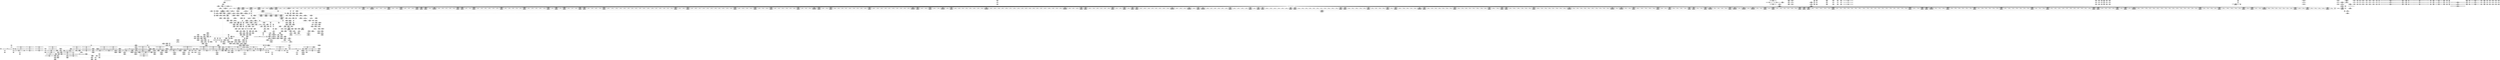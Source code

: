 digraph {
	CE0x4b3e1a0 [shape=record,shape=Mrecord,label="{CE0x4b3e1a0|104:_%struct.inode*,_:_CRE_145,146_}"]
	CE0x4b92970 [shape=record,shape=Mrecord,label="{CE0x4b92970|__validate_creds:_call|include/linux/cred.h,173}"]
	CE0x4bbe0b0 [shape=record,shape=Mrecord,label="{CE0x4bbe0b0|12:_i32,_56:_i8*,_:_CRE_988,992_|*MultipleSource*|Function::inode_has_perm&Arg::inode::|*LoadInst*|security/selinux/hooks.c,1627|security/selinux/hooks.c,1611}"]
	CE0x4b2ebb0 [shape=record,shape=Mrecord,label="{CE0x4b2ebb0|selinux_inode_follow_link:_tmp13|security/selinux/hooks.c,2812|*SummSink*}"]
	CE0x4b3e8d0 [shape=record,shape=Mrecord,label="{CE0x4b3e8d0|104:_%struct.inode*,_:_CRE_152,153_}"]
	CE0x4b7ccc0 [shape=record,shape=Mrecord,label="{CE0x4b7ccc0|avc_has_perm:_ssid|Function::avc_has_perm&Arg::ssid::|*SummSink*}"]
	CE0x4b8f010 [shape=record,shape=Mrecord,label="{CE0x4b8f010|_call_void_mcount()_#3|*SummSource*}"]
	"CONST[source:0(mediator),value:2(dynamic)][purpose:{subject}]"
	CE0x4bccf90 [shape=record,shape=Mrecord,label="{CE0x4bccf90|inode_has_perm:_conv|security/selinux/hooks.c,1611}"]
	CE0x4b56b40 [shape=record,shape=Mrecord,label="{CE0x4b56b40|12:_i32,_56:_i8*,_:_CRE_136,137_}"]
	CE0x4b4deb0 [shape=record,shape=Mrecord,label="{CE0x4b4deb0|dentry_has_perm:_cred|Function::dentry_has_perm&Arg::cred::|*SummSink*}"]
	CE0x4b27de0 [shape=record,shape=Mrecord,label="{CE0x4b27de0|i8*_getelementptr_inbounds_(_25_x_i8_,_25_x_i8_*_.str3,_i32_0,_i32_0)|*Constant*}"]
	CE0x4b908e0 [shape=record,shape=Mrecord,label="{CE0x4b908e0|i64_1|*Constant*}"]
	CE0x4b3bc20 [shape=record,shape=Mrecord,label="{CE0x4b3bc20|i64*_getelementptr_inbounds_(_8_x_i64_,_8_x_i64_*___llvm_gcov_ctr154,_i64_0,_i64_2)|*Constant*|*SummSource*}"]
	CE0x4bebc10 [shape=record,shape=Mrecord,label="{CE0x4bebc10|GLOBAL:___invalid_creds|*Constant*}"]
	CE0x4baf750 [shape=record,shape=Mrecord,label="{CE0x4baf750|12:_i32,_56:_i8*,_:_CRE_569,570_}"]
	CE0x4b45620 [shape=record,shape=Mrecord,label="{CE0x4b45620|selinux_inode_follow_link:_do.body}"]
	CE0x4b935f0 [shape=record,shape=Mrecord,label="{CE0x4b935f0|i32_1609|*Constant*}"]
	CE0x4b50810 [shape=record,shape=Mrecord,label="{CE0x4b50810|104:_%struct.inode*,_:_CRE_209,210_}"]
	CE0x4b8d780 [shape=record,shape=Mrecord,label="{CE0x4b8d780|_call_void_mcount()_#3}"]
	CE0x4bd1530 [shape=record,shape=Mrecord,label="{CE0x4bd1530|inode_has_perm:_tmp11|security/selinux/hooks.c,1612|*SummSource*}"]
	CE0x4b3b400 [shape=record,shape=Mrecord,label="{CE0x4b3b400|inode_has_perm:_tmp3}"]
	CE0x4b9f180 [shape=record,shape=Mrecord,label="{CE0x4b9f180|inode_has_perm:_tmp14|security/selinux/hooks.c,1614|*SummSource*}"]
	CE0x4ba16f0 [shape=record,shape=Mrecord,label="{CE0x4ba16f0|GLOBAL:_llvm.expect.i64|*Constant*}"]
	CE0x4b57cd0 [shape=record,shape=Mrecord,label="{CE0x4b57cd0|GLOBAL:_get_current|*Constant*|*SummSource*}"]
	CE0x4b9e780 [shape=record,shape=Mrecord,label="{CE0x4b9e780|i64*_getelementptr_inbounds_(_8_x_i64_,_8_x_i64_*___llvm_gcov_ctr154,_i64_0,_i64_6)|*Constant*}"]
	CE0x4b7cb60 [shape=record,shape=Mrecord,label="{CE0x4b7cb60|avc_has_perm:_ssid|Function::avc_has_perm&Arg::ssid::}"]
	CE0x4b48f10 [shape=record,shape=Mrecord,label="{CE0x4b48f10|selinux_inode_follow_link:_tmp6|security/selinux/hooks.c,2812}"]
	CE0x4bca590 [shape=record,shape=Mrecord,label="{CE0x4bca590|i64*_getelementptr_inbounds_(_8_x_i64_,_8_x_i64_*___llvm_gcov_ctr154,_i64_0,_i64_7)|*Constant*|*SummSource*}"]
	CE0x4b8f860 [shape=record,shape=Mrecord,label="{CE0x4b8f860|__validate_creds:_tmp1|*SummSource*}"]
	CE0x4b34520 [shape=record,shape=Mrecord,label="{CE0x4b34520|selinux_inode_follow_link:_tmp16|security/selinux/hooks.c,2812}"]
	CE0x4b98530 [shape=record,shape=Mrecord,label="{CE0x4b98530|i32_5|*Constant*|*SummSink*}"]
	CE0x4bb5d50 [shape=record,shape=Mrecord,label="{CE0x4bb5d50|12:_i32,_56:_i8*,_:_CRE_768,776_|*MultipleSource*|Function::inode_has_perm&Arg::inode::|*LoadInst*|security/selinux/hooks.c,1627|security/selinux/hooks.c,1611}"]
	CE0x4b43c10 [shape=record,shape=Mrecord,label="{CE0x4b43c10|_call_void_mcount()_#3}"]
	CE0x4ba5170 [shape=record,shape=Mrecord,label="{CE0x4ba5170|12:_i32,_56:_i8*,_:_CRE_259,260_}"]
	CE0x4b456e0 [shape=record,shape=Mrecord,label="{CE0x4b456e0|selinux_inode_follow_link:_do.body|*SummSource*}"]
	CE0x4ba6a60 [shape=record,shape=Mrecord,label="{CE0x4ba6a60|12:_i32,_56:_i8*,_:_CRE_280,281_}"]
	CE0x4b47a90 [shape=record,shape=Mrecord,label="{CE0x4b47a90|selinux_inode_follow_link:_tmp10|security/selinux/hooks.c,2812|*SummSink*}"]
	CE0x4bb39d0 [shape=record,shape=Mrecord,label="{CE0x4bb39d0|12:_i32,_56:_i8*,_:_CRE_632,640_|*MultipleSource*|Function::inode_has_perm&Arg::inode::|*LoadInst*|security/selinux/hooks.c,1627|security/selinux/hooks.c,1611}"]
	CE0x4b5a330 [shape=record,shape=Mrecord,label="{CE0x4b5a330|selinux_inode_follow_link:_tmp3|*SummSource*}"]
	CE0x4ba1e20 [shape=record,shape=Mrecord,label="{CE0x4ba1e20|12:_i32,_56:_i8*,_:_CRE_187,188_}"]
	CE0x4b50630 [shape=record,shape=Mrecord,label="{CE0x4b50630|104:_%struct.inode*,_:_CRE_207,208_}"]
	CE0x4b86cb0 [shape=record,shape=Mrecord,label="{CE0x4b86cb0|12:_i32,_56:_i8*,_:_CRE_4,8_|*MultipleSource*|Function::inode_has_perm&Arg::inode::|*LoadInst*|security/selinux/hooks.c,1627|security/selinux/hooks.c,1611}"]
	CE0x4b8e7f0 [shape=record,shape=Mrecord,label="{CE0x4b8e7f0|__validate_creds:_conv|include/linux/cred.h,173|*SummSource*}"]
	CE0x4bccb60 [shape=record,shape=Mrecord,label="{CE0x4bccb60|inode_has_perm:_lnot1|security/selinux/hooks.c,1611|*SummSource*}"]
	CE0x4b410f0 [shape=record,shape=Mrecord,label="{CE0x4b410f0|__validate_creds:_tmp5|include/linux/cred.h,173|*SummSource*}"]
	CE0x4b27ac0 [shape=record,shape=Mrecord,label="{CE0x4b27ac0|selinux_inode_follow_link:_tmp9|security/selinux/hooks.c,2812|*SummSource*}"]
	CE0x4bbce20 [shape=record,shape=Mrecord,label="{CE0x4bbce20|12:_i32,_56:_i8*,_:_CRE_952,960_|*MultipleSource*|Function::inode_has_perm&Arg::inode::|*LoadInst*|security/selinux/hooks.c,1627|security/selinux/hooks.c,1611}"]
	CE0x4ba7fc0 [shape=record,shape=Mrecord,label="{CE0x4ba7fc0|12:_i32,_56:_i8*,_:_CRE_298,299_}"]
	CE0x4b72f50 [shape=record,shape=Mrecord,label="{CE0x4b72f50|dentry_has_perm:_tmp2}"]
	CE0x4b9d0e0 [shape=record,shape=Mrecord,label="{CE0x4b9d0e0|0:_i32,_4:_i32,_8:_i32,_12:_i32,_:_CMRE_12,16_|*MultipleSource*|security/selinux/hooks.c,196|security/selinux/hooks.c,197|*LoadInst*|security/selinux/hooks.c,196}"]
	CE0x4b9e3a0 [shape=record,shape=Mrecord,label="{CE0x4b9e3a0|inode_has_perm:_tmp12|security/selinux/hooks.c,1612|*SummSource*}"]
	CE0x4bbccf0 [shape=record,shape=Mrecord,label="{CE0x4bbccf0|12:_i32,_56:_i8*,_:_CRE_944,952_|*MultipleSource*|Function::inode_has_perm&Arg::inode::|*LoadInst*|security/selinux/hooks.c,1627|security/selinux/hooks.c,1611}"]
	CE0x4b58850 [shape=record,shape=Mrecord,label="{CE0x4b58850|get_current:_entry}"]
	CE0x4ba6cc0 [shape=record,shape=Mrecord,label="{CE0x4ba6cc0|12:_i32,_56:_i8*,_:_CRE_282,283_}"]
	CE0x4b7d5a0 [shape=record,shape=Mrecord,label="{CE0x4b7d5a0|avc_has_perm:_tclass|Function::avc_has_perm&Arg::tclass::|*SummSink*}"]
	CE0x4bab040 [shape=record,shape=Mrecord,label="{CE0x4bab040|12:_i32,_56:_i8*,_:_CRE_448,456_|*MultipleSource*|Function::inode_has_perm&Arg::inode::|*LoadInst*|security/selinux/hooks.c,1627|security/selinux/hooks.c,1611}"]
	CE0x4b48520 [shape=record,shape=Mrecord,label="{CE0x4b48520|selinux_inode_follow_link:_tmp7|security/selinux/hooks.c,2812}"]
	CE0x4ba4330 [shape=record,shape=Mrecord,label="{CE0x4ba4330|12:_i32,_56:_i8*,_:_CRE_247,248_}"]
	CE0x4b4f770 [shape=record,shape=Mrecord,label="{CE0x4b4f770|_ret_i32_%call5,_!dbg_!27741|security/selinux/hooks.c,2814}"]
	CE0x4ba4a50 [shape=record,shape=Mrecord,label="{CE0x4ba4a50|12:_i32,_56:_i8*,_:_CRE_253,254_}"]
	CE0x4b4c250 [shape=record,shape=Mrecord,label="{CE0x4b4c250|selinux_inode_follow_link:_cred4|security/selinux/hooks.c,2812|*SummSink*}"]
	CE0x4bcf8a0 [shape=record,shape=Mrecord,label="{CE0x4bcf8a0|inode_has_perm:_tmp8|security/selinux/hooks.c,1611|*SummSink*}"]
	CE0x4bcd5c0 [shape=record,shape=Mrecord,label="{CE0x4bcd5c0|inode_has_perm:_conv|security/selinux/hooks.c,1611|*SummSink*}"]
	CE0x4b77b80 [shape=record,shape=Mrecord,label="{CE0x4b77b80|inode_has_perm:_entry}"]
	CE0x4b7b950 [shape=record,shape=Mrecord,label="{CE0x4b7b950|inode_has_perm:_call4|security/selinux/hooks.c,1617}"]
	CE0x4b51a40 [shape=record,shape=Mrecord,label="{CE0x4b51a40|104:_%struct.inode*,_:_CRE_248,256_|*MultipleSource*|Function::selinux_inode_follow_link&Arg::dentry::|Function::dentry_has_perm&Arg::dentry::|security/selinux/hooks.c,1627}"]
	CE0x4ba3730 [shape=record,shape=Mrecord,label="{CE0x4ba3730|12:_i32,_56:_i8*,_:_CRE_232,236_|*MultipleSource*|Function::inode_has_perm&Arg::inode::|*LoadInst*|security/selinux/hooks.c,1627|security/selinux/hooks.c,1611}"]
	CE0x4b8b6c0 [shape=record,shape=Mrecord,label="{CE0x4b8b6c0|104:_%struct.inode*,_:_CRE_191,192_}"]
	CE0x4b53910 [shape=record,shape=Mrecord,label="{CE0x4b53910|selinux_inode_follow_link:_tobool1|security/selinux/hooks.c,2812|*SummSink*}"]
	CE0x4ba1970 [shape=record,shape=Mrecord,label="{CE0x4ba1970|12:_i32,_56:_i8*,_:_CRE_182,183_}"]
	CE0x4ba3af0 [shape=record,shape=Mrecord,label="{CE0x4ba3af0|12:_i32,_56:_i8*,_:_CRE_241,242_}"]
	CE0x4b77790 [shape=record,shape=Mrecord,label="{CE0x4b77790|inode_has_perm:_entry|*SummSource*}"]
	CE0x4b26cd0 [shape=record,shape=Mrecord,label="{CE0x4b26cd0|selinux_inode_follow_link:_tmp6|security/selinux/hooks.c,2812|*SummSource*}"]
	CE0x4b4e2a0 [shape=record,shape=Mrecord,label="{CE0x4b4e2a0|selinux_inode_follow_link:_dentry|Function::selinux_inode_follow_link&Arg::dentry::|*SummSource*}"]
	CE0x4b7a460 [shape=record,shape=Mrecord,label="{CE0x4b7a460|dentry_has_perm:_tmp|*SummSource*}"]
	CE0x4b52a10 [shape=record,shape=Mrecord,label="{CE0x4b52a10|i1_true|*Constant*}"]
	CE0x4b968d0 [shape=record,shape=Mrecord,label="{CE0x4b968d0|dentry_has_perm:_tmp4|*LoadInst*|security/selinux/hooks.c,1627|*SummSource*}"]
	CE0x4b83750 [shape=record,shape=Mrecord,label="{CE0x4b83750|inode_has_perm:_tmp1|*SummSink*}"]
	CE0x4b4dce0 [shape=record,shape=Mrecord,label="{CE0x4b4dce0|dentry_has_perm:_cred|Function::dentry_has_perm&Arg::cred::}"]
	CE0x4ba09b0 [shape=record,shape=Mrecord,label="{CE0x4ba09b0|12:_i32,_56:_i8*,_:_CRE_170,171_}"]
	CE0x4b7a630 [shape=record,shape=Mrecord,label="{CE0x4b7a630|i64*_getelementptr_inbounds_(_2_x_i64_,_2_x_i64_*___llvm_gcov_ctr153,_i64_0,_i64_0)|*Constant*|*SummSink*}"]
	CE0x4b77ec0 [shape=record,shape=Mrecord,label="{CE0x4b77ec0|inode_has_perm:_cred|Function::inode_has_perm&Arg::cred::}"]
	CE0x4bee510 [shape=record,shape=Mrecord,label="{CE0x4bee510|i64*_getelementptr_inbounds_(_2_x_i64_,_2_x_i64_*___llvm_gcov_ctr131,_i64_0,_i64_0)|*Constant*|*SummSink*}"]
	CE0x4b8c800 [shape=record,shape=Mrecord,label="{CE0x4b8c800|%struct.task_struct*_(%struct.task_struct**)*_asm_movq_%gs:$_1:P_,$0_,_r,im,_dirflag_,_fpsr_,_flags_|*SummSink*}"]
	CE0x4ba1d30 [shape=record,shape=Mrecord,label="{CE0x4ba1d30|12:_i32,_56:_i8*,_:_CRE_186,187_}"]
	CE0x4bb7a80 [shape=record,shape=Mrecord,label="{CE0x4bb7a80|12:_i32,_56:_i8*,_:_CRE_867,868_}"]
	CE0x4bafae0 [shape=record,shape=Mrecord,label="{CE0x4bafae0|12:_i32,_56:_i8*,_:_CRE_572,573_}"]
	CE0x4b3d5c0 [shape=record,shape=Mrecord,label="{CE0x4b3d5c0|__validate_creds:_entry|*SummSink*}"]
	CE0x4b3e370 [shape=record,shape=Mrecord,label="{CE0x4b3e370|104:_%struct.inode*,_:_CRE_146,147_}"]
	CE0x4b26e30 [shape=record,shape=Mrecord,label="{CE0x4b26e30|selinux_inode_follow_link:_tmp6|security/selinux/hooks.c,2812|*SummSink*}"]
	CE0x4b76c80 [shape=record,shape=Mrecord,label="{CE0x4b76c80|__validate_creds:_tmp4|include/linux/cred.h,173|*SummSource*}"]
	CE0x4ba21e0 [shape=record,shape=Mrecord,label="{CE0x4ba21e0|12:_i32,_56:_i8*,_:_CRE_191,192_}"]
	CE0x4b98750 [shape=record,shape=Mrecord,label="{CE0x4b98750|i32_5|*Constant*|*SummSource*}"]
	CE0x4ba4200 [shape=record,shape=Mrecord,label="{CE0x4ba4200|12:_i32,_56:_i8*,_:_CRE_246,247_}"]
	CE0x4bec4e0 [shape=record,shape=Mrecord,label="{CE0x4bec4e0|GLOBAL:___invalid_creds|*Constant*|*SummSink*}"]
	CE0x4b88c00 [shape=record,shape=Mrecord,label="{CE0x4b88c00|12:_i32,_56:_i8*,_:_CRE_72,76_|*MultipleSource*|Function::inode_has_perm&Arg::inode::|*LoadInst*|security/selinux/hooks.c,1627|security/selinux/hooks.c,1611}"]
	CE0x4bac440 [shape=record,shape=Mrecord,label="{CE0x4bac440|12:_i32,_56:_i8*,_:_CRE_482,483_}"]
	CE0x4b96330 [shape=record,shape=Mrecord,label="{CE0x4b96330|104:_%struct.inode*,_:_CRE_315,316_}"]
	CE0x4ba30e0 [shape=record,shape=Mrecord,label="{CE0x4ba30e0|12:_i32,_56:_i8*,_:_CRE_207,208_}"]
	CE0x4b8bb70 [shape=record,shape=Mrecord,label="{CE0x4b8bb70|104:_%struct.inode*,_:_CRE_196,197_}"]
	CE0x4b47d50 [shape=record,shape=Mrecord,label="{CE0x4b47d50|selinux_inode_follow_link:_tmp11|security/selinux/hooks.c,2812}"]
	CE0x4b4c180 [shape=record,shape=Mrecord,label="{CE0x4b4c180|selinux_inode_follow_link:_cred4|security/selinux/hooks.c,2812|*SummSource*}"]
	CE0x4b8e460 [shape=record,shape=Mrecord,label="{CE0x4b8e460|inode_has_perm:_return|*SummSink*}"]
	CE0x4b7ef00 [shape=record,shape=Mrecord,label="{CE0x4b7ef00|__validate_creds:_bb}"]
	CE0x4b8a4f0 [shape=record,shape=Mrecord,label="{CE0x4b8a4f0|104:_%struct.inode*,_:_CRE_172,173_}"]
	CE0x4b43d90 [shape=record,shape=Mrecord,label="{CE0x4b43d90|_call_void_mcount()_#3|*SummSink*}"]
	CE0x4b9fce0 [shape=record,shape=Mrecord,label="{CE0x4b9fce0|GLOBAL:_cred_sid|*Constant*|*SummSource*}"]
	CE0x4b7e530 [shape=record,shape=Mrecord,label="{CE0x4b7e530|i64*_getelementptr_inbounds_(_8_x_i64_,_8_x_i64_*___llvm_gcov_ctr154,_i64_0,_i64_7)|*Constant*|*SummSink*}"]
	CE0x4b993a0 [shape=record,shape=Mrecord,label="{CE0x4b993a0|inode_has_perm:_i_flags|security/selinux/hooks.c,1611}"]
	CE0x4bd1c00 [shape=record,shape=Mrecord,label="{CE0x4bd1c00|inode_has_perm:_tmp12|security/selinux/hooks.c,1612}"]
	CE0x4b99470 [shape=record,shape=Mrecord,label="{CE0x4b99470|inode_has_perm:_i_flags|security/selinux/hooks.c,1611|*SummSource*}"]
	CE0x4b79660 [shape=record,shape=Mrecord,label="{CE0x4b79660|inode_has_perm:_tmp4|security/selinux/hooks.c,1609|*SummSource*}"]
	CE0x4b4f490 [shape=record,shape=Mrecord,label="{CE0x4b4f490|_ret_i32_%call,_!dbg_!27723|security/selinux/hooks.c,1632|*SummSource*}"]
	CE0x4bafd40 [shape=record,shape=Mrecord,label="{CE0x4bafd40|12:_i32,_56:_i8*,_:_CRE_574,575_}"]
	CE0x4ba6f20 [shape=record,shape=Mrecord,label="{CE0x4ba6f20|12:_i32,_56:_i8*,_:_CRE_284,285_}"]
	CE0x4bb32b0 [shape=record,shape=Mrecord,label="{CE0x4bb32b0|12:_i32,_56:_i8*,_:_CRE_619,620_}"]
	CE0x4bb4c80 [shape=record,shape=Mrecord,label="{CE0x4bb4c80|12:_i32,_56:_i8*,_:_CRE_696,704_|*MultipleSource*|Function::inode_has_perm&Arg::inode::|*LoadInst*|security/selinux/hooks.c,1627|security/selinux/hooks.c,1611}"]
	CE0x4b32c00 [shape=record,shape=Mrecord,label="{CE0x4b32c00|selinux_inode_follow_link:_call3|security/selinux/hooks.c,2812}"]
	CE0x4ba1b50 [shape=record,shape=Mrecord,label="{CE0x4ba1b50|12:_i32,_56:_i8*,_:_CRE_184,185_}"]
	CE0x4b74220 [shape=record,shape=Mrecord,label="{CE0x4b74220|104:_%struct.inode*,_:_CRE_80,88_|*MultipleSource*|Function::selinux_inode_follow_link&Arg::dentry::|Function::dentry_has_perm&Arg::dentry::|security/selinux/hooks.c,1627}"]
	CE0x4be5fb0 [shape=record,shape=Mrecord,label="{CE0x4be5fb0|inode_has_perm:_tmp16|security/selinux/hooks.c,1615}"]
	CE0x4b2e140 [shape=record,shape=Mrecord,label="{CE0x4b2e140|dentry_has_perm:_u|security/selinux/hooks.c,1631}"]
	CE0x4b7b9c0 [shape=record,shape=Mrecord,label="{CE0x4b7b9c0|inode_has_perm:_tmp18|security/selinux/hooks.c,1617|*SummSource*}"]
	CE0x4b8dd40 [shape=record,shape=Mrecord,label="{CE0x4b8dd40|i32_0|*Constant*}"]
	CE0x4b87410 [shape=record,shape=Mrecord,label="{CE0x4b87410|inode_has_perm:_do.end}"]
	CE0x4b3ef60 [shape=record,shape=Mrecord,label="{CE0x4b3ef60|104:_%struct.inode*,_:_CRE_159,160_}"]
	CE0x4b95f70 [shape=record,shape=Mrecord,label="{CE0x4b95f70|104:_%struct.inode*,_:_CRE_311,312_}"]
	CE0x4b4d9c0 [shape=record,shape=Mrecord,label="{CE0x4b4d9c0|dentry_has_perm:_entry|*SummSink*}"]
	CE0x4bbbfe0 [shape=record,shape=Mrecord,label="{CE0x4bbbfe0|12:_i32,_56:_i8*,_:_CRE_926,927_}"]
	CE0x4b88de0 [shape=record,shape=Mrecord,label="{CE0x4b88de0|12:_i32,_56:_i8*,_:_CRE_76,80_|*MultipleSource*|Function::inode_has_perm&Arg::inode::|*LoadInst*|security/selinux/hooks.c,1627|security/selinux/hooks.c,1611}"]
	CE0x4bae570 [shape=record,shape=Mrecord,label="{CE0x4bae570|12:_i32,_56:_i8*,_:_CRE_554,555_}"]
	CE0x4bd18b0 [shape=record,shape=Mrecord,label="{CE0x4bd18b0|inode_has_perm:_tmp12|security/selinux/hooks.c,1612|*SummSink*}"]
	CE0x4b77210 [shape=record,shape=Mrecord,label="{CE0x4b77210|dentry_has_perm:_dentry1|security/selinux/hooks.c,1631}"]
	CE0x4b26100 [shape=record,shape=Mrecord,label="{CE0x4b26100|dentry_has_perm:_tmp1|*SummSource*}"]
	CE0x4b8ab80 [shape=record,shape=Mrecord,label="{CE0x4b8ab80|104:_%struct.inode*,_:_CRE_179,180_}"]
	CE0x4bbe1e0 [shape=record,shape=Mrecord,label="{CE0x4bbe1e0|12:_i32,_56:_i8*,_:_CRE_992,1000_|*MultipleSource*|Function::inode_has_perm&Arg::inode::|*LoadInst*|security/selinux/hooks.c,1627|security/selinux/hooks.c,1611}"]
	CE0x4b55690 [shape=record,shape=Mrecord,label="{CE0x4b55690|i32_22|*Constant*|*SummSink*}"]
	CE0x4b8cb10 [shape=record,shape=Mrecord,label="{CE0x4b8cb10|GLOBAL:_current_task|Global_var:current_task|*SummSink*}"]
	CE0x4bbbd80 [shape=record,shape=Mrecord,label="{CE0x4bbbd80|12:_i32,_56:_i8*,_:_CRE_924,925_}"]
	CE0x4babeb0 [shape=record,shape=Mrecord,label="{CE0x4babeb0|12:_i32,_56:_i8*,_:_CRE_477,478_}"]
	CE0x4b96510 [shape=record,shape=Mrecord,label="{CE0x4b96510|104:_%struct.inode*,_:_CRE_317,318_}"]
	CE0x4b75d50 [shape=record,shape=Mrecord,label="{CE0x4b75d50|0:_i8,_8:_%struct.dentry*,_24:_%struct.selinux_audit_data*,_:_SCMRE_0,1_|*MultipleSource*|security/selinux/hooks.c, 1628|security/selinux/hooks.c,1630}"]
	CE0x4b439a0 [shape=record,shape=Mrecord,label="{CE0x4b439a0|dentry_has_perm:_tmp3|*SummSink*}"]
	CE0x4ba9f70 [shape=record,shape=Mrecord,label="{CE0x4ba9f70|12:_i32,_56:_i8*,_:_CRE_384,388_|*MultipleSource*|Function::inode_has_perm&Arg::inode::|*LoadInst*|security/selinux/hooks.c,1627|security/selinux/hooks.c,1611}"]
	CE0x4b86e50 [shape=record,shape=Mrecord,label="{CE0x4b86e50|inode_has_perm:_tobool|security/selinux/hooks.c,1611|*SummSink*}"]
	CE0x4b893f0 [shape=record,shape=Mrecord,label="{CE0x4b893f0|12:_i32,_56:_i8*,_:_CRE_80,88_|*MultipleSource*|Function::inode_has_perm&Arg::inode::|*LoadInst*|security/selinux/hooks.c,1627|security/selinux/hooks.c,1611}"]
	CE0x4bd1010 [shape=record,shape=Mrecord,label="{CE0x4bd1010|i64*_getelementptr_inbounds_(_8_x_i64_,_8_x_i64_*___llvm_gcov_ctr154,_i64_0,_i64_5)|*Constant*|*SummSource*}"]
	CE0x4bb3f30 [shape=record,shape=Mrecord,label="{CE0x4bb3f30|12:_i32,_56:_i8*,_:_CRE_656,664_|*MultipleSource*|Function::inode_has_perm&Arg::inode::|*LoadInst*|security/selinux/hooks.c,1627|security/selinux/hooks.c,1611}"]
	CE0x4b22f00 [shape=record,shape=Mrecord,label="{CE0x4b22f00|i64_2|*Constant*|*SummSource*}"]
	CE0x4b8be10 [shape=record,shape=Mrecord,label="{CE0x4b8be10|__validate_creds:_lnot.ext|include/linux/cred.h,173|*SummSource*}"]
	CE0x4be6760 [shape=record,shape=Mrecord,label="{CE0x4be6760|i32_3|*Constant*}"]
	CE0x4b82bd0 [shape=record,shape=Mrecord,label="{CE0x4b82bd0|__validate_creds:_expval|include/linux/cred.h,173|*SummSource*}"]
	CE0x4b7d160 [shape=record,shape=Mrecord,label="{CE0x4b7d160|avc_has_perm:_tsid|Function::avc_has_perm&Arg::tsid::|*SummSink*}"]
	CE0x4b342b0 [shape=record,shape=Mrecord,label="{CE0x4b342b0|selinux_inode_follow_link:_tmp15|security/selinux/hooks.c,2812|*SummSource*}"]
	CE0x4b74a50 [shape=record,shape=Mrecord,label="{CE0x4b74a50|104:_%struct.inode*,_:_CRE_93,94_}"]
	CE0x4b98830 [shape=record,shape=Mrecord,label="{CE0x4b98830|104:_%struct.inode*,_:_CRE_0,4_|*MultipleSource*|Function::selinux_inode_follow_link&Arg::dentry::|Function::dentry_has_perm&Arg::dentry::|security/selinux/hooks.c,1627}"]
	CE0x4bac900 [shape=record,shape=Mrecord,label="{CE0x4bac900|12:_i32,_56:_i8*,_:_CRE_486,487_}"]
	CE0x4ba86e0 [shape=record,shape=Mrecord,label="{CE0x4ba86e0|12:_i32,_56:_i8*,_:_CRE_304,305_}"]
	CE0x4b71c90 [shape=record,shape=Mrecord,label="{CE0x4b71c90|12:_i32,_56:_i8*,_:_CRE_154,155_}"]
	CE0x4b24e00 [shape=record,shape=Mrecord,label="{CE0x4b24e00|selinux_inode_follow_link:_tmp4|security/selinux/hooks.c,2812|*SummSource*}"]
	CE0x4ba5500 [shape=record,shape=Mrecord,label="{CE0x4ba5500|12:_i32,_56:_i8*,_:_CRE_262,263_}"]
	CE0x4bb7860 [shape=record,shape=Mrecord,label="{CE0x4bb7860|12:_i32,_56:_i8*,_:_CRE_866,867_}"]
	CE0x4b8efa0 [shape=record,shape=Mrecord,label="{CE0x4b8efa0|_call_void_mcount()_#3}"]
	CE0x4b58280 [shape=record,shape=Mrecord,label="{CE0x4b58280|12:_i32,_56:_i8*,_:_CRE_24,32_|*MultipleSource*|Function::inode_has_perm&Arg::inode::|*LoadInst*|security/selinux/hooks.c,1627|security/selinux/hooks.c,1611}"]
	CE0x4b927b0 [shape=record,shape=Mrecord,label="{CE0x4b927b0|COLLAPSED:_GCMRE___llvm_gcov_ctr154_internal_global_8_x_i64_zeroinitializer:_elem_0:default:}"]
	CE0x5f509f0 [shape=record,shape=Mrecord,label="{CE0x5f509f0|selinux_inode_follow_link:_land.lhs.true2|*SummSink*}"]
	CE0x4baa190 [shape=record,shape=Mrecord,label="{CE0x4baa190|12:_i32,_56:_i8*,_:_CRE_392,400_|*MultipleSource*|Function::inode_has_perm&Arg::inode::|*LoadInst*|security/selinux/hooks.c,1627|security/selinux/hooks.c,1611}"]
	CE0x4ba0500 [shape=record,shape=Mrecord,label="{CE0x4ba0500|12:_i32,_56:_i8*,_:_CRE_165,166_}"]
	CE0x4b20f90 [shape=record,shape=Mrecord,label="{CE0x4b20f90|selinux_inode_follow_link:_if.end|*SummSource*}"]
	CE0x4b7da30 [shape=record,shape=Mrecord,label="{CE0x4b7da30|avc_has_perm:_requested|Function::avc_has_perm&Arg::requested::|*SummSource*}"]
	CE0x4ba2870 [shape=record,shape=Mrecord,label="{CE0x4ba2870|12:_i32,_56:_i8*,_:_CRE_198,199_}"]
	CE0x4bbcbc0 [shape=record,shape=Mrecord,label="{CE0x4bbcbc0|12:_i32,_56:_i8*,_:_CRE_936,944_|*MultipleSource*|Function::inode_has_perm&Arg::inode::|*LoadInst*|security/selinux/hooks.c,1627|security/selinux/hooks.c,1611}"]
	CE0x4ba1130 [shape=record,shape=Mrecord,label="{CE0x4ba1130|12:_i32,_56:_i8*,_:_CRE_178,179_}"]
	CE0x4b82ee0 [shape=record,shape=Mrecord,label="{CE0x4b82ee0|inode_has_perm:_tmp5|security/selinux/hooks.c,1609|*SummSink*}"]
	CE0x4bb33e0 [shape=record,shape=Mrecord,label="{CE0x4bb33e0|12:_i32,_56:_i8*,_:_CRE_620,621_}"]
	CE0x4b4be30 [shape=record,shape=Mrecord,label="{CE0x4b4be30|i32_78|*Constant*|*SummSource*}"]
	CE0x4baf4f0 [shape=record,shape=Mrecord,label="{CE0x4baf4f0|12:_i32,_56:_i8*,_:_CRE_567,568_}"]
	CE0x4b321c0 [shape=record,shape=Mrecord,label="{CE0x4b321c0|selinux_inode_follow_link:_tmp20|security/selinux/hooks.c,2812}"]
	CE0x4b8b990 [shape=record,shape=Mrecord,label="{CE0x4b8b990|104:_%struct.inode*,_:_CRE_194,195_}"]
	CE0x4b30f80 [shape=record,shape=Mrecord,label="{CE0x4b30f80|selinux_inode_follow_link:_if.then}"]
	CE0x4b3bb30 [shape=record,shape=Mrecord,label="{CE0x4b3bb30|__validate_creds:_if.then}"]
	CE0x4b9ff90 [shape=record,shape=Mrecord,label="{CE0x4b9ff90|cred_sid:_entry}"]
	CE0x4b72050 [shape=record,shape=Mrecord,label="{CE0x4b72050|12:_i32,_56:_i8*,_:_CRE_158,159_}"]
	CE0x4b3d630 [shape=record,shape=Mrecord,label="{CE0x4b3d630|__validate_creds:_cred|Function::__validate_creds&Arg::cred::|*SummSink*}"]
	CE0x433afd0 [shape=record,shape=Mrecord,label="{CE0x433afd0|selinux_inode_follow_link:_land.lhs.true|*SummSource*}"]
	CE0x4b8ac70 [shape=record,shape=Mrecord,label="{CE0x4b8ac70|104:_%struct.inode*,_:_CRE_180,181_}"]
	CE0x4b4f090 [shape=record,shape=Mrecord,label="{CE0x4b4f090|dentry_has_perm:_av|Function::dentry_has_perm&Arg::av::|*SummSource*}"]
	CE0x4baac00 [shape=record,shape=Mrecord,label="{CE0x4baac00|12:_i32,_56:_i8*,_:_CRE_432,440_|*MultipleSource*|Function::inode_has_perm&Arg::inode::|*LoadInst*|security/selinux/hooks.c,1627|security/selinux/hooks.c,1611}"]
	CE0x4ba2b40 [shape=record,shape=Mrecord,label="{CE0x4ba2b40|12:_i32,_56:_i8*,_:_CRE_201,202_}"]
	CE0x4baf290 [shape=record,shape=Mrecord,label="{CE0x4baf290|12:_i32,_56:_i8*,_:_CRE_565,566_}"]
	CE0x4bba950 [shape=record,shape=Mrecord,label="{CE0x4bba950|12:_i32,_56:_i8*,_:_CRE_907,908_}"]
	CE0x4b84c90 [shape=record,shape=Mrecord,label="{CE0x4b84c90|COLLAPSED:_GCMRE___llvm_gcov_ctr155_internal_global_5_x_i64_zeroinitializer:_elem_0:default:}"]
	CE0x4b3fd90 [shape=record,shape=Mrecord,label="{CE0x4b3fd90|GLOBAL:_selinux_inode_follow_link.__warned|Global_var:selinux_inode_follow_link.__warned|*SummSink*}"]
	CE0x4b7ca10 [shape=record,shape=Mrecord,label="{CE0x4b7ca10|avc_has_perm:_requested|Function::avc_has_perm&Arg::requested::|*SummSink*}"]
	CE0x4bb7c30 [shape=record,shape=Mrecord,label="{CE0x4bb7c30|12:_i32,_56:_i8*,_:_CRE_869,870_}"]
	CE0x4b8c990 [shape=record,shape=Mrecord,label="{CE0x4b8c990|GLOBAL:_current_task|Global_var:current_task|*SummSource*}"]
	CE0x4bb86e0 [shape=record,shape=Mrecord,label="{CE0x4bb86e0|12:_i32,_56:_i8*,_:_CRE_878,879_}"]
	CE0x4b27990 [shape=record,shape=Mrecord,label="{CE0x4b27990|selinux_inode_follow_link:_tmp9|security/selinux/hooks.c,2812}"]
	CE0x4b31f40 [shape=record,shape=Mrecord,label="{CE0x4b31f40|i64*_getelementptr_inbounds_(_11_x_i64_,_11_x_i64_*___llvm_gcov_ctr230,_i64_0,_i64_10)|*Constant*|*SummSource*}"]
	CE0x4b834f0 [shape=record,shape=Mrecord,label="{CE0x4b834f0|inode_has_perm:_tmp1|*SummSource*}"]
	CE0x4bab260 [shape=record,shape=Mrecord,label="{CE0x4bab260|12:_i32,_56:_i8*,_:_CRE_456,464_|*MultipleSource*|Function::inode_has_perm&Arg::inode::|*LoadInst*|security/selinux/hooks.c,1627|security/selinux/hooks.c,1611}"]
	CE0x4b87600 [shape=record,shape=Mrecord,label="{CE0x4b87600|inode_has_perm:_if.then}"]
	CE0x4bcd230 [shape=record,shape=Mrecord,label="{CE0x4bcd230|inode_has_perm:_lnot.ext|security/selinux/hooks.c,1611|*SummSource*}"]
	CE0x4bb0cb0 [shape=record,shape=Mrecord,label="{CE0x4bb0cb0|12:_i32,_56:_i8*,_:_CRE_587,588_}"]
	CE0x4b214d0 [shape=record,shape=Mrecord,label="{CE0x4b214d0|selinux_inode_follow_link:_entry}"]
	CE0x4b96240 [shape=record,shape=Mrecord,label="{CE0x4b96240|104:_%struct.inode*,_:_CRE_314,315_}"]
	CE0x4ba66d0 [shape=record,shape=Mrecord,label="{CE0x4ba66d0|12:_i32,_56:_i8*,_:_CRE_277,278_}"]
	CE0x4b31620 [shape=record,shape=Mrecord,label="{CE0x4b31620|selinux_inode_follow_link:_do.end|*SummSink*}"]
	CE0x4b509f0 [shape=record,shape=Mrecord,label="{CE0x4b509f0|104:_%struct.inode*,_:_CRE_211,212_}"]
	CE0x4bb19c0 [shape=record,shape=Mrecord,label="{CE0x4bb19c0|12:_i32,_56:_i8*,_:_CRE_598,599_}"]
	CE0x4bb4a00 [shape=record,shape=Mrecord,label="{CE0x4bb4a00|12:_i32,_56:_i8*,_:_CRE_688,692_|*MultipleSource*|Function::inode_has_perm&Arg::inode::|*LoadInst*|security/selinux/hooks.c,1627|security/selinux/hooks.c,1611}"]
	CE0x4bed770 [shape=record,shape=Mrecord,label="{CE0x4bed770|__validate_creds:_tmp8|include/linux/cred.h,175}"]
	CE0x4bb0200 [shape=record,shape=Mrecord,label="{CE0x4bb0200|12:_i32,_56:_i8*,_:_CRE_578,579_}"]
	CE0x4b30e70 [shape=record,shape=Mrecord,label="{CE0x4b30e70|selinux_inode_follow_link:_do.body|*SummSink*}"]
	CE0x4b4bf90 [shape=record,shape=Mrecord,label="{CE0x4b4bf90|selinux_inode_follow_link:_cred4|security/selinux/hooks.c,2812}"]
	CE0x4b9f010 [shape=record,shape=Mrecord,label="{CE0x4b9f010|inode_has_perm:_tmp14|security/selinux/hooks.c,1614}"]
	CE0x4bb4ea0 [shape=record,shape=Mrecord,label="{CE0x4bb4ea0|12:_i32,_56:_i8*,_:_CRE_704,712_|*MultipleSource*|Function::inode_has_perm&Arg::inode::|*LoadInst*|security/selinux/hooks.c,1627|security/selinux/hooks.c,1611}"]
	CE0x4ba6b90 [shape=record,shape=Mrecord,label="{CE0x4ba6b90|12:_i32,_56:_i8*,_:_CRE_281,282_}"]
	CE0x4b48090 [shape=record,shape=Mrecord,label="{CE0x4b48090|selinux_inode_follow_link:_tmp11|security/selinux/hooks.c,2812|*SummSink*}"]
	CE0x4b98a30 [shape=record,shape=Mrecord,label="{CE0x4b98a30|dentry_has_perm:_d_inode|security/selinux/hooks.c,1627|*SummSource*}"]
	CE0x4bb65a0 [shape=record,shape=Mrecord,label="{CE0x4bb65a0|12:_i32,_56:_i8*,_:_CRE_808,816_|*MultipleSource*|Function::inode_has_perm&Arg::inode::|*LoadInst*|security/selinux/hooks.c,1627|security/selinux/hooks.c,1611}"]
	CE0x4b74b40 [shape=record,shape=Mrecord,label="{CE0x4b74b40|104:_%struct.inode*,_:_CRE_94,95_}"]
	CE0x4b71600 [shape=record,shape=Mrecord,label="{CE0x4b71600|12:_i32,_56:_i8*,_:_CRE_147,148_}"]
	CE0x4ba20f0 [shape=record,shape=Mrecord,label="{CE0x4ba20f0|12:_i32,_56:_i8*,_:_CRE_190,191_}"]
	CE0x4b44910 [shape=record,shape=Mrecord,label="{CE0x4b44910|i8*_getelementptr_inbounds_(_25_x_i8_,_25_x_i8_*_.str3,_i32_0,_i32_0)|*Constant*}"]
	CE0x4b489a0 [shape=record,shape=Mrecord,label="{CE0x4b489a0|i64*_getelementptr_inbounds_(_11_x_i64_,_11_x_i64_*___llvm_gcov_ctr230,_i64_0,_i64_1)|*Constant*|*SummSource*}"]
	CE0x4b89990 [shape=record,shape=Mrecord,label="{CE0x4b89990|12:_i32,_56:_i8*,_:_CRE_104,112_|*MultipleSource*|Function::inode_has_perm&Arg::inode::|*LoadInst*|security/selinux/hooks.c,1627|security/selinux/hooks.c,1611}"]
	CE0x4bb6c00 [shape=record,shape=Mrecord,label="{CE0x4bb6c00|12:_i32,_56:_i8*,_:_CRE_832,840_|*MultipleSource*|Function::inode_has_perm&Arg::inode::|*LoadInst*|security/selinux/hooks.c,1627|security/selinux/hooks.c,1611}"]
	CE0x4b7a110 [shape=record,shape=Mrecord,label="{CE0x4b7a110|_call_void_mcount()_#3|*SummSink*}"]
	CE0x4b55a30 [shape=record,shape=Mrecord,label="{CE0x4b55a30|cred_sid:_security|security/selinux/hooks.c,196|*SummSource*}"]
	CE0x4b72b20 [shape=record,shape=Mrecord,label="{CE0x4b72b20|i64*_getelementptr_inbounds_(_2_x_i64_,_2_x_i64_*___llvm_gcov_ctr98,_i64_0,_i64_1)|*Constant*|*SummSource*}"]
	CE0x4bbb400 [shape=record,shape=Mrecord,label="{CE0x4bbb400|12:_i32,_56:_i8*,_:_CRE_916,917_}"]
	CE0x4b7e1a0 [shape=record,shape=Mrecord,label="{CE0x4b7e1a0|_ret_i32_%retval.0,_!dbg_!27728|security/selinux/avc.c,775|*SummSource*}"]
	CE0x4bb0f10 [shape=record,shape=Mrecord,label="{CE0x4bb0f10|12:_i32,_56:_i8*,_:_CRE_589,590_}"]
	CE0x4b8ad60 [shape=record,shape=Mrecord,label="{CE0x4b8ad60|104:_%struct.inode*,_:_CRE_181,182_}"]
	CE0x4baef00 [shape=record,shape=Mrecord,label="{CE0x4baef00|12:_i32,_56:_i8*,_:_CRE_562,563_}"]
	CE0x4b8edc0 [shape=record,shape=Mrecord,label="{CE0x4b8edc0|__validate_creds:_line|Function::__validate_creds&Arg::line::|*SummSink*}"]
	CE0x4b37c40 [shape=record,shape=Mrecord,label="{CE0x4b37c40|__validate_creds:_lnot1|include/linux/cred.h,173}"]
	CE0x4bc3650 [shape=record,shape=Mrecord,label="{CE0x4bc3650|i32_10|*Constant*|*SummSource*}"]
	CE0x4bcca30 [shape=record,shape=Mrecord,label="{CE0x4bcca30|inode_has_perm:_lnot1|security/selinux/hooks.c,1611}"]
	CE0x4b56960 [shape=record,shape=Mrecord,label="{CE0x4b56960|12:_i32,_56:_i8*,_:_CRE_128,136_|*MultipleSource*|Function::inode_has_perm&Arg::inode::|*LoadInst*|security/selinux/hooks.c,1627|security/selinux/hooks.c,1611}"]
	CE0x4b8a130 [shape=record,shape=Mrecord,label="{CE0x4b8a130|104:_%struct.inode*,_:_CRE_168,169_}"]
	CE0x4b8b120 [shape=record,shape=Mrecord,label="{CE0x4b8b120|104:_%struct.inode*,_:_CRE_185,186_}"]
	CE0x4b41860 [shape=record,shape=Mrecord,label="{CE0x4b41860|i64*_getelementptr_inbounds_(_5_x_i64_,_5_x_i64_*___llvm_gcov_ctr155,_i64_0,_i64_3)|*Constant*|*SummSink*}"]
	CE0x4b3e540 [shape=record,shape=Mrecord,label="{CE0x4b3e540|104:_%struct.inode*,_:_CRE_148,149_}"]
	CE0x4bbbb20 [shape=record,shape=Mrecord,label="{CE0x4bbbb20|12:_i32,_56:_i8*,_:_CRE_922,923_}"]
	CE0x4b938c0 [shape=record,shape=Mrecord,label="{CE0x4b938c0|__validate_creds:_file|Function::__validate_creds&Arg::file::|*SummSource*}"]
	CE0x4b40260 [shape=record,shape=Mrecord,label="{CE0x4b40260|0:_i8,_:_GCMR_selinux_inode_follow_link.__warned_internal_global_i8_0,_section_.data.unlikely_,_align_1:_elem_0:default:}"]
	CE0x4b84000 [shape=record,shape=Mrecord,label="{CE0x4b84000|inode_has_perm:_tmp5|security/selinux/hooks.c,1609|*SummSource*}"]
	CE0x4b39d80 [shape=record,shape=Mrecord,label="{CE0x4b39d80|i64*_getelementptr_inbounds_(_8_x_i64_,_8_x_i64_*___llvm_gcov_ctr154,_i64_0,_i64_1)|*Constant*|*SummSource*}"]
	CE0x4b8cc90 [shape=record,shape=Mrecord,label="{CE0x4b8cc90|GLOBAL:_current_task|Global_var:current_task}"]
	CE0x4b96150 [shape=record,shape=Mrecord,label="{CE0x4b96150|104:_%struct.inode*,_:_CRE_313,314_}"]
	CE0x4bba100 [shape=record,shape=Mrecord,label="{CE0x4bba100|12:_i32,_56:_i8*,_:_CRE_900,901_}"]
	CE0x4b2df30 [shape=record,shape=Mrecord,label="{CE0x4b2df30|i8_10|*Constant*|*SummSink*}"]
	CE0x4b903f0 [shape=record,shape=Mrecord,label="{CE0x4b903f0|inode_has_perm:_if.then|*SummSource*}"]
	CE0x4bcd480 [shape=record,shape=Mrecord,label="{CE0x4bcd480|inode_has_perm:_conv|security/selinux/hooks.c,1611|*SummSource*}"]
	CE0x4b39360 [shape=record,shape=Mrecord,label="{CE0x4b39360|_ret_i32_%retval.0,_!dbg_!27739|security/selinux/hooks.c,1618}"]
	CE0x4ba4cb0 [shape=record,shape=Mrecord,label="{CE0x4ba4cb0|12:_i32,_56:_i8*,_:_CRE_255,256_}"]
	CE0x4b96060 [shape=record,shape=Mrecord,label="{CE0x4b96060|104:_%struct.inode*,_:_CRE_312,313_}"]
	CE0x4babae0 [shape=record,shape=Mrecord,label="{CE0x4babae0|12:_i32,_56:_i8*,_:_CRE_474,475_}"]
	CE0x4b8fbd0 [shape=record,shape=Mrecord,label="{CE0x4b8fbd0|__validate_creds:_line|Function::__validate_creds&Arg::line::|*SummSource*}"]
	CE0x4b50bd0 [shape=record,shape=Mrecord,label="{CE0x4b50bd0|104:_%struct.inode*,_:_CRE_213,214_}"]
	CE0x4b95df0 [shape=record,shape=Mrecord,label="{CE0x4b95df0|104:_%struct.inode*,_:_CRE_309,310_}"]
	CE0x4b3eba0 [shape=record,shape=Mrecord,label="{CE0x4b3eba0|104:_%struct.inode*,_:_CRE_155,156_}"]
	CE0x4bb7d60 [shape=record,shape=Mrecord,label="{CE0x4bb7d60|12:_i32,_56:_i8*,_:_CRE_870,871_}"]
	CE0x4bcdc20 [shape=record,shape=Mrecord,label="{CE0x4bcdc20|GLOBAL:_llvm.expect.i64|*Constant*|*SummSource*}"]
	CE0x4b38c50 [shape=record,shape=Mrecord,label="{CE0x4b38c50|inode_has_perm:_perms|Function::inode_has_perm&Arg::perms::|*SummSink*}"]
	CE0x4bedc40 [shape=record,shape=Mrecord,label="{CE0x4bedc40|cred_sid:_bb}"]
	CE0x4b95eb0 [shape=record,shape=Mrecord,label="{CE0x4b95eb0|104:_%struct.inode*,_:_CRE_310,311_}"]
	CE0x4ba5d50 [shape=record,shape=Mrecord,label="{CE0x4ba5d50|12:_i32,_56:_i8*,_:_CRE_269,270_}"]
	CE0x4b72230 [shape=record,shape=Mrecord,label="{CE0x4b72230|12:_i32,_56:_i8*,_:_CRE_160,161_}"]
	CE0x4b44670 [shape=record,shape=Mrecord,label="{CE0x4b44670|_call_void_lockdep_rcu_suspicious(i8*_getelementptr_inbounds_(_25_x_i8_,_25_x_i8_*_.str3,_i32_0,_i32_0),_i32_2812,_i8*_getelementptr_inbounds_(_45_x_i8_,_45_x_i8_*_.str12,_i32_0,_i32_0))_#10,_!dbg_!27729|security/selinux/hooks.c,2812|*SummSource*}"]
	CE0x4ba4f10 [shape=record,shape=Mrecord,label="{CE0x4ba4f10|12:_i32,_56:_i8*,_:_CRE_257,258_}"]
	CE0x4bacb60 [shape=record,shape=Mrecord,label="{CE0x4bacb60|12:_i32,_56:_i8*,_:_CRE_488,496_|*MultipleSource*|Function::inode_has_perm&Arg::inode::|*LoadInst*|security/selinux/hooks.c,1627|security/selinux/hooks.c,1611}"]
	CE0x4b8cd70 [shape=record,shape=Mrecord,label="{CE0x4b8cd70|%struct.task_struct*_(%struct.task_struct**)*_asm_movq_%gs:$_1:P_,$0_,_r,im,_dirflag_,_fpsr_,_flags_}"]
	CE0x4b7cc00 [shape=record,shape=Mrecord,label="{CE0x4b7cc00|avc_has_perm:_ssid|Function::avc_has_perm&Arg::ssid::|*SummSource*}"]
	CE0x4b8ddb0 [shape=record,shape=Mrecord,label="{CE0x4b8ddb0|i32_1609|*Constant*|*SummSource*}"]
	CE0x4bbb1a0 [shape=record,shape=Mrecord,label="{CE0x4bbb1a0|12:_i32,_56:_i8*,_:_CRE_914,915_}"]
	CE0x4b8a6d0 [shape=record,shape=Mrecord,label="{CE0x4b8a6d0|104:_%struct.inode*,_:_CRE_174,175_}"]
	CE0x4b897e0 [shape=record,shape=Mrecord,label="{CE0x4b897e0|12:_i32,_56:_i8*,_:_CRE_96,104_|*MultipleSource*|Function::inode_has_perm&Arg::inode::|*LoadInst*|security/selinux/hooks.c,1627|security/selinux/hooks.c,1611}"]
	CE0x4b4a350 [shape=record,shape=Mrecord,label="{CE0x4b4a350|GLOBAL:_lockdep_rcu_suspicious|*Constant*|*SummSink*}"]
	CE0x4baffa0 [shape=record,shape=Mrecord,label="{CE0x4baffa0|12:_i32,_56:_i8*,_:_CRE_576,577_}"]
	CE0x4b8aa90 [shape=record,shape=Mrecord,label="{CE0x4b8aa90|104:_%struct.inode*,_:_CRE_178,179_}"]
	CE0x4b57370 [shape=record,shape=Mrecord,label="{CE0x4b57370|12:_i32,_56:_i8*,_:_CRE_143,144_}"]
	CE0x4b3f050 [shape=record,shape=Mrecord,label="{CE0x4b3f050|104:_%struct.inode*,_:_CRE_160,161_}"]
	CE0x4bb26d0 [shape=record,shape=Mrecord,label="{CE0x4bb26d0|12:_i32,_56:_i8*,_:_CRE_609,610_}"]
	CE0x4b3dfa0 [shape=record,shape=Mrecord,label="{CE0x4b3dfa0|104:_%struct.inode*,_:_CRE_144,145_}"]
	CE0x4bba6f0 [shape=record,shape=Mrecord,label="{CE0x4bba6f0|12:_i32,_56:_i8*,_:_CRE_905,906_}"]
	CE0x4b9aa90 [shape=record,shape=Mrecord,label="{CE0x4b9aa90|0:_i32,_4:_i32,_8:_i32,_12:_i32,_:_CMRE_0,4_|*MultipleSource*|security/selinux/hooks.c,196|security/selinux/hooks.c,197|*LoadInst*|security/selinux/hooks.c,196}"]
	CE0x4b9d330 [shape=record,shape=Mrecord,label="{CE0x4b9d330|0:_i32,_4:_i32,_8:_i32,_12:_i32,_:_CMRE_16,20_|*MultipleSource*|security/selinux/hooks.c,196|security/selinux/hooks.c,197|*LoadInst*|security/selinux/hooks.c,196}"]
	CE0x4bb8f30 [shape=record,shape=Mrecord,label="{CE0x4bb8f30|12:_i32,_56:_i8*,_:_CRE_885,886_}"]
	CE0x4bce750 [shape=record,shape=Mrecord,label="{CE0x4bce750|inode_has_perm:_tobool2|security/selinux/hooks.c,1611|*SummSink*}"]
	CE0x4bee8f0 [shape=record,shape=Mrecord,label="{CE0x4bee8f0|i64*_getelementptr_inbounds_(_2_x_i64_,_2_x_i64_*___llvm_gcov_ctr131,_i64_0,_i64_0)|*Constant*|*SummSource*}"]
	CE0x4bc6df0 [shape=record,shape=Mrecord,label="{CE0x4bc6df0|__validate_creds:_conv|include/linux/cred.h,173|*SummSink*}"]
	CE0x4b3ec90 [shape=record,shape=Mrecord,label="{CE0x4b3ec90|104:_%struct.inode*,_:_CRE_156,157_}"]
	CE0x4b862c0 [shape=record,shape=Mrecord,label="{CE0x4b862c0|GLOBAL:___validate_creds|*Constant*}"]
	CE0x4bc3830 [shape=record,shape=Mrecord,label="{CE0x4bc3830|i32_3|*Constant*|*SummSink*}"]
	CE0x4b2f6f0 [shape=record,shape=Mrecord,label="{CE0x4b2f6f0|selinux_inode_follow_link:_tmp8|security/selinux/hooks.c,2812|*SummSource*}"]
	CE0x4bcdf30 [shape=record,shape=Mrecord,label="{CE0x4bcdf30|inode_has_perm:_expval|security/selinux/hooks.c,1611|*SummSink*}"]
	CE0x4b24f10 [shape=record,shape=Mrecord,label="{CE0x4b24f10|selinux_inode_follow_link:_tmp4|security/selinux/hooks.c,2812|*SummSink*}"]
	CE0x4b3d1b0 [shape=record,shape=Mrecord,label="{CE0x4b3d1b0|get_current:_tmp4|./arch/x86/include/asm/current.h,14|*SummSink*}"]
	CE0x4b74c30 [shape=record,shape=Mrecord,label="{CE0x4b74c30|104:_%struct.inode*,_:_CRE_95,96_}"]
	CE0x4ba6210 [shape=record,shape=Mrecord,label="{CE0x4ba6210|12:_i32,_56:_i8*,_:_CRE_273,274_}"]
	CE0x4bcc680 [shape=record,shape=Mrecord,label="{CE0x4bcc680|inode_has_perm:_lnot.ext|security/selinux/hooks.c,1611|*SummSink*}"]
	CE0x4baa5d0 [shape=record,shape=Mrecord,label="{CE0x4baa5d0|12:_i32,_56:_i8*,_:_CRE_408,416_|*MultipleSource*|Function::inode_has_perm&Arg::inode::|*LoadInst*|security/selinux/hooks.c,1627|security/selinux/hooks.c,1611}"]
	CE0x4baeca0 [shape=record,shape=Mrecord,label="{CE0x4baeca0|12:_i32,_56:_i8*,_:_CRE_560,561_}"]
	CE0x4b22d90 [shape=record,shape=Mrecord,label="{CE0x4b22d90|i64_3|*Constant*|*SummSink*}"]
	CE0x4b95760 [shape=record,shape=Mrecord,label="{CE0x4b95760|104:_%struct.inode*,_:_CRE_304,305_}"]
	CE0x4b586c0 [shape=record,shape=Mrecord,label="{CE0x4b586c0|GLOBAL:_get_current|*Constant*|*SummSink*}"]
	CE0x4b4f320 [shape=record,shape=Mrecord,label="{CE0x4b4f320|_ret_i32_%call,_!dbg_!27723|security/selinux/hooks.c,1632}"]
	"CONST[source:2(external),value:2(dynamic)][purpose:{subject}]"
	CE0x4ba0060 [shape=record,shape=Mrecord,label="{CE0x4ba0060|cred_sid:_entry|*SummSource*}"]
	CE0x4ba78a0 [shape=record,shape=Mrecord,label="{CE0x4ba78a0|12:_i32,_56:_i8*,_:_CRE_292,293_}"]
	CE0x4b8a7c0 [shape=record,shape=Mrecord,label="{CE0x4b8a7c0|104:_%struct.inode*,_:_CRE_175,176_}"]
	CE0x4ba92c0 [shape=record,shape=Mrecord,label="{CE0x4ba92c0|12:_i32,_56:_i8*,_:_CRE_328,336_|*MultipleSource*|Function::inode_has_perm&Arg::inode::|*LoadInst*|security/selinux/hooks.c,1627|security/selinux/hooks.c,1611}"]
	CE0x4b2e1b0 [shape=record,shape=Mrecord,label="{CE0x4b2e1b0|dentry_has_perm:_u|security/selinux/hooks.c,1631|*SummSource*}"]
	CE0x4bbdd50 [shape=record,shape=Mrecord,label="{CE0x4bbdd50|12:_i32,_56:_i8*,_:_CRE_982,983_}"]
	CE0x4bb9780 [shape=record,shape=Mrecord,label="{CE0x4bb9780|12:_i32,_56:_i8*,_:_CRE_892,893_}"]
	CE0x4b7ebc0 [shape=record,shape=Mrecord,label="{CE0x4b7ebc0|inode_has_perm:_tmp20|security/selinux/hooks.c,1618|*SummSource*}"]
	CE0x4b4ffa0 [shape=record,shape=Mrecord,label="{CE0x4b4ffa0|104:_%struct.inode*,_:_CRE_200,201_}"]
	CE0x4ba3550 [shape=record,shape=Mrecord,label="{CE0x4ba3550|12:_i32,_56:_i8*,_:_CRE_224,232_|*MultipleSource*|Function::inode_has_perm&Arg::inode::|*LoadInst*|security/selinux/hooks.c,1627|security/selinux/hooks.c,1611}"]
	CE0x4b53c30 [shape=record,shape=Mrecord,label="{CE0x4b53c30|i64_1|*Constant*}"]
	CE0x4b482e0 [shape=record,shape=Mrecord,label="{CE0x4b482e0|selinux_inode_follow_link:_tmp12|security/selinux/hooks.c,2812}"]
	CE0x4ba8220 [shape=record,shape=Mrecord,label="{CE0x4ba8220|12:_i32,_56:_i8*,_:_CRE_300,301_}"]
	CE0x4b3b4d0 [shape=record,shape=Mrecord,label="{CE0x4b3b4d0|inode_has_perm:_tmp3|*SummSource*}"]
	CE0x4bb1040 [shape=record,shape=Mrecord,label="{CE0x4bb1040|12:_i32,_56:_i8*,_:_CRE_590,591_}"]
	CE0x4b51170 [shape=record,shape=Mrecord,label="{CE0x4b51170|104:_%struct.inode*,_:_CRE_219,220_}"]
	CE0x4ba8cd0 [shape=record,shape=Mrecord,label="{CE0x4ba8cd0|12:_i32,_56:_i8*,_:_CRE_309,310_}"]
	CE0x4b35200 [shape=record,shape=Mrecord,label="{CE0x4b35200|selinux_inode_follow_link:_tmp5|security/selinux/hooks.c,2812}"]
	CE0x4b4b4c0 [shape=record,shape=Mrecord,label="{CE0x4b4b4c0|selinux_inode_follow_link:_tmp17|security/selinux/hooks.c,2812|*SummSink*}"]
	CE0x4b4fbb0 [shape=record,shape=Mrecord,label="{CE0x4b4fbb0|get_current:_bb|*SummSink*}"]
	CE0x4b8ce00 [shape=record,shape=Mrecord,label="{CE0x4b8ce00|%struct.task_struct*_(%struct.task_struct**)*_asm_movq_%gs:$_1:P_,$0_,_r,im,_dirflag_,_fpsr_,_flags_|*SummSource*}"]
	CE0x4b71e70 [shape=record,shape=Mrecord,label="{CE0x4b71e70|12:_i32,_56:_i8*,_:_CRE_156,157_}"]
	CE0x4ba59c0 [shape=record,shape=Mrecord,label="{CE0x4ba59c0|12:_i32,_56:_i8*,_:_CRE_266,267_}"]
	CE0x4beca50 [shape=record,shape=Mrecord,label="{CE0x4beca50|i64*_getelementptr_inbounds_(_5_x_i64_,_5_x_i64_*___llvm_gcov_ctr155,_i64_0,_i64_4)|*Constant*|*SummSource*}"]
	CE0x4b7d8c0 [shape=record,shape=Mrecord,label="{CE0x4b7d8c0|avc_has_perm:_requested|Function::avc_has_perm&Arg::requested::}"]
	CE0x4b86b60 [shape=record,shape=Mrecord,label="{CE0x4b86b60|12:_i32,_56:_i8*,_:_CRE_8,12_|*MultipleSource*|Function::inode_has_perm&Arg::inode::|*LoadInst*|security/selinux/hooks.c,1627|security/selinux/hooks.c,1611}"]
	CE0x4ba2690 [shape=record,shape=Mrecord,label="{CE0x4ba2690|12:_i32,_56:_i8*,_:_CRE_196,197_}"]
	CE0x4b9d9a0 [shape=record,shape=Mrecord,label="{CE0x4b9d9a0|cred_sid:_tmp6|security/selinux/hooks.c,197|*SummSource*}"]
	CE0x4bbb660 [shape=record,shape=Mrecord,label="{CE0x4bbb660|12:_i32,_56:_i8*,_:_CRE_918,919_}"]
	CE0x4bce5e0 [shape=record,shape=Mrecord,label="{CE0x4bce5e0|inode_has_perm:_tobool2|security/selinux/hooks.c,1611|*SummSource*}"]
	CE0x4bca200 [shape=record,shape=Mrecord,label="{CE0x4bca200|inode_has_perm:_retval.0|*SummSink*}"]
	CE0x4b4bdc0 [shape=record,shape=Mrecord,label="{CE0x4b4bdc0|i32_78|*Constant*|*SummSink*}"]
	CE0x4bcdab0 [shape=record,shape=Mrecord,label="{CE0x4bcdab0|GLOBAL:_llvm.expect.i64|*Constant*|*SummSink*}"]
	CE0x6781320 [shape=record,shape=Mrecord,label="{CE0x6781320|selinux_inode_follow_link:_land.lhs.true}"]
	CE0x4bed000 [shape=record,shape=Mrecord,label="{CE0x4bed000|i64*_getelementptr_inbounds_(_5_x_i64_,_5_x_i64_*___llvm_gcov_ctr155,_i64_0,_i64_4)|*Constant*|*SummSink*}"]
	CE0x4b7cec0 [shape=record,shape=Mrecord,label="{CE0x4b7cec0|avc_has_perm:_tsid|Function::avc_has_perm&Arg::tsid::}"]
	CE0x4bbea80 [shape=record,shape=Mrecord,label="{CE0x4bbea80|inode_has_perm:_tmp6|*LoadInst*|security/selinux/hooks.c,1611|*SummSink*}"]
	CE0x4bae790 [shape=record,shape=Mrecord,label="{CE0x4bae790|12:_i32,_56:_i8*,_:_CRE_555,556_}"]
	CE0x4bcd0c0 [shape=record,shape=Mrecord,label="{CE0x4bcd0c0|inode_has_perm:_lnot.ext|security/selinux/hooks.c,1611}"]
	CE0x4b73fa0 [shape=record,shape=Mrecord,label="{CE0x4b73fa0|104:_%struct.inode*,_:_CRE_64,72_|*MultipleSource*|Function::selinux_inode_follow_link&Arg::dentry::|Function::dentry_has_perm&Arg::dentry::|security/selinux/hooks.c,1627}"]
	CE0x4b8d0a0 [shape=record,shape=Mrecord,label="{CE0x4b8d0a0|get_current:_tmp3}"]
	CE0x4b7c500 [shape=record,shape=Mrecord,label="{CE0x4b7c500|i32_(i32,_i32,_i16,_i32,_%struct.common_audit_data*)*_bitcast_(i32_(i32,_i32,_i16,_i32,_%struct.common_audit_data.495*)*_avc_has_perm_to_i32_(i32,_i32,_i16,_i32,_%struct.common_audit_data*)*)|*Constant*|*SummSource*}"]
	CE0x4bad660 [shape=record,shape=Mrecord,label="{CE0x4bad660|12:_i32,_56:_i8*,_:_CRE_520,528_|*MultipleSource*|Function::inode_has_perm&Arg::inode::|*LoadInst*|security/selinux/hooks.c,1627|security/selinux/hooks.c,1611}"]
	CE0x4b4cd40 [shape=record,shape=Mrecord,label="{CE0x4b4cd40|selinux_inode_follow_link:_call5|security/selinux/hooks.c,2814}"]
	CE0x4ba2000 [shape=record,shape=Mrecord,label="{CE0x4ba2000|12:_i32,_56:_i8*,_:_CRE_189,190_}"]
	CE0x4b7baf0 [shape=record,shape=Mrecord,label="{CE0x4b7baf0|inode_has_perm:_tmp18|security/selinux/hooks.c,1617|*SummSink*}"]
	CE0x4b90120 [shape=record,shape=Mrecord,label="{CE0x4b90120|cred_sid:_tmp3|*SummSink*}"]
	CE0x4b4b020 [shape=record,shape=Mrecord,label="{CE0x4b4b020|i64*_getelementptr_inbounds_(_11_x_i64_,_11_x_i64_*___llvm_gcov_ctr230,_i64_0,_i64_9)|*Constant*|*SummSink*}"]
	CE0x4ba72b0 [shape=record,shape=Mrecord,label="{CE0x4ba72b0|12:_i32,_56:_i8*,_:_CRE_287,288_}"]
	CE0x4bb54d0 [shape=record,shape=Mrecord,label="{CE0x4bb54d0|12:_i32,_56:_i8*,_:_CRE_736,740_|*MultipleSource*|Function::inode_has_perm&Arg::inode::|*LoadInst*|security/selinux/hooks.c,1627|security/selinux/hooks.c,1611}"]
	CE0x4baeb70 [shape=record,shape=Mrecord,label="{CE0x4baeb70|12:_i32,_56:_i8*,_:_CRE_559,560_}"]
	CE0x4b4ef00 [shape=record,shape=Mrecord,label="{CE0x4b4ef00|i64*_getelementptr_inbounds_(_2_x_i64_,_2_x_i64_*___llvm_gcov_ctr98,_i64_0,_i64_0)|*Constant*}"]
	CE0x4bb3640 [shape=record,shape=Mrecord,label="{CE0x4bb3640|12:_i32,_56:_i8*,_:_CRE_622,623_}"]
	CE0x4b48c20 [shape=record,shape=Mrecord,label="{CE0x4b48c20|selinux_inode_follow_link:_tmp5|security/selinux/hooks.c,2812|*SummSink*}"]
	CE0x4b7c3d0 [shape=record,shape=Mrecord,label="{CE0x4b7c3d0|i32_(i32,_i32,_i16,_i32,_%struct.common_audit_data*)*_bitcast_(i32_(i32,_i32,_i16,_i32,_%struct.common_audit_data.495*)*_avc_has_perm_to_i32_(i32,_i32,_i16,_i32,_%struct.common_audit_data*)*)|*Constant*}"]
	CE0x4bb9650 [shape=record,shape=Mrecord,label="{CE0x4bb9650|12:_i32,_56:_i8*,_:_CRE_891,892_}"]
	CE0x4ba1040 [shape=record,shape=Mrecord,label="{CE0x4ba1040|12:_i32,_56:_i8*,_:_CRE_177,178_}"]
	CE0x4b8a5e0 [shape=record,shape=Mrecord,label="{CE0x4b8a5e0|104:_%struct.inode*,_:_CRE_173,174_}"]
	CE0x4b59dd0 [shape=record,shape=Mrecord,label="{CE0x4b59dd0|dentry_has_perm:_bb}"]
	CE0x4b26020 [shape=record,shape=Mrecord,label="{CE0x4b26020|i32_1|*Constant*|*SummSource*}"]
	CE0x4b9ace0 [shape=record,shape=Mrecord,label="{CE0x4b9ace0|0:_i32,_4:_i32,_8:_i32,_12:_i32,_:_CMRE_8,12_|*MultipleSource*|security/selinux/hooks.c,196|security/selinux/hooks.c,197|*LoadInst*|security/selinux/hooks.c,196}"]
	CE0x4b4d790 [shape=record,shape=Mrecord,label="{CE0x4b4d790|GLOBAL:_dentry_has_perm|*Constant*|*SummSource*}"]
	CE0x4bba820 [shape=record,shape=Mrecord,label="{CE0x4bba820|12:_i32,_56:_i8*,_:_CRE_906,907_}"]
	CE0x4b37610 [shape=record,shape=Mrecord,label="{CE0x4b37610|i8*_getelementptr_inbounds_(_45_x_i8_,_45_x_i8_*_.str12,_i32_0,_i32_0)|*Constant*|*SummSource*}"]
	CE0x4b570e0 [shape=record,shape=Mrecord,label="{CE0x4b570e0|12:_i32,_56:_i8*,_:_CRE_139,140_}"]
	CE0x4b31080 [shape=record,shape=Mrecord,label="{CE0x4b31080|get_current:_tmp1|*SummSink*}"]
	CE0x4bac6a0 [shape=record,shape=Mrecord,label="{CE0x4bac6a0|12:_i32,_56:_i8*,_:_CRE_484,485_}"]
	CE0x4bee1b0 [shape=record,shape=Mrecord,label="{CE0x4bee1b0|i64*_getelementptr_inbounds_(_2_x_i64_,_2_x_i64_*___llvm_gcov_ctr131,_i64_0,_i64_0)|*Constant*}"]
	CE0x4b78b50 [shape=record,shape=Mrecord,label="{CE0x4b78b50|i64*_getelementptr_inbounds_(_2_x_i64_,_2_x_i64_*___llvm_gcov_ctr153,_i64_0,_i64_1)|*Constant*|*SummSink*}"]
	CE0x4bc7090 [shape=record,shape=Mrecord,label="{CE0x4bc7090|__validate_creds:_conv|include/linux/cred.h,173}"]
	CE0x68fbab0 [shape=record,shape=Mrecord,label="{CE0x68fbab0|selinux_inode_follow_link:_tobool|security/selinux/hooks.c,2812}"]
	CE0x4b8b4e0 [shape=record,shape=Mrecord,label="{CE0x4b8b4e0|104:_%struct.inode*,_:_CRE_189,190_}"]
	CE0x4bb7200 [shape=record,shape=Mrecord,label="{CE0x4bb7200|12:_i32,_56:_i8*,_:_CRE_856,864_|*MultipleSource*|Function::inode_has_perm&Arg::inode::|*LoadInst*|security/selinux/hooks.c,1627|security/selinux/hooks.c,1611}"]
	CE0x4b9ac50 [shape=record,shape=Mrecord,label="{CE0x4b9ac50|0:_i32,_4:_i32,_8:_i32,_12:_i32,_:_CMRE_4,8_|*MultipleSource*|security/selinux/hooks.c,196|security/selinux/hooks.c,197|*LoadInst*|security/selinux/hooks.c,196}"]
	CE0x4b8a9a0 [shape=record,shape=Mrecord,label="{CE0x4b8a9a0|104:_%struct.inode*,_:_CRE_177,178_}"]
	CE0x4ba7e90 [shape=record,shape=Mrecord,label="{CE0x4ba7e90|12:_i32,_56:_i8*,_:_CRE_297,298_}"]
	"CONST[source:0(mediator),value:2(dynamic)][purpose:{object}]"
	CE0x4b8a310 [shape=record,shape=Mrecord,label="{CE0x4b8a310|104:_%struct.inode*,_:_CRE_170,171_}"]
	CE0x4b8f6e0 [shape=record,shape=Mrecord,label="{CE0x4b8f6e0|inode_has_perm:_return}"]
	CE0x4b88660 [shape=record,shape=Mrecord,label="{CE0x4b88660|__validate_creds:_lnot.ext|include/linux/cred.h,173}"]
	CE0x4bac0b0 [shape=record,shape=Mrecord,label="{CE0x4bac0b0|12:_i32,_56:_i8*,_:_CRE_479,480_}"]
	CE0x4b8d920 [shape=record,shape=Mrecord,label="{CE0x4b8d920|_call_void_mcount()_#3|*SummSink*}"]
	CE0x4b7c670 [shape=record,shape=Mrecord,label="{CE0x4b7c670|i32_(i32,_i32,_i16,_i32,_%struct.common_audit_data*)*_bitcast_(i32_(i32,_i32,_i16,_i32,_%struct.common_audit_data.495*)*_avc_has_perm_to_i32_(i32,_i32,_i16,_i32,_%struct.common_audit_data*)*)|*Constant*|*SummSink*}"]
	CE0x4b24550 [shape=record,shape=Mrecord,label="{CE0x4b24550|dentry_has_perm:_tmp1|*SummSink*}"]
	CE0x4b2f810 [shape=record,shape=Mrecord,label="{CE0x4b2f810|selinux_inode_follow_link:_tmp8|security/selinux/hooks.c,2812}"]
	CE0x4b77e30 [shape=record,shape=Mrecord,label="{CE0x4b77e30|GLOBAL:_inode_has_perm|*Constant*|*SummSink*}"]
	CE0x4b71510 [shape=record,shape=Mrecord,label="{CE0x4b71510|12:_i32,_56:_i8*,_:_CRE_146,147_}"]
	CE0x4b95d30 [shape=record,shape=Mrecord,label="{CE0x4b95d30|104:_%struct.inode*,_:_CRE_308,309_}"]
	CE0x4bbb070 [shape=record,shape=Mrecord,label="{CE0x4bbb070|12:_i32,_56:_i8*,_:_CRE_913,914_}"]
	CE0x4b32360 [shape=record,shape=Mrecord,label="{CE0x4b32360|selinux_inode_follow_link:_tmp20|security/selinux/hooks.c,2812|*SummSource*}"]
	CE0x4b47680 [shape=record,shape=Mrecord,label="{CE0x4b47680|selinux_inode_follow_link:_tmp10|security/selinux/hooks.c,2812}"]
	CE0x4b2ddd0 [shape=record,shape=Mrecord,label="{CE0x4b2ddd0|i8_10|*Constant*|*SummSource*}"]
	CE0x4bbb790 [shape=record,shape=Mrecord,label="{CE0x4bbb790|12:_i32,_56:_i8*,_:_CRE_919,920_}"]
	CE0x4ba8810 [shape=record,shape=Mrecord,label="{CE0x4ba8810|12:_i32,_56:_i8*,_:_CRE_305,306_}"]
	CE0x4bcc370 [shape=record,shape=Mrecord,label="{CE0x4bcc370|inode_has_perm:_lnot|security/selinux/hooks.c,1611|*SummSink*}"]
	CE0x4bbc240 [shape=record,shape=Mrecord,label="{CE0x4bbc240|12:_i32,_56:_i8*,_:_CRE_928,929_}"]
	CE0x4b35840 [shape=record,shape=Mrecord,label="{CE0x4b35840|i32_0|*Constant*|*SummSource*}"]
	CE0x4b44ef0 [shape=record,shape=Mrecord,label="{CE0x4b44ef0|i64*_getelementptr_inbounds_(_2_x_i64_,_2_x_i64_*___llvm_gcov_ctr98,_i64_0,_i64_0)|*Constant*|*SummSink*}"]
	CE0x4b95560 [shape=record,shape=Mrecord,label="{CE0x4b95560|104:_%struct.inode*,_:_CRE_296,304_|*MultipleSource*|Function::selinux_inode_follow_link&Arg::dentry::|Function::dentry_has_perm&Arg::dentry::|security/selinux/hooks.c,1627}"]
	CE0x4b9d4a0 [shape=record,shape=Mrecord,label="{CE0x4b9d4a0|0:_i32,_4:_i32,_8:_i32,_12:_i32,_:_CMRE_20,24_|*MultipleSource*|security/selinux/hooks.c,196|security/selinux/hooks.c,197|*LoadInst*|security/selinux/hooks.c,196}"]
	CE0x4b567b0 [shape=record,shape=Mrecord,label="{CE0x4b567b0|12:_i32,_56:_i8*,_:_CRE_120,128_|*MultipleSource*|Function::inode_has_perm&Arg::inode::|*LoadInst*|security/selinux/hooks.c,1627|security/selinux/hooks.c,1611}"]
	CE0x4b745f0 [shape=record,shape=Mrecord,label="{CE0x4b745f0|104:_%struct.inode*,_:_CRE_89,90_}"]
	CE0x4b724f0 [shape=record,shape=Mrecord,label="{CE0x4b724f0|dentry_has_perm:_ad|security/selinux/hooks.c, 1628|*SummSource*}"]
	CE0x4b50540 [shape=record,shape=Mrecord,label="{CE0x4b50540|104:_%struct.inode*,_:_CRE_206,207_}"]
	CE0x4bb5910 [shape=record,shape=Mrecord,label="{CE0x4bb5910|12:_i32,_56:_i8*,_:_CRE_752,756_|*MultipleSource*|Function::inode_has_perm&Arg::inode::|*LoadInst*|security/selinux/hooks.c,1627|security/selinux/hooks.c,1611}"]
	CE0x4b50360 [shape=record,shape=Mrecord,label="{CE0x4b50360|104:_%struct.inode*,_:_CRE_204,205_}"]
	CE0x4bca490 [shape=record,shape=Mrecord,label="{CE0x4bca490|i64*_getelementptr_inbounds_(_8_x_i64_,_8_x_i64_*___llvm_gcov_ctr154,_i64_0,_i64_7)|*Constant*}"]
	CE0x4b55800 [shape=record,shape=Mrecord,label="{CE0x4b55800|i32_22|*Constant*|*SummSource*}"]
	CE0x4bbb9f0 [shape=record,shape=Mrecord,label="{CE0x4bbb9f0|12:_i32,_56:_i8*,_:_CRE_921,922_}"]
	CE0x4b282f0 [shape=record,shape=Mrecord,label="{CE0x4b282f0|_call_void_mcount()_#3|*SummSource*}"]
	CE0x4b4a910 [shape=record,shape=Mrecord,label="{CE0x4b4a910|i32_2812|*Constant*|*SummSource*}"]
	CE0x4b333d0 [shape=record,shape=Mrecord,label="{CE0x4b333d0|GLOBAL:_selinux_inode_follow_link.__warned|Global_var:selinux_inode_follow_link.__warned|*SummSource*}"]
	CE0x4b73e60 [shape=record,shape=Mrecord,label="{CE0x4b73e60|104:_%struct.inode*,_:_CRE_56,64_|*MultipleSource*|Function::selinux_inode_follow_link&Arg::dentry::|Function::dentry_has_perm&Arg::dentry::|security/selinux/hooks.c,1627}"]
	CE0x4b76400 [shape=record,shape=Mrecord,label="{CE0x4b76400|__validate_creds:_tmp3|include/linux/cred.h,173|*SummSink*}"]
	CE0x4bbabb0 [shape=record,shape=Mrecord,label="{CE0x4bbabb0|12:_i32,_56:_i8*,_:_CRE_909,910_}"]
	CE0x4b9a740 [shape=record,shape=Mrecord,label="{CE0x4b9a740|cred_sid:_sid|security/selinux/hooks.c,197|*SummSink*}"]
	CE0x4b54d90 [shape=record,shape=Mrecord,label="{CE0x4b54d90|selinux_inode_follow_link:_tmp18|security/selinux/hooks.c,2812|*SummSink*}"]
	CE0x68fba40 [shape=record,shape=Mrecord,label="{CE0x68fba40|selinux_inode_follow_link:_tobool|security/selinux/hooks.c,2812|*SummSink*}"]
	CE0x4bedf30 [shape=record,shape=Mrecord,label="{CE0x4bedf30|__validate_creds:_tmp9|include/linux/cred.h,175|*SummSource*}"]
	CE0x4bb56f0 [shape=record,shape=Mrecord,label="{CE0x4bb56f0|12:_i32,_56:_i8*,_:_CRE_744,752_|*MultipleSource*|Function::inode_has_perm&Arg::inode::|*LoadInst*|security/selinux/hooks.c,1627|security/selinux/hooks.c,1611}"]
	CE0x4bae130 [shape=record,shape=Mrecord,label="{CE0x4bae130|12:_i32,_56:_i8*,_:_CRE_552,553_}"]
	CE0x4b44bf0 [shape=record,shape=Mrecord,label="{CE0x4b44bf0|get_current:_tmp}"]
	CE0x4b7a3f0 [shape=record,shape=Mrecord,label="{CE0x4b7a3f0|COLLAPSED:_GCMRE___llvm_gcov_ctr153_internal_global_2_x_i64_zeroinitializer:_elem_0:default:}"]
	CE0x4b86630 [shape=record,shape=Mrecord,label="{CE0x4b86630|_call_void___validate_creds(%struct.cred*_%cred,_i8*_getelementptr_inbounds_(_25_x_i8_,_25_x_i8_*_.str3,_i32_0,_i32_0),_i32_1609)_#10,_!dbg_!27719|security/selinux/hooks.c,1609|*SummSink*}"]
	CE0x4b24360 [shape=record,shape=Mrecord,label="{CE0x4b24360|selinux_inode_follow_link:_tmp14|security/selinux/hooks.c,2812|*SummSink*}"]
	CE0x4bcfbb0 [shape=record,shape=Mrecord,label="{CE0x4bcfbb0|inode_has_perm:_tmp9|security/selinux/hooks.c,1611}"]
	CE0x5e1f080 [shape=record,shape=Mrecord,label="{CE0x5e1f080|i64*_getelementptr_inbounds_(_11_x_i64_,_11_x_i64_*___llvm_gcov_ctr230,_i64_0,_i64_0)|*Constant*}"]
	CE0x4bca9b0 [shape=record,shape=Mrecord,label="{CE0x4bca9b0|inode_has_perm:_tmp19|security/selinux/hooks.c,1618|*SummSource*}"]
	CE0x4b77180 [shape=record,shape=Mrecord,label="{CE0x4b77180|dentry_has_perm:_call|security/selinux/hooks.c,1632}"]
	CE0x4b9a0d0 [shape=record,shape=Mrecord,label="{CE0x4b9a0d0|cred_sid:_tmp}"]
	CE0x4b34d90 [shape=record,shape=Mrecord,label="{CE0x4b34d90|selinux_inode_follow_link:_tmp}"]
	CE0x4b38580 [shape=record,shape=Mrecord,label="{CE0x4b38580|inode_has_perm:_inode|Function::inode_has_perm&Arg::inode::|*SummSource*}"]
	CE0x4b27720 [shape=record,shape=Mrecord,label="{CE0x4b27720|i64_5|*Constant*}"]
	CE0x4b88210 [shape=record,shape=Mrecord,label="{CE0x4b88210|inode_has_perm:_bb|*SummSink*}"]
	CE0x4b5a1c0 [shape=record,shape=Mrecord,label="{CE0x4b5a1c0|selinux_inode_follow_link:_tmp1|*SummSource*}"]
	CE0x4bbe610 [shape=record,shape=Mrecord,label="{CE0x4bbe610|inode_has_perm:_tmp6|*LoadInst*|security/selinux/hooks.c,1611}"]
	CE0x4b30340 [shape=record,shape=Mrecord,label="{CE0x4b30340|selinux_inode_follow_link:_tmp3|*SummSink*}"]
	CE0x4b93f30 [shape=record,shape=Mrecord,label="{CE0x4b93f30|inode_has_perm:_tmp|*SummSink*}"]
	CE0x4b4f8d0 [shape=record,shape=Mrecord,label="{CE0x4b4f8d0|_ret_i32_%call5,_!dbg_!27741|security/selinux/hooks.c,2814|*SummSource*}"]
	CE0x4bb1630 [shape=record,shape=Mrecord,label="{CE0x4bb1630|12:_i32,_56:_i8*,_:_CRE_595,596_}"]
	CE0x4bb8220 [shape=record,shape=Mrecord,label="{CE0x4bb8220|12:_i32,_56:_i8*,_:_CRE_874,875_}"]
	CE0x4bac1e0 [shape=record,shape=Mrecord,label="{CE0x4bac1e0|12:_i32,_56:_i8*,_:_CRE_480,481_}"]
	CE0x4bec180 [shape=record,shape=Mrecord,label="{CE0x4bec180|_call_void___invalid_creds(%struct.cred*_%cred,_i8*_%file,_i32_%line)_#10,_!dbg_!27721|include/linux/cred.h,174|*SummSource*}"]
	CE0x4b38050 [shape=record,shape=Mrecord,label="{CE0x4b38050|inode_has_perm:_cred|Function::inode_has_perm&Arg::cred::|*SummSource*}"]
	CE0x4ba5630 [shape=record,shape=Mrecord,label="{CE0x4ba5630|12:_i32,_56:_i8*,_:_CRE_263,264_}"]
	CE0x4b8b5d0 [shape=record,shape=Mrecord,label="{CE0x4b8b5d0|104:_%struct.inode*,_:_CRE_190,191_}"]
	CE0x4bb9d70 [shape=record,shape=Mrecord,label="{CE0x4bb9d70|12:_i32,_56:_i8*,_:_CRE_897,898_}"]
	CE0x4bb0590 [shape=record,shape=Mrecord,label="{CE0x4bb0590|12:_i32,_56:_i8*,_:_CRE_581,582_}"]
	CE0x4b73870 [shape=record,shape=Mrecord,label="{CE0x4b73870|104:_%struct.inode*,_:_CRE_16,24_|*MultipleSource*|Function::selinux_inode_follow_link&Arg::dentry::|Function::dentry_has_perm&Arg::dentry::|security/selinux/hooks.c,1627}"]
	CE0x4b44030 [shape=record,shape=Mrecord,label="{CE0x4b44030|i8_1|*Constant*|*SummSource*}"]
	CE0x4ba0140 [shape=record,shape=Mrecord,label="{CE0x4ba0140|cred_sid:_entry|*SummSink*}"]
	CE0x4b3a370 [shape=record,shape=Mrecord,label="{CE0x4b3a370|cred_sid:_tmp2|*SummSource*}"]
	CE0x4bbc370 [shape=record,shape=Mrecord,label="{CE0x4bbc370|12:_i32,_56:_i8*,_:_CRE_929,930_}"]
	CE0x4b23890 [shape=record,shape=Mrecord,label="{CE0x4b23890|i32_0|*Constant*}"]
	CE0x4b7f800 [shape=record,shape=Mrecord,label="{CE0x4b7f800|__validate_creds:_tobool|include/linux/cred.h,173|*SummSource*}"]
	CE0x4b3ee70 [shape=record,shape=Mrecord,label="{CE0x4b3ee70|104:_%struct.inode*,_:_CRE_158,159_}"]
	CE0x4bbc830 [shape=record,shape=Mrecord,label="{CE0x4bbc830|12:_i32,_56:_i8*,_:_CRE_933,934_}"]
	CE0x4bbd660 [shape=record,shape=Mrecord,label="{CE0x4bbd660|12:_i32,_56:_i8*,_:_CRE_977,978_}"]
	CE0x4b8dff0 [shape=record,shape=Mrecord,label="{CE0x4b8dff0|i64*_getelementptr_inbounds_(_2_x_i64_,_2_x_i64_*___llvm_gcov_ctr131,_i64_0,_i64_1)|*Constant*|*SummSink*}"]
	CE0x4b9a140 [shape=record,shape=Mrecord,label="{CE0x4b9a140|COLLAPSED:_GCMRE___llvm_gcov_ctr131_internal_global_2_x_i64_zeroinitializer:_elem_0:default:}"]
	CE0x4b966f0 [shape=record,shape=Mrecord,label="{CE0x4b966f0|104:_%struct.inode*,_:_CRE_319,320_}"]
	CE0x4b717e0 [shape=record,shape=Mrecord,label="{CE0x4b717e0|12:_i32,_56:_i8*,_:_CRE_149,150_}"]
	CE0x4b4fdc0 [shape=record,shape=Mrecord,label="{CE0x4b4fdc0|104:_%struct.inode*,_:_CRE_198,199_}"]
	CE0x4b359e0 [shape=record,shape=Mrecord,label="{CE0x4b359e0|i32_0|*Constant*|*SummSink*}"]
	CE0x4b58950 [shape=record,shape=Mrecord,label="{CE0x4b58950|get_current:_entry|*SummSource*}"]
	CE0x4b74420 [shape=record,shape=Mrecord,label="{CE0x4b74420|104:_%struct.inode*,_:_CRE_88,89_}"]
	CE0x4b76630 [shape=record,shape=Mrecord,label="{CE0x4b76630|__validate_creds:_tmp3|include/linux/cred.h,173}"]
	CE0x4b4d450 [shape=record,shape=Mrecord,label="{CE0x4b4d450|GLOBAL:_dentry_has_perm|*Constant*}"]
	CE0x4b4fa00 [shape=record,shape=Mrecord,label="{CE0x4b4fa00|_ret_i32_%call5,_!dbg_!27741|security/selinux/hooks.c,2814|*SummSink*}"]
	CE0x4ba73e0 [shape=record,shape=Mrecord,label="{CE0x4ba73e0|12:_i32,_56:_i8*,_:_CRE_288,289_}"]
	CE0x4b74990 [shape=record,shape=Mrecord,label="{CE0x4b74990|104:_%struct.inode*,_:_CRE_92,93_}"]
	CE0x4b8ffe0 [shape=record,shape=Mrecord,label="{CE0x4b8ffe0|cred_sid:_tmp3}"]
	CE0x4bbbc50 [shape=record,shape=Mrecord,label="{CE0x4bbbc50|12:_i32,_56:_i8*,_:_CRE_923,924_}"]
	CE0x4ba6df0 [shape=record,shape=Mrecord,label="{CE0x4ba6df0|12:_i32,_56:_i8*,_:_CRE_283,284_}"]
	CE0x4ba8480 [shape=record,shape=Mrecord,label="{CE0x4ba8480|12:_i32,_56:_i8*,_:_CRE_302,303_}"]
	CE0x4ba4de0 [shape=record,shape=Mrecord,label="{CE0x4ba4de0|12:_i32,_56:_i8*,_:_CRE_256,257_}"]
	CE0x4b51440 [shape=record,shape=Mrecord,label="{CE0x4b51440|104:_%struct.inode*,_:_CRE_222,223_}"]
	CE0x4b58c40 [shape=record,shape=Mrecord,label="{CE0x4b58c40|_ret_%struct.task_struct*_%tmp4,_!dbg_!27714|./arch/x86/include/asm/current.h,14|*SummSource*}"]
	CE0x4b40330 [shape=record,shape=Mrecord,label="{CE0x4b40330|selinux_inode_follow_link:_tmp|*SummSource*}"]
	CE0x4b95960 [shape=record,shape=Mrecord,label="{CE0x4b95960|104:_%struct.inode*,_:_CRE_305,306_}"]
	CE0x4ba2a50 [shape=record,shape=Mrecord,label="{CE0x4ba2a50|12:_i32,_56:_i8*,_:_CRE_200,201_}"]
	CE0x4baca30 [shape=record,shape=Mrecord,label="{CE0x4baca30|12:_i32,_56:_i8*,_:_CRE_487,488_}"]
	CE0x4ba4920 [shape=record,shape=Mrecord,label="{CE0x4ba4920|12:_i32,_56:_i8*,_:_CRE_252,253_}"]
	CE0x4b7dfe0 [shape=record,shape=Mrecord,label="{CE0x4b7dfe0|avc_has_perm:_auditdata|Function::avc_has_perm&Arg::auditdata::|*SummSink*}"]
	CE0x4b95160 [shape=record,shape=Mrecord,label="{CE0x4b95160|104:_%struct.inode*,_:_CRE_280,288_|*MultipleSource*|Function::selinux_inode_follow_link&Arg::dentry::|Function::dentry_has_perm&Arg::dentry::|security/selinux/hooks.c,1627}"]
	CE0x4b905b0 [shape=record,shape=Mrecord,label="{CE0x4b905b0|inode_has_perm:_do.body|*SummSource*}"]
	CE0x4b44da0 [shape=record,shape=Mrecord,label="{CE0x4b44da0|COLLAPSED:_GCMRE___llvm_gcov_ctr98_internal_global_2_x_i64_zeroinitializer:_elem_0:default:}"]
	CE0x4bd1fe0 [shape=record,shape=Mrecord,label="{CE0x4bd1fe0|i32_512|*Constant*|*SummSink*}"]
	CE0x4bbe860 [shape=record,shape=Mrecord,label="{CE0x4bbe860|inode_has_perm:_tmp6|*LoadInst*|security/selinux/hooks.c,1611|*SummSource*}"]
	CE0x4b43870 [shape=record,shape=Mrecord,label="{CE0x4b43870|dentry_has_perm:_tmp3}"]
	CE0x4b2d360 [shape=record,shape=Mrecord,label="{CE0x4b2d360|__validate_creds:_tmp2|include/linux/cred.h,173}"]
	CE0x4b40610 [shape=record,shape=Mrecord,label="{CE0x4b40610|selinux_inode_follow_link:_call|security/selinux/hooks.c,2812}"]
	CE0x4ba5890 [shape=record,shape=Mrecord,label="{CE0x4ba5890|12:_i32,_56:_i8*,_:_CRE_265,266_}"]
	CE0x4b536b0 [shape=record,shape=Mrecord,label="{CE0x4b536b0|selinux_inode_follow_link:_tobool1|security/selinux/hooks.c,2812}"]
	CE0x4b24010 [shape=record,shape=Mrecord,label="{CE0x4b24010|selinux_inode_follow_link:_tmp14|security/selinux/hooks.c,2812}"]
	CE0x4ba08c0 [shape=record,shape=Mrecord,label="{CE0x4ba08c0|12:_i32,_56:_i8*,_:_CRE_169,170_}"]
	CE0x4bcd730 [shape=record,shape=Mrecord,label="{CE0x4bcd730|i64_4|*Constant*}"]
	CE0x4b51fa0 [shape=record,shape=Mrecord,label="{CE0x4b51fa0|get_current:_bb}"]
	CE0x4b4c830 [shape=record,shape=Mrecord,label="{CE0x4b4c830|selinux_inode_follow_link:_tmp21|security/selinux/hooks.c,2812}"]
	CE0x4b747f0 [shape=record,shape=Mrecord,label="{CE0x4b747f0|104:_%struct.inode*,_:_CRE_90,91_}"]
	CE0x4b9a550 [shape=record,shape=Mrecord,label="{CE0x4b9a550|cred_sid:_sid|security/selinux/hooks.c,197}"]
	CE0x4b90870 [shape=record,shape=Mrecord,label="{CE0x4b90870|GLOBAL:_creds_are_invalid|*Constant*}"]
	CE0x4ba96f0 [shape=record,shape=Mrecord,label="{CE0x4ba96f0|12:_i32,_56:_i8*,_:_CRE_344,352_|*MultipleSource*|Function::inode_has_perm&Arg::inode::|*LoadInst*|security/selinux/hooks.c,1627|security/selinux/hooks.c,1611}"]
	CE0x4b76df0 [shape=record,shape=Mrecord,label="{CE0x4b76df0|__validate_creds:_tmp4|include/linux/cred.h,173|*SummSink*}"]
	CE0x4bacfd0 [shape=record,shape=Mrecord,label="{CE0x4bacfd0|12:_i32,_56:_i8*,_:_CRE_504,508_|*MultipleSource*|Function::inode_has_perm&Arg::inode::|*LoadInst*|security/selinux/hooks.c,1627|security/selinux/hooks.c,1611}"]
	CE0x4ba14b0 [shape=record,shape=Mrecord,label="{CE0x4ba14b0|__validate_creds:_lnot|include/linux/cred.h,173}"]
	CE0x4b38170 [shape=record,shape=Mrecord,label="{CE0x4b38170|inode_has_perm:_cred|Function::inode_has_perm&Arg::cred::|*SummSink*}"]
	CE0x4b3f410 [shape=record,shape=Mrecord,label="{CE0x4b3f410|104:_%struct.inode*,_:_CRE_164,165_}"]
	CE0x4bb7e90 [shape=record,shape=Mrecord,label="{CE0x4bb7e90|12:_i32,_56:_i8*,_:_CRE_871,872_}"]
	CE0x4b7d7e0 [shape=record,shape=Mrecord,label="{CE0x4b7d7e0|_ret_i32_%retval.0,_!dbg_!27728|security/selinux/avc.c,775}"]
	CE0x4ba53d0 [shape=record,shape=Mrecord,label="{CE0x4ba53d0|12:_i32,_56:_i8*,_:_CRE_261,262_}"]
	CE0x4bedbd0 [shape=record,shape=Mrecord,label="{CE0x4bedbd0|__validate_creds:_tmp9|include/linux/cred.h,175|*SummSink*}"]
	CE0x4b2f680 [shape=record,shape=Mrecord,label="{CE0x4b2f680|selinux_inode_follow_link:_tmp2}"]
	CE0x4b315b0 [shape=record,shape=Mrecord,label="{CE0x4b315b0|selinux_inode_follow_link:_do.end|*SummSource*}"]
	CE0x4b38fb0 [shape=record,shape=Mrecord,label="{CE0x4b38fb0|inode_has_perm:_adp|Function::inode_has_perm&Arg::adp::|*SummSource*}"]
	"CONST[source:1(input),value:2(dynamic)][purpose:{object}]"
	CE0x4b4a040 [shape=record,shape=Mrecord,label="{CE0x4b4a040|i8*_getelementptr_inbounds_(_25_x_i8_,_25_x_i8_*_.str3,_i32_0,_i32_0)|*Constant*|*SummSink*}"]
	CE0x4bb1170 [shape=record,shape=Mrecord,label="{CE0x4bb1170|12:_i32,_56:_i8*,_:_CRE_591,592_}"]
	CE0x4bb80f0 [shape=record,shape=Mrecord,label="{CE0x4bb80f0|12:_i32,_56:_i8*,_:_CRE_873,874_}"]
	CE0x4b75a00 [shape=record,shape=Mrecord,label="{CE0x4b75a00|dentry_has_perm:_type|security/selinux/hooks.c,1630|*SummSource*}"]
	CE0x4bbb8c0 [shape=record,shape=Mrecord,label="{CE0x4bbb8c0|12:_i32,_56:_i8*,_:_CRE_920,921_}"]
	CE0x4b52100 [shape=record,shape=Mrecord,label="{CE0x4b52100|get_current:_bb|*SummSource*}"]
	CE0x4b4d610 [shape=record,shape=Mrecord,label="{CE0x4b4d610|GLOBAL:_dentry_has_perm|*Constant*|*SummSink*}"]
	CE0x4b8ea40 [shape=record,shape=Mrecord,label="{CE0x4b8ea40|i64_0|*Constant*}"]
	CE0x4bcbc70 [shape=record,shape=Mrecord,label="{CE0x4bcbc70|inode_has_perm:_and|security/selinux/hooks.c,1611|*SummSink*}"]
	CE0x4b9de80 [shape=record,shape=Mrecord,label="{CE0x4b9de80|cred_sid:_tmp6|security/selinux/hooks.c,197|*SummSink*}"]
	CE0x4b9fbb0 [shape=record,shape=Mrecord,label="{CE0x4b9fbb0|GLOBAL:_cred_sid|*Constant*}"]
	CE0x4b7f030 [shape=record,shape=Mrecord,label="{CE0x4b7f030|__validate_creds:_bb|*SummSource*}"]
	CE0x4b44600 [shape=record,shape=Mrecord,label="{CE0x4b44600|_call_void_lockdep_rcu_suspicious(i8*_getelementptr_inbounds_(_25_x_i8_,_25_x_i8_*_.str3,_i32_0,_i32_0),_i32_2812,_i8*_getelementptr_inbounds_(_45_x_i8_,_45_x_i8_*_.str12,_i32_0,_i32_0))_#10,_!dbg_!27729|security/selinux/hooks.c,2812}"]
	CE0x4badee0 [shape=record,shape=Mrecord,label="{CE0x4badee0|12:_i32,_56:_i8*,_:_CRE_544,552_|*MultipleSource*|Function::inode_has_perm&Arg::inode::|*LoadInst*|security/selinux/hooks.c,1627|security/selinux/hooks.c,1611}"]
	CE0x4b40d30 [shape=record,shape=Mrecord,label="{CE0x4b40d30|i64*_getelementptr_inbounds_(_2_x_i64_,_2_x_i64_*___llvm_gcov_ctr153,_i64_0,_i64_0)|*Constant*|*SummSource*}"]
	CE0x4b26090 [shape=record,shape=Mrecord,label="{CE0x4b26090|dentry_has_perm:_tmp1}"]
	CE0x4ba1790 [shape=record,shape=Mrecord,label="{CE0x4ba1790|12:_i32,_56:_i8*,_:_CRE_180,181_}"]
	CE0x4b77420 [shape=record,shape=Mrecord,label="{CE0x4b77420|GLOBAL:_inode_has_perm|*Constant*}"]
	CE0x4b7d430 [shape=record,shape=Mrecord,label="{CE0x4b7d430|avc_has_perm:_tclass|Function::avc_has_perm&Arg::tclass::|*SummSource*}"]
	CE0x4b76b50 [shape=record,shape=Mrecord,label="{CE0x4b76b50|__validate_creds:_tmp4|include/linux/cred.h,173}"]
	CE0x4bab8c0 [shape=record,shape=Mrecord,label="{CE0x4bab8c0|12:_i32,_56:_i8*,_:_CRE_473,474_}"]
	CE0x4bb69e0 [shape=record,shape=Mrecord,label="{CE0x4bb69e0|12:_i32,_56:_i8*,_:_CRE_824,832_|*MultipleSource*|Function::inode_has_perm&Arg::inode::|*LoadInst*|security/selinux/hooks.c,1627|security/selinux/hooks.c,1611}"]
	CE0x4bb8a70 [shape=record,shape=Mrecord,label="{CE0x4bb8a70|12:_i32,_56:_i8*,_:_CRE_881,882_}"]
	CE0x4bad880 [shape=record,shape=Mrecord,label="{CE0x4bad880|12:_i32,_56:_i8*,_:_CRE_528,536_|*MultipleSource*|Function::inode_has_perm&Arg::inode::|*LoadInst*|security/selinux/hooks.c,1627|security/selinux/hooks.c,1611}"]
	CE0x4b73030 [shape=record,shape=Mrecord,label="{CE0x4b73030|dentry_has_perm:_tmp2|*SummSink*}"]
	CE0x4b43320 [shape=record,shape=Mrecord,label="{CE0x4b43320|selinux_inode_follow_link:_tmp16|security/selinux/hooks.c,2812|*SummSink*}"]
	CE0x4bc2d90 [shape=record,shape=Mrecord,label="{CE0x4bc2d90|cred_sid:_cred|Function::cred_sid&Arg::cred::|*SummSink*}"]
	CE0x4b39d10 [shape=record,shape=Mrecord,label="{CE0x4b39d10|i64*_getelementptr_inbounds_(_8_x_i64_,_8_x_i64_*___llvm_gcov_ctr154,_i64_0,_i64_1)|*Constant*}"]
	CE0x4b584b0 [shape=record,shape=Mrecord,label="{CE0x4b584b0|12:_i32,_56:_i8*,_:_CRE_40,48_|*MultipleSource*|Function::inode_has_perm&Arg::inode::|*LoadInst*|security/selinux/hooks.c,1627|security/selinux/hooks.c,1611}"]
	CE0x4ba23c0 [shape=record,shape=Mrecord,label="{CE0x4ba23c0|12:_i32,_56:_i8*,_:_CRE_193,194_}"]
	CE0x4b850c0 [shape=record,shape=Mrecord,label="{CE0x4b850c0|__validate_creds:_entry|*SummSource*}"]
	CE0x4b3f500 [shape=record,shape=Mrecord,label="{CE0x4b3f500|104:_%struct.inode*,_:_CRE_165,166_}"]
	CE0x4bc4220 [shape=record,shape=Mrecord,label="{CE0x4bc4220|inode_has_perm:_sid3|security/selinux/hooks.c,1617}"]
	CE0x4ba2ff0 [shape=record,shape=Mrecord,label="{CE0x4ba2ff0|12:_i32,_56:_i8*,_:_CRE_206,207_}"]
	CE0x5f50980 [shape=record,shape=Mrecord,label="{CE0x5f50980|selinux_inode_follow_link:_land.lhs.true2|*SummSource*}"]
	CE0x4b76160 [shape=record,shape=Mrecord,label="{CE0x4b76160|GLOBAL:___llvm_gcov_ctr155|Global_var:__llvm_gcov_ctr155|*SummSource*}"]
	CE0x4bc3df0 [shape=record,shape=Mrecord,label="{CE0x4bc3df0|inode_has_perm:_tmp15|*LoadInst*|security/selinux/hooks.c,1615}"]
	CE0x4b72410 [shape=record,shape=Mrecord,label="{CE0x4b72410|12:_i32,_56:_i8*,_:_CRE_162,163_}"]
	CE0x4b54a40 [shape=record,shape=Mrecord,label="{CE0x4b54a40|selinux_inode_follow_link:_tmp18|security/selinux/hooks.c,2812}"]
	CE0x4b571c0 [shape=record,shape=Mrecord,label="{CE0x4b571c0|12:_i32,_56:_i8*,_:_CRE_141,142_}"]
	CE0x4b71ab0 [shape=record,shape=Mrecord,label="{CE0x4b71ab0|12:_i32,_56:_i8*,_:_CRE_152,153_}"]
	CE0x4b50f90 [shape=record,shape=Mrecord,label="{CE0x4b50f90|104:_%struct.inode*,_:_CRE_217,218_}"]
	CE0x4bb2f20 [shape=record,shape=Mrecord,label="{CE0x4bb2f20|12:_i32,_56:_i8*,_:_CRE_616,617_}"]
	CE0x4b51710 [shape=record,shape=Mrecord,label="{CE0x4b51710|104:_%struct.inode*,_:_CRE_232,240_|*MultipleSource*|Function::selinux_inode_follow_link&Arg::dentry::|Function::dentry_has_perm&Arg::dentry::|security/selinux/hooks.c,1627}"]
	CE0x4ba6800 [shape=record,shape=Mrecord,label="{CE0x4ba6800|12:_i32,_56:_i8*,_:_CRE_278,279_}"]
	CE0x4bcf730 [shape=record,shape=Mrecord,label="{CE0x4bcf730|inode_has_perm:_tmp8|security/selinux/hooks.c,1611|*SummSource*}"]
	CE0x4b8ba80 [shape=record,shape=Mrecord,label="{CE0x4b8ba80|104:_%struct.inode*,_:_CRE_195,196_}"]
	CE0x4b42de0 [shape=record,shape=Mrecord,label="{CE0x4b42de0|i64*_getelementptr_inbounds_(_11_x_i64_,_11_x_i64_*___llvm_gcov_ctr230,_i64_0,_i64_9)|*Constant*}"]
	CE0x4b57460 [shape=record,shape=Mrecord,label="{CE0x4b57460|12:_i32,_56:_i8*,_:_CRE_144,145_}"]
	CE0x4b94d30 [shape=record,shape=Mrecord,label="{CE0x4b94d30|104:_%struct.inode*,_:_CRE_264,272_|*MultipleSource*|Function::selinux_inode_follow_link&Arg::dentry::|Function::dentry_has_perm&Arg::dentry::|security/selinux/hooks.c,1627}"]
	CE0x4be6340 [shape=record,shape=Mrecord,label="{CE0x4be6340|inode_has_perm:_tmp16|security/selinux/hooks.c,1615|*SummSink*}"]
	CE0x4b3e4d0 [shape=record,shape=Mrecord,label="{CE0x4b3e4d0|104:_%struct.inode*,_:_CRE_147,148_}"]
	CE0x4ba9060 [shape=record,shape=Mrecord,label="{CE0x4ba9060|12:_i32,_56:_i8*,_:_CRE_312,320_|*MultipleSource*|Function::inode_has_perm&Arg::inode::|*LoadInst*|security/selinux/hooks.c,1627|security/selinux/hooks.c,1611}"]
	CE0x4b27f60 [shape=record,shape=Mrecord,label="{CE0x4b27f60|__validate_creds:_cred|Function::__validate_creds&Arg::cred::|*SummSource*}"]
	CE0x4b7bc60 [shape=record,shape=Mrecord,label="{CE0x4b7bc60|avc_has_perm:_entry}"]
	CE0x4b73c20 [shape=record,shape=Mrecord,label="{CE0x4b73c20|104:_%struct.inode*,_:_CRE_40,48_|*MultipleSource*|Function::selinux_inode_follow_link&Arg::dentry::|Function::dentry_has_perm&Arg::dentry::|security/selinux/hooks.c,1627}"]
	CE0x4bb12a0 [shape=record,shape=Mrecord,label="{CE0x4bb12a0|12:_i32,_56:_i8*,_:_CRE_592,593_}"]
	CE0x4bb2470 [shape=record,shape=Mrecord,label="{CE0x4bb2470|12:_i32,_56:_i8*,_:_CRE_607,608_}"]
	CE0x4ba52a0 [shape=record,shape=Mrecord,label="{CE0x4ba52a0|12:_i32,_56:_i8*,_:_CRE_260,261_}"]
	CE0x4bb7640 [shape=record,shape=Mrecord,label="{CE0x4bb7640|12:_i32,_56:_i8*,_:_CRE_865,866_}"]
	CE0x4bbb530 [shape=record,shape=Mrecord,label="{CE0x4bbb530|12:_i32,_56:_i8*,_:_CRE_917,918_}"]
	CE0x4b7ea50 [shape=record,shape=Mrecord,label="{CE0x4b7ea50|inode_has_perm:_tmp20|security/selinux/hooks.c,1618}"]
	CE0x4ba7b00 [shape=record,shape=Mrecord,label="{CE0x4ba7b00|12:_i32,_56:_i8*,_:_CRE_294,295_}"]
	CE0x4b4e980 [shape=record,shape=Mrecord,label="{CE0x4b4e980|dentry_has_perm:_av|Function::dentry_has_perm&Arg::av::}"]
	CE0x4bb3b00 [shape=record,shape=Mrecord,label="{CE0x4bb3b00|12:_i32,_56:_i8*,_:_CRE_640,648_|*MultipleSource*|Function::inode_has_perm&Arg::inode::|*LoadInst*|security/selinux/hooks.c,1627|security/selinux/hooks.c,1611}"]
	CE0x4b3bdd0 [shape=record,shape=Mrecord,label="{CE0x4b3bdd0|i64*_getelementptr_inbounds_(_8_x_i64_,_8_x_i64_*___llvm_gcov_ctr154,_i64_0,_i64_2)|*Constant*|*SummSink*}"]
	CE0x4b96420 [shape=record,shape=Mrecord,label="{CE0x4b96420|104:_%struct.inode*,_:_CRE_316,317_}"]
	CE0x4b313a0 [shape=record,shape=Mrecord,label="{CE0x4b313a0|selinux_inode_follow_link:_land.lhs.true2}"]
	CE0x4b2d500 [shape=record,shape=Mrecord,label="{CE0x4b2d500|__validate_creds:_tmp2|include/linux/cred.h,173|*SummSink*}"]
	CE0x4b718d0 [shape=record,shape=Mrecord,label="{CE0x4b718d0|12:_i32,_56:_i8*,_:_CRE_150,151_}"]
	CE0x4bc4e90 [shape=record,shape=Mrecord,label="{CE0x4bc4e90|inode_has_perm:_tmp13|security/selinux/hooks.c,1614|*SummSink*}"]
	CE0x4b27b90 [shape=record,shape=Mrecord,label="{CE0x4b27b90|selinux_inode_follow_link:_tmp9|security/selinux/hooks.c,2812|*SummSink*}"]
	CE0x4b3db50 [shape=record,shape=Mrecord,label="{CE0x4b3db50|GLOBAL:___validate_creds|*Constant*|*SummSource*}"]
	CE0x4b88fb0 [shape=record,shape=Mrecord,label="{CE0x4b88fb0|i64*_getelementptr_inbounds_(_2_x_i64_,_2_x_i64_*___llvm_gcov_ctr131,_i64_0,_i64_1)|*Constant*}"]
	CE0x4b2eb40 [shape=record,shape=Mrecord,label="{CE0x4b2eb40|selinux_inode_follow_link:_tmp13|security/selinux/hooks.c,2812|*SummSource*}"]
	CE0x4b95cc0 [shape=record,shape=Mrecord,label="{CE0x4b95cc0|104:_%struct.inode*,_:_CRE_307,308_}"]
	CE0x4bb00d0 [shape=record,shape=Mrecord,label="{CE0x4bb00d0|12:_i32,_56:_i8*,_:_CRE_577,578_}"]
	CE0x4b27e50 [shape=record,shape=Mrecord,label="{CE0x4b27e50|__validate_creds:_cred|Function::__validate_creds&Arg::cred::}"]
	CE0x4b24bc0 [shape=record,shape=Mrecord,label="{CE0x4b24bc0|dentry_has_perm:_bb|*SummSink*}"]
	CE0x4bb38a0 [shape=record,shape=Mrecord,label="{CE0x4bb38a0|12:_i32,_56:_i8*,_:_CRE_624,628_|*MultipleSource*|Function::inode_has_perm&Arg::inode::|*LoadInst*|security/selinux/hooks.c,1627|security/selinux/hooks.c,1611}"]
	CE0x4ba0e60 [shape=record,shape=Mrecord,label="{CE0x4ba0e60|12:_i32,_56:_i8*,_:_CRE_175,176_}"]
	CE0x4bbdf80 [shape=record,shape=Mrecord,label="{CE0x4bbdf80|12:_i32,_56:_i8*,_:_CRE_984,988_|*MultipleSource*|Function::inode_has_perm&Arg::inode::|*LoadInst*|security/selinux/hooks.c,1627|security/selinux/hooks.c,1611}"]
	CE0x4b987c0 [shape=record,shape=Mrecord,label="{CE0x4b987c0|dentry_has_perm:_d_inode|security/selinux/hooks.c,1627|*SummSink*}"]
	CE0x4b565a0 [shape=record,shape=Mrecord,label="{CE0x4b565a0|12:_i32,_56:_i8*,_:_CRE_112,120_|*MultipleSource*|Function::inode_has_perm&Arg::inode::|*LoadInst*|security/selinux/hooks.c,1627|security/selinux/hooks.c,1611}"]
	CE0x4b50180 [shape=record,shape=Mrecord,label="{CE0x4b50180|104:_%struct.inode*,_:_CRE_202,203_}"]
	CE0x4baf030 [shape=record,shape=Mrecord,label="{CE0x4baf030|12:_i32,_56:_i8*,_:_CRE_563,564_}"]
	CE0x4b8b3f0 [shape=record,shape=Mrecord,label="{CE0x4b8b3f0|104:_%struct.inode*,_:_CRE_188,189_}"]
	CE0x4b56f00 [shape=record,shape=Mrecord,label="{CE0x4b56f00|12:_i32,_56:_i8*,_:_CRE_138,139_}"]
	CE0x4b31810 [shape=record,shape=Mrecord,label="{CE0x4b31810|selinux_inode_follow_link:_do.end}"]
	CE0x4bd1ef0 [shape=record,shape=Mrecord,label="{CE0x4bd1ef0|i32_512|*Constant*|*SummSource*}"]
	CE0x4b446e0 [shape=record,shape=Mrecord,label="{CE0x4b446e0|_call_void_lockdep_rcu_suspicious(i8*_getelementptr_inbounds_(_25_x_i8_,_25_x_i8_*_.str3,_i32_0,_i32_0),_i32_2812,_i8*_getelementptr_inbounds_(_45_x_i8_,_45_x_i8_*_.str12,_i32_0,_i32_0))_#10,_!dbg_!27729|security/selinux/hooks.c,2812|*SummSink*}"]
	CE0x4b9e8b0 [shape=record,shape=Mrecord,label="{CE0x4b9e8b0|i64*_getelementptr_inbounds_(_8_x_i64_,_8_x_i64_*___llvm_gcov_ctr154,_i64_0,_i64_6)|*Constant*|*SummSource*}"]
	CE0x4bac7d0 [shape=record,shape=Mrecord,label="{CE0x4bac7d0|12:_i32,_56:_i8*,_:_CRE_485,486_}"]
	CE0x4b45830 [shape=record,shape=Mrecord,label="{CE0x4b45830|i64*_getelementptr_inbounds_(_11_x_i64_,_11_x_i64_*___llvm_gcov_ctr230,_i64_0,_i64_1)|*Constant*|*SummSink*}"]
	CE0x4b93740 [shape=record,shape=Mrecord,label="{CE0x4b93740|__validate_creds:_file|Function::__validate_creds&Arg::file::}"]
	CE0x4b55450 [shape=record,shape=Mrecord,label="{CE0x4b55450|i64*_getelementptr_inbounds_(_11_x_i64_,_11_x_i64_*___llvm_gcov_ctr230,_i64_0,_i64_10)|*Constant*}"]
	CE0x4b4c5e0 [shape=record,shape=Mrecord,label="{CE0x4b4c5e0|COLLAPSED:_GCMRE_current_task_external_global_%struct.task_struct*:_elem_0::|security/selinux/hooks.c,2812}"]
	CE0x4b2f3f0 [shape=record,shape=Mrecord,label="{CE0x4b2f3f0|selinux_inode_follow_link:_if.then|*SummSource*}"]
	CE0x4b3f320 [shape=record,shape=Mrecord,label="{CE0x4b3f320|104:_%struct.inode*,_:_CRE_163,164_}"]
	CE0x4b57fc0 [shape=record,shape=Mrecord,label="{CE0x4b57fc0|12:_i32,_56:_i8*,_:_CRE_12,16_|*MultipleSource*|Function::inode_has_perm&Arg::inode::|*LoadInst*|security/selinux/hooks.c,1627|security/selinux/hooks.c,1611}"]
	CE0x4b895d0 [shape=record,shape=Mrecord,label="{CE0x4b895d0|12:_i32,_56:_i8*,_:_CRE_88,96_|*MultipleSource*|Function::inode_has_perm&Arg::inode::|*LoadInst*|security/selinux/hooks.c,1627|security/selinux/hooks.c,1611}"]
	CE0x4b43160 [shape=record,shape=Mrecord,label="{CE0x4b43160|selinux_inode_follow_link:_tmp16|security/selinux/hooks.c,2812|*SummSource*}"]
	CE0x4b558d0 [shape=record,shape=Mrecord,label="{CE0x4b558d0|i32_1|*Constant*}"]
	CE0x4bacc90 [shape=record,shape=Mrecord,label="{CE0x4bacc90|12:_i32,_56:_i8*,_:_CRE_496,500_|*MultipleSource*|Function::inode_has_perm&Arg::inode::|*LoadInst*|security/selinux/hooks.c,1627|security/selinux/hooks.c,1611}"]
	CE0x4b86970 [shape=record,shape=Mrecord,label="{CE0x4b86970|GLOBAL:_creds_are_invalid|*Constant*|*SummSource*}"]
	CE0x4b8d260 [shape=record,shape=Mrecord,label="{CE0x4b8d260|get_current:_tmp3|*SummSink*}"]
	CE0x4baf160 [shape=record,shape=Mrecord,label="{CE0x4baf160|12:_i32,_56:_i8*,_:_CRE_564,565_}"]
	CE0x4b31200 [shape=record,shape=Mrecord,label="{CE0x4b31200|selinux_inode_follow_link:_tmp2|*SummSink*}"]
	CE0x4b8ec10 [shape=record,shape=Mrecord,label="{CE0x4b8ec10|i32_1609|*Constant*|*SummSink*}"]
	CE0x4bb9c40 [shape=record,shape=Mrecord,label="{CE0x4bb9c40|12:_i32,_56:_i8*,_:_CRE_896,897_}"]
	CE0x4b562c0 [shape=record,shape=Mrecord,label="{CE0x4b562c0|cred_sid:_tmp5|security/selinux/hooks.c,196}"]
	CE0x4b441f0 [shape=record,shape=Mrecord,label="{CE0x4b441f0|i8_1|*Constant*|*SummSink*}"]
	CE0x4ba2960 [shape=record,shape=Mrecord,label="{CE0x4ba2960|12:_i32,_56:_i8*,_:_CRE_199,200_}"]
	CE0x4b314a0 [shape=record,shape=Mrecord,label="{CE0x4b314a0|get_current:_tmp|*SummSource*}"]
	CE0x4b34320 [shape=record,shape=Mrecord,label="{CE0x4b34320|selinux_inode_follow_link:_tmp15|security/selinux/hooks.c,2812|*SummSink*}"]
	CE0x4ba5af0 [shape=record,shape=Mrecord,label="{CE0x4ba5af0|12:_i32,_56:_i8*,_:_CRE_267,268_}"]
	CE0x4b90950 [shape=record,shape=Mrecord,label="{CE0x4b90950|__validate_creds:_tmp1}"]
	CE0x4b90480 [shape=record,shape=Mrecord,label="{CE0x4b90480|inode_has_perm:_if.then|*SummSink*}"]
	CE0x4ba0aa0 [shape=record,shape=Mrecord,label="{CE0x4ba0aa0|12:_i32,_56:_i8*,_:_CRE_171,172_}"]
	CE0x4b92740 [shape=record,shape=Mrecord,label="{CE0x4b92740|inode_has_perm:_tmp}"]
	CE0x4b37a40 [shape=record,shape=Mrecord,label="{CE0x4b37a40|selinux_inode_follow_link:_tmp|*SummSink*}"]
	CE0x4b9f690 [shape=record,shape=Mrecord,label="{CE0x4b9f690|inode_has_perm:_call|security/selinux/hooks.c,1614|*SummSource*}"]
	CE0x4b45910 [shape=record,shape=Mrecord,label="{CE0x4b45910|i64_1|*Constant*|*SummSource*}"]
	CE0x4bbd880 [shape=record,shape=Mrecord,label="{CE0x4bbd880|12:_i32,_56:_i8*,_:_CRE_978,979_}"]
	CE0x4bbc110 [shape=record,shape=Mrecord,label="{CE0x4bbc110|12:_i32,_56:_i8*,_:_CRE_927,928_}"]
	CE0x4ba80f0 [shape=record,shape=Mrecord,label="{CE0x4ba80f0|12:_i32,_56:_i8*,_:_CRE_299,300_}"]
	CE0x4bbc960 [shape=record,shape=Mrecord,label="{CE0x4bbc960|12:_i32,_56:_i8*,_:_CRE_934,935_}"]
	CE0x4b86330 [shape=record,shape=Mrecord,label="{CE0x4b86330|_call_void___validate_creds(%struct.cred*_%cred,_i8*_getelementptr_inbounds_(_25_x_i8_,_25_x_i8_*_.str3,_i32_0,_i32_0),_i32_1609)_#10,_!dbg_!27719|security/selinux/hooks.c,1609}"]
	CE0x4b96600 [shape=record,shape=Mrecord,label="{CE0x4b96600|104:_%struct.inode*,_:_CRE_318,319_}"]
	CE0x4b33e70 [shape=record,shape=Mrecord,label="{CE0x4b33e70|i64*_getelementptr_inbounds_(_11_x_i64_,_11_x_i64_*___llvm_gcov_ctr230,_i64_0,_i64_8)|*Constant*|*SummSource*}"]
	CE0x4bafc10 [shape=record,shape=Mrecord,label="{CE0x4bafc10|12:_i32,_56:_i8*,_:_CRE_573,574_}"]
	CE0x4ba9190 [shape=record,shape=Mrecord,label="{CE0x4ba9190|12:_i32,_56:_i8*,_:_CRE_320,328_|*MultipleSource*|Function::inode_has_perm&Arg::inode::|*LoadInst*|security/selinux/hooks.c,1627|security/selinux/hooks.c,1611}"]
	CE0x4badaa0 [shape=record,shape=Mrecord,label="{CE0x4badaa0|12:_i32,_56:_i8*,_:_CRE_536,540_|*MultipleSource*|Function::inode_has_perm&Arg::inode::|*LoadInst*|security/selinux/hooks.c,1627|security/selinux/hooks.c,1611}"]
	CE0x4b89050 [shape=record,shape=Mrecord,label="{CE0x4b89050|i64*_getelementptr_inbounds_(_2_x_i64_,_2_x_i64_*___llvm_gcov_ctr131,_i64_0,_i64_1)|*Constant*|*SummSource*}"]
	CE0x4bcbbe0 [shape=record,shape=Mrecord,label="{CE0x4bcbbe0|inode_has_perm:_and|security/selinux/hooks.c,1611|*SummSource*}"]
	CE0x4bbdb50 [shape=record,shape=Mrecord,label="{CE0x4bbdb50|12:_i32,_56:_i8*,_:_CRE_980,981_}"]
	CE0x4bed9d0 [shape=record,shape=Mrecord,label="{CE0x4bed9d0|__validate_creds:_tmp8|include/linux/cred.h,175|*SummSink*}"]
	CE0x4ba6470 [shape=record,shape=Mrecord,label="{CE0x4ba6470|12:_i32,_56:_i8*,_:_CRE_275,276_}"]
	CE0x4b8c470 [shape=record,shape=Mrecord,label="{CE0x4b8c470|i64*_getelementptr_inbounds_(_2_x_i64_,_2_x_i64_*___llvm_gcov_ctr153,_i64_0,_i64_1)|*Constant*}"]
	CE0x4b84940 [shape=record,shape=Mrecord,label="{CE0x4b84940|i64*_getelementptr_inbounds_(_5_x_i64_,_5_x_i64_*___llvm_gcov_ctr155,_i64_0,_i64_0)|*Constant*}"]
	CE0x4b8e590 [shape=record,shape=Mrecord,label="{CE0x4b8e590|i64*_getelementptr_inbounds_(_8_x_i64_,_8_x_i64_*___llvm_gcov_ctr154,_i64_0,_i64_0)|*Constant*}"]
	CE0x4b7c000 [shape=record,shape=Mrecord,label="{CE0x4b7c000|inode_has_perm:_call4|security/selinux/hooks.c,1617|*SummSource*}"]
	CE0x4b50ae0 [shape=record,shape=Mrecord,label="{CE0x4b50ae0|104:_%struct.inode*,_:_CRE_212,213_}"]
	CE0x4b7b700 [shape=record,shape=Mrecord,label="{CE0x4b7b700|inode_has_perm:_sclass|security/selinux/hooks.c,1617}"]
	CE0x4b4e410 [shape=record,shape=Mrecord,label="{CE0x4b4e410|selinux_inode_follow_link:_dentry|Function::selinux_inode_follow_link&Arg::dentry::|*SummSink*}"]
	CE0x4bbc700 [shape=record,shape=Mrecord,label="{CE0x4bbc700|12:_i32,_56:_i8*,_:_CRE_932,933_}"]
	CE0x4b967e0 [shape=record,shape=Mrecord,label="{CE0x4b967e0|dentry_has_perm:_tmp4|*LoadInst*|security/selinux/hooks.c,1627}"]
	CE0x4bceb00 [shape=record,shape=Mrecord,label="{CE0x4bceb00|inode_has_perm:_tmp7|security/selinux/hooks.c,1611}"]
	CE0x4bc6740 [shape=record,shape=Mrecord,label="{CE0x4bc6740|inode_has_perm:_tmp17|security/selinux/hooks.c,1617|*SummSource*}"]
	CE0x4b3d550 [shape=record,shape=Mrecord,label="{CE0x4b3d550|__validate_creds:_entry}"]
	CE0x4b3d960 [shape=record,shape=Mrecord,label="{CE0x4b3d960|get_current:_tmp2}"]
	CE0x4ba2f00 [shape=record,shape=Mrecord,label="{CE0x4ba2f00|12:_i32,_56:_i8*,_:_CRE_205,206_}"]
	CE0x4bad220 [shape=record,shape=Mrecord,label="{CE0x4bad220|12:_i32,_56:_i8*,_:_CRE_508,512_|*MultipleSource*|Function::inode_has_perm&Arg::inode::|*LoadInst*|security/selinux/hooks.c,1627|security/selinux/hooks.c,1611}"]
	CE0x4bb1e80 [shape=record,shape=Mrecord,label="{CE0x4bb1e80|12:_i32,_56:_i8*,_:_CRE_602,603_}"]
	CE0x4b37dc0 [shape=record,shape=Mrecord,label="{CE0x4b37dc0|__validate_creds:_lnot1|include/linux/cred.h,173|*SummSource*}"]
	CE0x4bc31f0 [shape=record,shape=Mrecord,label="{CE0x4bc31f0|_ret_i32_%tmp6,_!dbg_!27716|security/selinux/hooks.c,197|*SummSink*}"]
	CE0x4b305f0 [shape=record,shape=Mrecord,label="{CE0x4b305f0|_call_void_mcount()_#3|*SummSource*}"]
	CE0x68fbb80 [shape=record,shape=Mrecord,label="{CE0x68fbb80|selinux_inode_follow_link:_tobool|security/selinux/hooks.c,2812|*SummSource*}"]
	CE0x4b92d60 [shape=record,shape=Mrecord,label="{CE0x4b92d60|i32_4|*Constant*|*SummSink*}"]
	CE0x4ba0b90 [shape=record,shape=Mrecord,label="{CE0x4ba0b90|12:_i32,_56:_i8*,_:_CRE_172,173_}"]
	CE0x4bba5c0 [shape=record,shape=Mrecord,label="{CE0x4bba5c0|12:_i32,_56:_i8*,_:_CRE_904,905_}"]
	CE0x6781230 [shape=record,shape=Mrecord,label="{CE0x6781230|selinux_inode_follow_link:_bb|*SummSink*}"]
	CE0x4bc4db0 [shape=record,shape=Mrecord,label="{CE0x4bc4db0|inode_has_perm:_tmp13|security/selinux/hooks.c,1614}"]
	CE0x4b38e60 [shape=record,shape=Mrecord,label="{CE0x4b38e60|inode_has_perm:_adp|Function::inode_has_perm&Arg::adp::}"]
	CE0x4bb3510 [shape=record,shape=Mrecord,label="{CE0x4bb3510|12:_i32,_56:_i8*,_:_CRE_621,622_}"]
	CE0x4b34f30 [shape=record,shape=Mrecord,label="{CE0x4b34f30|i64_0|*Constant*}"]
	CE0x4ba32c0 [shape=record,shape=Mrecord,label="{CE0x4ba32c0|12:_i32,_56:_i8*,_:_CRE_212,216_|*MultipleSource*|Function::inode_has_perm&Arg::inode::|*LoadInst*|security/selinux/hooks.c,1627|security/selinux/hooks.c,1611}"]
	CE0x4ba0320 [shape=record,shape=Mrecord,label="{CE0x4ba0320|12:_i32,_56:_i8*,_:_CRE_163,164_}"]
	CE0x4badc90 [shape=record,shape=Mrecord,label="{CE0x4badc90|12:_i32,_56:_i8*,_:_CRE_540,544_|*MultipleSource*|Function::inode_has_perm&Arg::inode::|*LoadInst*|security/selinux/hooks.c,1627|security/selinux/hooks.c,1611}"]
	CE0x4b3e6f0 [shape=record,shape=Mrecord,label="{CE0x4b3e6f0|104:_%struct.inode*,_:_CRE_150,151_}"]
	CE0x4bb9fd0 [shape=record,shape=Mrecord,label="{CE0x4bb9fd0|12:_i32,_56:_i8*,_:_CRE_899,900_}"]
	CE0x4b54820 [shape=record,shape=Mrecord,label="{CE0x4b54820|selinux_inode_follow_link:_tmp19|security/selinux/hooks.c,2812|*SummSource*}"]
	CE0x4ba8e00 [shape=record,shape=Mrecord,label="{CE0x4ba8e00|12:_i32,_56:_i8*,_:_CRE_310,311_}"]
	CE0x4b71f60 [shape=record,shape=Mrecord,label="{CE0x4b71f60|12:_i32,_56:_i8*,_:_CRE_157,158_}"]
	CE0x4babd00 [shape=record,shape=Mrecord,label="{CE0x4babd00|12:_i32,_56:_i8*,_:_CRE_475,476_}"]
	CE0x4b20460 [shape=record,shape=Mrecord,label="{CE0x4b20460|i64*_getelementptr_inbounds_(_11_x_i64_,_11_x_i64_*___llvm_gcov_ctr230,_i64_0,_i64_6)|*Constant*}"]
	CE0x4bcaa20 [shape=record,shape=Mrecord,label="{CE0x4bcaa20|inode_has_perm:_tmp19|security/selinux/hooks.c,1618|*SummSink*}"]
	CE0x4b98d20 [shape=record,shape=Mrecord,label="{CE0x4b98d20|104:_%struct.inode*,_:_CRE_8,12_|*MultipleSource*|Function::selinux_inode_follow_link&Arg::dentry::|Function::dentry_has_perm&Arg::dentry::|security/selinux/hooks.c,1627}"]
	CE0x4b3c380 [shape=record,shape=Mrecord,label="{CE0x4b3c380|__validate_creds:_if.end}"]
	CE0x4bad440 [shape=record,shape=Mrecord,label="{CE0x4bad440|12:_i32,_56:_i8*,_:_CRE_512,520_|*MultipleSource*|Function::inode_has_perm&Arg::inode::|*LoadInst*|security/selinux/hooks.c,1627|security/selinux/hooks.c,1611}"]
	CE0x4bcf1b0 [shape=record,shape=Mrecord,label="{CE0x4bcf1b0|GLOBAL:___llvm_gcov_ctr154|Global_var:__llvm_gcov_ctr154}"]
	CE0x4b92f20 [shape=record,shape=Mrecord,label="{CE0x4b92f20|inode_has_perm:_i_flags|security/selinux/hooks.c,1611|*SummSink*}"]
	CE0x4bb8940 [shape=record,shape=Mrecord,label="{CE0x4bb8940|12:_i32,_56:_i8*,_:_CRE_880,881_}"]
	CE0x4b39120 [shape=record,shape=Mrecord,label="{CE0x4b39120|inode_has_perm:_adp|Function::inode_has_perm&Arg::adp::|*SummSink*}"]
	CE0x4b4ed50 [shape=record,shape=Mrecord,label="{CE0x4b4ed50|i32_2|*Constant*|*SummSink*}"]
	CE0x4bce3f0 [shape=record,shape=Mrecord,label="{CE0x4bce3f0|inode_has_perm:_tmp7|security/selinux/hooks.c,1611|*SummSource*}"]
	CE0x4bcc190 [shape=record,shape=Mrecord,label="{CE0x4bcc190|inode_has_perm:_tobool|security/selinux/hooks.c,1611|*SummSource*}"]
	CE0x4ba7d60 [shape=record,shape=Mrecord,label="{CE0x4ba7d60|12:_i32,_56:_i8*,_:_CRE_296,297_}"]
	CE0x4bcdec0 [shape=record,shape=Mrecord,label="{CE0x4bcdec0|inode_has_perm:_expval|security/selinux/hooks.c,1611}"]
	CE0x4b931e0 [shape=record,shape=Mrecord,label="{CE0x4b931e0|cred_sid:_tmp1|*SummSource*}"]
	CE0x4ba5e80 [shape=record,shape=Mrecord,label="{CE0x4ba5e80|12:_i32,_56:_i8*,_:_CRE_270,271_}"]
	CE0x4bb9b10 [shape=record,shape=Mrecord,label="{CE0x4bb9b10|12:_i32,_56:_i8*,_:_CRE_895,896_}"]
	CE0x4bc3a80 [shape=record,shape=Mrecord,label="{CE0x4bc3a80|inode_has_perm:_i_security|security/selinux/hooks.c,1615|*SummSink*}"]
	CE0x4b3a7c0 [shape=record,shape=Mrecord,label="{CE0x4b3a7c0|i64*_getelementptr_inbounds_(_8_x_i64_,_8_x_i64_*___llvm_gcov_ctr154,_i64_0,_i64_2)|*Constant*}"]
	CE0x4ba7c30 [shape=record,shape=Mrecord,label="{CE0x4ba7c30|12:_i32,_56:_i8*,_:_CRE_295,296_}"]
	CE0x4baf620 [shape=record,shape=Mrecord,label="{CE0x4baf620|12:_i32,_56:_i8*,_:_CRE_568,569_}"]
	CE0x4b71ba0 [shape=record,shape=Mrecord,label="{CE0x4b71ba0|12:_i32,_56:_i8*,_:_CRE_153,154_}"]
	CE0x4bacdc0 [shape=record,shape=Mrecord,label="{CE0x4bacdc0|12:_i32,_56:_i8*,_:_CRE_500,504_|*MultipleSource*|Function::inode_has_perm&Arg::inode::|*LoadInst*|security/selinux/hooks.c,1627|security/selinux/hooks.c,1611}"]
	CE0x4bc4e20 [shape=record,shape=Mrecord,label="{CE0x4bc4e20|inode_has_perm:_tmp13|security/selinux/hooks.c,1614|*SummSource*}"]
	CE0x4bac310 [shape=record,shape=Mrecord,label="{CE0x4bac310|12:_i32,_56:_i8*,_:_CRE_481,482_}"]
	CE0x4bb3770 [shape=record,shape=Mrecord,label="{CE0x4bb3770|12:_i32,_56:_i8*,_:_CRE_623,624_}"]
	CE0x4b92820 [shape=record,shape=Mrecord,label="{CE0x4b92820|inode_has_perm:_tmp|*SummSource*}"]
	CE0x4ba3d30 [shape=record,shape=Mrecord,label="{CE0x4ba3d30|12:_i32,_56:_i8*,_:_CRE_242,243_}"]
	CE0x4ba1220 [shape=record,shape=Mrecord,label="{CE0x4ba1220|12:_i32,_56:_i8*,_:_CRE_179,180_}"]
	CE0x4b4c000 [shape=record,shape=Mrecord,label="{CE0x4b4c000|dentry_has_perm:_entry|*SummSource*}"]
	CE0x4b3ce50 [shape=record,shape=Mrecord,label="{CE0x4b3ce50|i64*_getelementptr_inbounds_(_2_x_i64_,_2_x_i64_*___llvm_gcov_ctr153,_i64_0,_i64_1)|*Constant*|*SummSource*}"]
	CE0x4bd14c0 [shape=record,shape=Mrecord,label="{CE0x4bd14c0|inode_has_perm:_tmp11|security/selinux/hooks.c,1612}"]
	CE0x4b1ffa0 [shape=record,shape=Mrecord,label="{CE0x4b1ffa0|selinux_inode_follow_link:_tmp12|security/selinux/hooks.c,2812|*SummSource*}"]
	CE0x4b41f40 [shape=record,shape=Mrecord,label="{CE0x4b41f40|__validate_creds:_tmp6|include/linux/cred.h,174|*SummSink*}"]
	CE0x4bcf620 [shape=record,shape=Mrecord,label="{CE0x4bcf620|inode_has_perm:_tmp8|security/selinux/hooks.c,1611}"]
	CE0x4be6130 [shape=record,shape=Mrecord,label="{CE0x4be6130|inode_has_perm:_tmp16|security/selinux/hooks.c,1615|*SummSource*}"]
	CE0x4b49000 [shape=record,shape=Mrecord,label="{CE0x4b49000|selinux_inode_follow_link:_tmp1|*SummSink*}"]
	CE0x4b368b0 [shape=record,shape=Mrecord,label="{CE0x4b368b0|i64_4|*Constant*}"]
	CE0x4ba1880 [shape=record,shape=Mrecord,label="{CE0x4ba1880|12:_i32,_56:_i8*,_:_CRE_181,182_}"]
	CE0x4b2fa00 [shape=record,shape=Mrecord,label="{CE0x4b2fa00|i64*_getelementptr_inbounds_(_11_x_i64_,_11_x_i64_*___llvm_gcov_ctr230,_i64_0,_i64_6)|*Constant*|*SummSink*}"]
	CE0x4b8a220 [shape=record,shape=Mrecord,label="{CE0x4b8a220|104:_%struct.inode*,_:_CRE_169,170_}"]
	CE0x4bbca90 [shape=record,shape=Mrecord,label="{CE0x4bbca90|12:_i32,_56:_i8*,_:_CRE_935,936_}"]
	CE0x4bbb2d0 [shape=record,shape=Mrecord,label="{CE0x4bbb2d0|12:_i32,_56:_i8*,_:_CRE_915,916_}"]
	CE0x4b583b0 [shape=record,shape=Mrecord,label="{CE0x4b583b0|12:_i32,_56:_i8*,_:_CRE_32,40_|*MultipleSource*|Function::inode_has_perm&Arg::inode::|*LoadInst*|security/selinux/hooks.c,1627|security/selinux/hooks.c,1611}"]
	CE0x4b8d810 [shape=record,shape=Mrecord,label="{CE0x4b8d810|_call_void_mcount()_#3|*SummSource*}"]
	CE0x4b95b60 [shape=record,shape=Mrecord,label="{CE0x4b95b60|104:_%struct.inode*,_:_CRE_306,307_}"]
	CE0x4b77f30 [shape=record,shape=Mrecord,label="{CE0x4b77f30|inode_has_perm:_entry|*SummSink*}"]
	CE0x4b82a10 [shape=record,shape=Mrecord,label="{CE0x4b82a10|__validate_creds:_expval|include/linux/cred.h,173|*SummSink*}"]
	CE0x4b50090 [shape=record,shape=Mrecord,label="{CE0x4b50090|104:_%struct.inode*,_:_CRE_201,202_}"]
	CE0x4b33e00 [shape=record,shape=Mrecord,label="{CE0x4b33e00|i64*_getelementptr_inbounds_(_11_x_i64_,_11_x_i64_*___llvm_gcov_ctr230,_i64_0,_i64_8)|*Constant*|*SummSink*}"]
	CE0x4b8f3b0 [shape=record,shape=Mrecord,label="{CE0x4b8f3b0|inode_has_perm:_if.end}"]
	CE0x4b21780 [shape=record,shape=Mrecord,label="{CE0x4b21780|selinux_inode_follow_link:_if.end}"]
	CE0x4b40fc0 [shape=record,shape=Mrecord,label="{CE0x4b40fc0|__validate_creds:_tmp5|include/linux/cred.h,173}"]
	CE0x4b281f0 [shape=record,shape=Mrecord,label="{CE0x4b281f0|_call_void_mcount()_#3}"]
	CE0x4ba33b0 [shape=record,shape=Mrecord,label="{CE0x4ba33b0|12:_i32,_56:_i8*,_:_CRE_216,224_|*MultipleSource*|Function::inode_has_perm&Arg::inode::|*LoadInst*|security/selinux/hooks.c,1627|security/selinux/hooks.c,1611}"]
	CE0x4bd08a0 [shape=record,shape=Mrecord,label="{CE0x4bd08a0|inode_has_perm:_tmp10|security/selinux/hooks.c,1611}"]
	CE0x4bee3a0 [shape=record,shape=Mrecord,label="{CE0x4bee3a0|cred_sid:_bb|*SummSink*}"]
	CE0x4bb5280 [shape=record,shape=Mrecord,label="{CE0x4bb5280|12:_i32,_56:_i8*,_:_CRE_728,736_|*MultipleSource*|Function::inode_has_perm&Arg::inode::|*LoadInst*|security/selinux/hooks.c,1627|security/selinux/hooks.c,1611}"]
	CE0x4b4cf90 [shape=record,shape=Mrecord,label="{CE0x4b4cf90|selinux_inode_follow_link:_call5|security/selinux/hooks.c,2814|*SummSource*}"]
	CE0x4b86900 [shape=record,shape=Mrecord,label="{CE0x4b86900|COLLAPSED:_CMRE:_elem_0:default:}"]
	CE0x4ba8350 [shape=record,shape=Mrecord,label="{CE0x4ba8350|12:_i32,_56:_i8*,_:_CRE_301,302_}"]
	CE0x4bcc020 [shape=record,shape=Mrecord,label="{CE0x4bcc020|inode_has_perm:_tobool|security/selinux/hooks.c,1611}"]
	CE0x4b4ae40 [shape=record,shape=Mrecord,label="{CE0x4b4ae40|i8*_getelementptr_inbounds_(_45_x_i8_,_45_x_i8_*_.str12,_i32_0,_i32_0)|*Constant*}"]
	CE0x4b7ee90 [shape=record,shape=Mrecord,label="{CE0x4b7ee90|i64*_getelementptr_inbounds_(_5_x_i64_,_5_x_i64_*___llvm_gcov_ctr155,_i64_0,_i64_0)|*Constant*|*SummSink*}"]
	CE0x4b4d8f0 [shape=record,shape=Mrecord,label="{CE0x4b4d8f0|dentry_has_perm:_entry}"]
	CE0x4b51080 [shape=record,shape=Mrecord,label="{CE0x4b51080|104:_%struct.inode*,_:_CRE_218,219_}"]
	CE0x4be68d0 [shape=record,shape=Mrecord,label="{CE0x4be68d0|i32_3|*Constant*|*SummSource*}"]
	CE0x4bcccd0 [shape=record,shape=Mrecord,label="{CE0x4bcccd0|inode_has_perm:_lnot1|security/selinux/hooks.c,1611|*SummSink*}"]
	CE0x4b3a3e0 [shape=record,shape=Mrecord,label="{CE0x4b3a3e0|cred_sid:_tmp2|*SummSink*}"]
	CE0x4b89ff0 [shape=record,shape=Mrecord,label="{CE0x4b89ff0|104:_%struct.inode*,_:_CRE_167,168_}"]
	CE0x4babdb0 [shape=record,shape=Mrecord,label="{CE0x4babdb0|12:_i32,_56:_i8*,_:_CRE_476,477_}"]
	CE0x4bb1fb0 [shape=record,shape=Mrecord,label="{CE0x4bb1fb0|12:_i32,_56:_i8*,_:_CRE_603,604_}"]
	CE0x4b43660 [shape=record,shape=Mrecord,label="{CE0x4b43660|i8_1|*Constant*}"]
	CE0x4b39ff0 [shape=record,shape=Mrecord,label="{CE0x4b39ff0|inode_has_perm:_tmp2}"]
	CE0x4bb3180 [shape=record,shape=Mrecord,label="{CE0x4bb3180|12:_i32,_56:_i8*,_:_CRE_618,619_}"]
	CE0x4b58a60 [shape=record,shape=Mrecord,label="{CE0x4b58a60|get_current:_entry|*SummSink*}"]
	CE0x4b8eec0 [shape=record,shape=Mrecord,label="{CE0x4b8eec0|__validate_creds:_line|Function::__validate_creds&Arg::line::}"]
	CE0x4bb4370 [shape=record,shape=Mrecord,label="{CE0x4bb4370|12:_i32,_56:_i8*,_:_CRE_672,680_|*MultipleSource*|Function::inode_has_perm&Arg::inode::|*LoadInst*|security/selinux/hooks.c,1627|security/selinux/hooks.c,1611}"]
	CE0x4b3eab0 [shape=record,shape=Mrecord,label="{CE0x4b3eab0|104:_%struct.inode*,_:_CRE_154,155_}"]
	CE0x4bb3050 [shape=record,shape=Mrecord,label="{CE0x4bb3050|12:_i32,_56:_i8*,_:_CRE_617,618_}"]
	CE0x4bec850 [shape=record,shape=Mrecord,label="{CE0x4bec850|_call_void___invalid_creds(%struct.cred*_%cred,_i8*_%file,_i32_%line)_#10,_!dbg_!27721|include/linux/cred.h,174|*SummSink*}"]
	CE0x4bb9060 [shape=record,shape=Mrecord,label="{CE0x4bb9060|12:_i32,_56:_i8*,_:_CRE_886,887_}"]
	CE0x4b4d1d0 [shape=record,shape=Mrecord,label="{CE0x4b4d1d0|selinux_inode_follow_link:_call5|security/selinux/hooks.c,2814|*SummSink*}"]
	CE0x4b4f600 [shape=record,shape=Mrecord,label="{CE0x4b4f600|_ret_i32_%call,_!dbg_!27723|security/selinux/hooks.c,1632|*SummSink*}"]
	CE0x4bb8e00 [shape=record,shape=Mrecord,label="{CE0x4bb8e00|12:_i32,_56:_i8*,_:_CRE_884,885_}"]
	CE0x4beccb0 [shape=record,shape=Mrecord,label="{CE0x4beccb0|i64*_getelementptr_inbounds_(_5_x_i64_,_5_x_i64_*___llvm_gcov_ctr155,_i64_0,_i64_4)|*Constant*}"]
	CE0x4b57150 [shape=record,shape=Mrecord,label="{CE0x4b57150|12:_i32,_56:_i8*,_:_CRE_140,141_}"]
	CE0x4bb1af0 [shape=record,shape=Mrecord,label="{CE0x4bb1af0|12:_i32,_56:_i8*,_:_CRE_599,600_}"]
	CE0x4bb8cd0 [shape=record,shape=Mrecord,label="{CE0x4bb8cd0|12:_i32,_56:_i8*,_:_CRE_883,884_}"]
	CE0x4bd04f0 [shape=record,shape=Mrecord,label="{CE0x4bd04f0|inode_has_perm:_tmp9|security/selinux/hooks.c,1611|*SummSource*}"]
	CE0x4b8b030 [shape=record,shape=Mrecord,label="{CE0x4b8b030|104:_%struct.inode*,_:_CRE_184,185_}"]
	CE0x4b76290 [shape=record,shape=Mrecord,label="{CE0x4b76290|GLOBAL:___llvm_gcov_ctr155|Global_var:__llvm_gcov_ctr155|*SummSink*}"]
	CE0x4bca940 [shape=record,shape=Mrecord,label="{CE0x4bca940|inode_has_perm:_tmp19|security/selinux/hooks.c,1618}"]
	CE0x4b45a50 [shape=record,shape=Mrecord,label="{CE0x4b45a50|i64_1|*Constant*|*SummSink*}"]
	CE0x4b8f080 [shape=record,shape=Mrecord,label="{CE0x4b8f080|_call_void_mcount()_#3|*SummSink*}"]
	CE0x4b3c2f0 [shape=record,shape=Mrecord,label="{CE0x4b3c2f0|__validate_creds:_if.then|*SummSink*}"]
	CE0x4b93580 [shape=record,shape=Mrecord,label="{CE0x4b93580|__validate_creds:_file|Function::__validate_creds&Arg::file::|*SummSink*}"]
	CE0x4b867b0 [shape=record,shape=Mrecord,label="{CE0x4b867b0|__validate_creds:_call|include/linux/cred.h,173|*SummSink*}"]
	CE0x4bec7e0 [shape=record,shape=Mrecord,label="{CE0x4bec7e0|GLOBAL:___invalid_creds|*Constant*|*SummSource*}"]
	CE0x4b51800 [shape=record,shape=Mrecord,label="{CE0x4b51800|104:_%struct.inode*,_:_CRE_240,248_|*MultipleSource*|Function::selinux_inode_follow_link&Arg::dentry::|Function::dentry_has_perm&Arg::dentry::|security/selinux/hooks.c,1627}"]
	CE0x4bd0660 [shape=record,shape=Mrecord,label="{CE0x4bd0660|inode_has_perm:_tmp9|security/selinux/hooks.c,1611|*SummSink*}"]
	CE0x4b32df0 [shape=record,shape=Mrecord,label="{CE0x4b32df0|_call_void_mcount()_#3|*SummSink*}"]
	CE0x4b2f990 [shape=record,shape=Mrecord,label="{CE0x4b2f990|selinux_inode_follow_link:_tmp8|security/selinux/hooks.c,2812|*SummSink*}"]
	CE0x4b85050 [shape=record,shape=Mrecord,label="{CE0x4b85050|GLOBAL:___validate_creds|*Constant*|*SummSink*}"]
	CE0x4bb13d0 [shape=record,shape=Mrecord,label="{CE0x4bb13d0|12:_i32,_56:_i8*,_:_CRE_593,594_}"]
	CE0x4bbaf40 [shape=record,shape=Mrecord,label="{CE0x4bbaf40|12:_i32,_56:_i8*,_:_CRE_912,913_}"]
	CE0x4ba1680 [shape=record,shape=Mrecord,label="{CE0x4ba1680|__validate_creds:_lnot|include/linux/cred.h,173|*SummSink*}"]
	CE0x4ba5c20 [shape=record,shape=Mrecord,label="{CE0x4ba5c20|12:_i32,_56:_i8*,_:_CRE_268,269_}"]
	CE0x4b4e9f0 [shape=record,shape=Mrecord,label="{CE0x4b4e9f0|dentry_has_perm:_dentry|Function::dentry_has_perm&Arg::dentry::|*SummSink*}"]
	CE0x4bae940 [shape=record,shape=Mrecord,label="{CE0x4bae940|12:_i32,_56:_i8*,_:_CRE_557,558_}"]
	CE0x4ba4b80 [shape=record,shape=Mrecord,label="{CE0x4ba4b80|12:_i32,_56:_i8*,_:_CRE_254,255_}"]
	CE0x4b849e0 [shape=record,shape=Mrecord,label="{CE0x4b849e0|i64*_getelementptr_inbounds_(_5_x_i64_,_5_x_i64_*___llvm_gcov_ctr155,_i64_0,_i64_0)|*Constant*|*SummSource*}"]
	CE0x4b969c0 [shape=record,shape=Mrecord,label="{CE0x4b969c0|dentry_has_perm:_tmp4|*LoadInst*|security/selinux/hooks.c,1627|*SummSink*}"]
	CE0x4b3f140 [shape=record,shape=Mrecord,label="{CE0x4b3f140|104:_%struct.inode*,_:_CRE_161,162_}"]
	CE0x4b7dd10 [shape=record,shape=Mrecord,label="{CE0x4b7dd10|avc_has_perm:_auditdata|Function::avc_has_perm&Arg::auditdata::}"]
	CE0x4b83c50 [shape=record,shape=Mrecord,label="{CE0x4b83c50|i1_true|*Constant*}"]
	CE0x4bc3570 [shape=record,shape=Mrecord,label="{CE0x4bc3570|i32_10|*Constant*|*SummSink*}"]
	CE0x4bb9190 [shape=record,shape=Mrecord,label="{CE0x4bb9190|12:_i32,_56:_i8*,_:_CRE_887,888_}"]
	CE0x4ba7180 [shape=record,shape=Mrecord,label="{CE0x4ba7180|12:_i32,_56:_i8*,_:_CRE_286,287_}"]
	CE0x4bbace0 [shape=record,shape=Mrecord,label="{CE0x4bbace0|12:_i32,_56:_i8*,_:_CRE_910,911_}"]
	CE0x4b478d0 [shape=record,shape=Mrecord,label="{CE0x4b478d0|selinux_inode_follow_link:_tmp10|security/selinux/hooks.c,2812|*SummSource*}"]
	CE0x4ba60e0 [shape=record,shape=Mrecord,label="{CE0x4ba60e0|12:_i32,_56:_i8*,_:_CRE_272,273_}"]
	CE0x4b4e800 [shape=record,shape=Mrecord,label="{CE0x4b4e800|dentry_has_perm:_dentry|Function::dentry_has_perm&Arg::dentry::}"]
	CE0x5e1f1c0 [shape=record,shape=Mrecord,label="{CE0x5e1f1c0|i64*_getelementptr_inbounds_(_11_x_i64_,_11_x_i64_*___llvm_gcov_ctr230,_i64_0,_i64_0)|*Constant*|*SummSource*}"]
	CE0x4b31ff0 [shape=record,shape=Mrecord,label="{CE0x4b31ff0|i64*_getelementptr_inbounds_(_11_x_i64_,_11_x_i64_*___llvm_gcov_ctr230,_i64_0,_i64_10)|*Constant*|*SummSink*}"]
	CE0x4b51620 [shape=record,shape=Mrecord,label="{CE0x4b51620|104:_%struct.inode*,_:_CRE_224,232_|*MultipleSource*|Function::selinux_inode_follow_link&Arg::dentry::|Function::dentry_has_perm&Arg::dentry::|security/selinux/hooks.c,1627}"]
	CE0x4bb7420 [shape=record,shape=Mrecord,label="{CE0x4bb7420|12:_i32,_56:_i8*,_:_CRE_864,865_}"]
	CE0x4b4b8d0 [shape=record,shape=Mrecord,label="{CE0x4b4b8d0|i64_3|*Constant*|*SummSource*}"]
	CE0x4b73cc0 [shape=record,shape=Mrecord,label="{CE0x4b73cc0|104:_%struct.inode*,_:_CRE_48,52_|*MultipleSource*|Function::selinux_inode_follow_link&Arg::dentry::|Function::dentry_has_perm&Arg::dentry::|security/selinux/hooks.c,1627}"]
	CE0x4b57b10 [shape=record,shape=Mrecord,label="{CE0x4b57b10|GLOBAL:_get_current|*Constant*}"]
	CE0x4b73420 [shape=record,shape=Mrecord,label="{CE0x4b73420|get_current:_tmp2|*SummSource*}"]
	CE0x4b8fe00 [shape=record,shape=Mrecord,label="{CE0x4b8fe00|_ret_void,_!dbg_!27722|include/linux/cred.h,175}"]
	CE0x4b57280 [shape=record,shape=Mrecord,label="{CE0x4b57280|12:_i32,_56:_i8*,_:_CRE_142,143_}"]
	CE0x4b729a0 [shape=record,shape=Mrecord,label="{CE0x4b729a0|dentry_has_perm:_tmp}"]
	CE0x4bb9520 [shape=record,shape=Mrecord,label="{CE0x4bb9520|12:_i32,_56:_i8*,_:_CRE_890,891_}"]
	CE0x4b306e0 [shape=record,shape=Mrecord,label="{CE0x4b306e0|selinux_inode_follow_link:_if.end|*SummSink*}"]
	CE0x4bb47e0 [shape=record,shape=Mrecord,label="{CE0x4bb47e0|12:_i32,_56:_i8*,_:_CRE_684,688_|*MultipleSource*|Function::inode_has_perm&Arg::inode::|*LoadInst*|security/selinux/hooks.c,1627|security/selinux/hooks.c,1611}"]
	CE0x4bebf00 [shape=record,shape=Mrecord,label="{CE0x4bebf00|__validate_creds:_tmp7|include/linux/cred.h,174|*SummSource*}"]
	CE0x4bcc510 [shape=record,shape=Mrecord,label="{CE0x4bcc510|inode_has_perm:_lnot|security/selinux/hooks.c,1611|*SummSource*}"]
	CE0x4b3e7e0 [shape=record,shape=Mrecord,label="{CE0x4b3e7e0|104:_%struct.inode*,_:_CRE_151,152_}"]
	CE0x4b50900 [shape=record,shape=Mrecord,label="{CE0x4b50900|104:_%struct.inode*,_:_CRE_210,211_}"]
	CE0x4ba4100 [shape=record,shape=Mrecord,label="{CE0x4ba4100|12:_i32,_56:_i8*,_:_CRE_245,246_}"]
	CE0x4b8b8a0 [shape=record,shape=Mrecord,label="{CE0x4b8b8a0|104:_%struct.inode*,_:_CRE_193,194_}"]
	CE0x4bb2340 [shape=record,shape=Mrecord,label="{CE0x4bb2340|12:_i32,_56:_i8*,_:_CRE_606,607_}"]
	CE0x4b8faa0 [shape=record,shape=Mrecord,label="{CE0x4b8faa0|__validate_creds:_tmp1|*SummSink*}"]
	CE0x4b58ce0 [shape=record,shape=Mrecord,label="{CE0x4b58ce0|_ret_%struct.task_struct*_%tmp4,_!dbg_!27714|./arch/x86/include/asm/current.h,14}"]
	CE0x4b36ba0 [shape=record,shape=Mrecord,label="{CE0x4b36ba0|i64_4|*Constant*|*SummSink*}"]
	CE0x4b4b090 [shape=record,shape=Mrecord,label="{CE0x4b4b090|selinux_inode_follow_link:_tmp17|security/selinux/hooks.c,2812}"]
	CE0x4bb3d10 [shape=record,shape=Mrecord,label="{CE0x4bb3d10|12:_i32,_56:_i8*,_:_CRE_648,656_|*MultipleSource*|Function::inode_has_perm&Arg::inode::|*LoadInst*|security/selinux/hooks.c,1627|security/selinux/hooks.c,1611}"]
	CE0x4ba05f0 [shape=record,shape=Mrecord,label="{CE0x4ba05f0|12:_i32,_56:_i8*,_:_CRE_166,167_}"]
	CE0x4b48bb0 [shape=record,shape=Mrecord,label="{CE0x4b48bb0|selinux_inode_follow_link:_tmp5|security/selinux/hooks.c,2812|*SummSource*}"]
	CE0x4b5a230 [shape=record,shape=Mrecord,label="{CE0x4b5a230|selinux_inode_follow_link:_tmp3}"]
	CE0x4b8bf90 [shape=record,shape=Mrecord,label="{CE0x4b8bf90|__validate_creds:_lnot.ext|include/linux/cred.h,173|*SummSink*}"]
	CE0x4b41c40 [shape=record,shape=Mrecord,label="{CE0x4b41c40|__validate_creds:_tmp6|include/linux/cred.h,174}"]
	CE0x4b71470 [shape=record,shape=Mrecord,label="{CE0x4b71470|12:_i32,_56:_i8*,_:_CRE_145,146_}"]
	CE0x4b30900 [shape=record,shape=Mrecord,label="{CE0x4b30900|GLOBAL:___llvm_gcov_ctr230|Global_var:__llvm_gcov_ctr230}"]
	CE0x4b801b0 [shape=record,shape=Mrecord,label="{CE0x4b801b0|__validate_creds:_if.end|*SummSource*}"]
	CE0x4b99270 [shape=record,shape=Mrecord,label="{CE0x4b99270|12:_i32,_56:_i8*,_:_CRE_0,2_|*MultipleSource*|Function::inode_has_perm&Arg::inode::|*LoadInst*|security/selinux/hooks.c,1627|security/selinux/hooks.c,1611}"]
	CE0x4bb0de0 [shape=record,shape=Mrecord,label="{CE0x4bb0de0|12:_i32,_56:_i8*,_:_CRE_588,589_}"]
	CE0x4ba24b0 [shape=record,shape=Mrecord,label="{CE0x4ba24b0|12:_i32,_56:_i8*,_:_CRE_194,195_}"]
	CE0x4b328c0 [shape=record,shape=Mrecord,label="{CE0x4b328c0|selinux_inode_follow_link:_tmp20|security/selinux/hooks.c,2812|*SummSink*}"]
	CE0x4b24870 [shape=record,shape=Mrecord,label="{CE0x4b24870|i32_1|*Constant*}"]
	CE0x4b8a8b0 [shape=record,shape=Mrecord,label="{CE0x4b8a8b0|104:_%struct.inode*,_:_CRE_176,177_}"]
	CE0x4b215f0 [shape=record,shape=Mrecord,label="{CE0x4b215f0|selinux_inode_follow_link:_entry|*SummSource*}"]
	CE0x4b753e0 [shape=record,shape=Mrecord,label="{CE0x4b753e0|i64*_getelementptr_inbounds_(_2_x_i64_,_2_x_i64_*___llvm_gcov_ctr98,_i64_0,_i64_1)|*Constant*}"]
	CE0x4ba0d70 [shape=record,shape=Mrecord,label="{CE0x4ba0d70|12:_i32,_56:_i8*,_:_CRE_174,175_}"]
	CE0x4b58120 [shape=record,shape=Mrecord,label="{CE0x4b58120|12:_i32,_56:_i8*,_:_CRE_16,24_|*MultipleSource*|Function::inode_has_perm&Arg::inode::|*LoadInst*|security/selinux/hooks.c,1627|security/selinux/hooks.c,1611}"]
	CE0x4b3b590 [shape=record,shape=Mrecord,label="{CE0x4b3b590|inode_has_perm:_tmp3|*SummSink*}"]
	CE0x4b733b0 [shape=record,shape=Mrecord,label="{CE0x4b733b0|get_current:_tmp2|*SummSink*}"]
	CE0x4b86bd0 [shape=record,shape=Mrecord,label="{CE0x4b86bd0|12:_i32,_56:_i8*,_:_CRE_2,4_|*MultipleSource*|Function::inode_has_perm&Arg::inode::|*LoadInst*|security/selinux/hooks.c,1627|security/selinux/hooks.c,1611}"]
	CE0x4b30c60 [shape=record,shape=Mrecord,label="{CE0x4b30c60|GLOBAL:___llvm_gcov_ctr230|Global_var:__llvm_gcov_ctr230|*SummSink*}"]
	CE0x4bb8810 [shape=record,shape=Mrecord,label="{CE0x4bb8810|12:_i32,_56:_i8*,_:_CRE_879,880_}"]
	CE0x4b59f00 [shape=record,shape=Mrecord,label="{CE0x4b59f00|dentry_has_perm:_bb|*SummSource*}"]
	CE0x4bb20e0 [shape=record,shape=Mrecord,label="{CE0x4bb20e0|12:_i32,_56:_i8*,_:_CRE_604,605_}"]
	CE0x4b77330 [shape=record,shape=Mrecord,label="{CE0x4b77330|dentry_has_perm:_dentry1|security/selinux/hooks.c,1631|*SummSource*}"]
	CE0x4bb6e20 [shape=record,shape=Mrecord,label="{CE0x4bb6e20|12:_i32,_56:_i8*,_:_CRE_840,848_|*MultipleSource*|Function::inode_has_perm&Arg::inode::|*LoadInst*|security/selinux/hooks.c,1627|security/selinux/hooks.c,1611}"]
	CE0x4b35040 [shape=record,shape=Mrecord,label="{CE0x4b35040|i64_0|*Constant*|*SummSource*}"]
	CE0x4b808c0 [shape=record,shape=Mrecord,label="{CE0x4b808c0|28:_i32,_32:_i16,_:_CRE_28,32_|*MultipleSource*|*LoadInst*|security/selinux/hooks.c,1615|security/selinux/hooks.c,1615|security/selinux/hooks.c,1617}"]
	CE0x4b795f0 [shape=record,shape=Mrecord,label="{CE0x4b795f0|inode_has_perm:_tmp4|security/selinux/hooks.c,1609}"]
	CE0x4bce160 [shape=record,shape=Mrecord,label="{CE0x4bce160|inode_has_perm:_expval|security/selinux/hooks.c,1611|*SummSource*}"]
	CE0x4b53bc0 [shape=record,shape=Mrecord,label="{CE0x4b53bc0|i64*_getelementptr_inbounds_(_2_x_i64_,_2_x_i64_*___llvm_gcov_ctr98,_i64_0,_i64_1)|*Constant*|*SummSink*}"]
	CE0x4b87710 [shape=record,shape=Mrecord,label="{CE0x4b87710|__validate_creds:_tmp|*SummSource*}"]
	CE0x4b550d0 [shape=record,shape=Mrecord,label="{CE0x4b550d0|selinux_inode_follow_link:_tmp19|security/selinux/hooks.c,2812}"]
	CE0x4b241a0 [shape=record,shape=Mrecord,label="{CE0x4b241a0|selinux_inode_follow_link:_tmp14|security/selinux/hooks.c,2812|*SummSource*}"]
	CE0x4b4a4e0 [shape=record,shape=Mrecord,label="{CE0x4b4a4e0|i32_2812|*Constant*}"]
	CE0x4b740e0 [shape=record,shape=Mrecord,label="{CE0x4b740e0|104:_%struct.inode*,_:_CRE_72,80_|*MultipleSource*|Function::selinux_inode_follow_link&Arg::dentry::|Function::dentry_has_perm&Arg::dentry::|security/selinux/hooks.c,1627}"]
	CE0x4b28390 [shape=record,shape=Mrecord,label="{CE0x4b28390|_call_void_mcount()_#3|*SummSink*}"]
	CE0x4bc2f60 [shape=record,shape=Mrecord,label="{CE0x4bc2f60|_ret_i32_%tmp6,_!dbg_!27716|security/selinux/hooks.c,197}"]
	CE0x4b1e930 [shape=record,shape=Mrecord,label="{CE0x4b1e930|selinux_inode_follow_link:_bb|*SummSource*}"]
	CE0x4b3a530 [shape=record,shape=Mrecord,label="{CE0x4b3a530|inode_has_perm:_tmp2|*SummSink*}"]
	CE0x4ba5760 [shape=record,shape=Mrecord,label="{CE0x4ba5760|12:_i32,_56:_i8*,_:_CRE_264,265_}"]
	CE0x4bb2df0 [shape=record,shape=Mrecord,label="{CE0x4bb2df0|12:_i32,_56:_i8*,_:_CRE_615,616_}"]
	CE0x4ba7640 [shape=record,shape=Mrecord,label="{CE0x4ba7640|12:_i32,_56:_i8*,_:_CRE_290,291_}"]
	CE0x4ba8f30 [shape=record,shape=Mrecord,label="{CE0x4ba8f30|12:_i32,_56:_i8*,_:_CRE_311,312_}"]
	CE0x4b22fd0 [shape=record,shape=Mrecord,label="{CE0x4b22fd0|i64_2|*Constant*|*SummSink*}"]
	CE0x4b4f160 [shape=record,shape=Mrecord,label="{CE0x4b4f160|dentry_has_perm:_av|Function::dentry_has_perm&Arg::av::|*SummSink*}"]
	CE0x4ba9b00 [shape=record,shape=Mrecord,label="{CE0x4ba9b00|12:_i32,_56:_i8*,_:_CRE_360,376_|*MultipleSource*|Function::inode_has_perm&Arg::inode::|*LoadInst*|security/selinux/hooks.c,1627|security/selinux/hooks.c,1611}"]
	CE0x4b74d20 [shape=record,shape=Mrecord,label="{CE0x4b74d20|104:_%struct.inode*,_:_CRE_96,104_|*MultipleSource*|Function::selinux_inode_follow_link&Arg::dentry::|Function::dentry_has_perm&Arg::dentry::|security/selinux/hooks.c,1627}"]
	CE0x4ba2c30 [shape=record,shape=Mrecord,label="{CE0x4ba2c30|12:_i32,_56:_i8*,_:_CRE_202,203_}"]
	CE0x4b41fd0 [shape=record,shape=Mrecord,label="{CE0x4b41fd0|dentry_has_perm:_u|security/selinux/hooks.c,1631|*SummSink*}"]
	CE0x4b94f30 [shape=record,shape=Mrecord,label="{CE0x4b94f30|104:_%struct.inode*,_:_CRE_272,280_|*MultipleSource*|Function::selinux_inode_follow_link&Arg::dentry::|Function::dentry_has_perm&Arg::dentry::|security/selinux/hooks.c,1627}"]
	CE0x4bb0920 [shape=record,shape=Mrecord,label="{CE0x4bb0920|12:_i32,_56:_i8*,_:_CRE_584,585_}"]
	CE0x4b95360 [shape=record,shape=Mrecord,label="{CE0x4b95360|104:_%struct.inode*,_:_CRE_288,296_|*MultipleSource*|Function::selinux_inode_follow_link&Arg::dentry::|Function::dentry_has_perm&Arg::dentry::|security/selinux/hooks.c,1627}"]
	CE0x4bbc4a0 [shape=record,shape=Mrecord,label="{CE0x4bbc4a0|12:_i32,_56:_i8*,_:_CRE_930,931_}"]
	CE0x4b376d0 [shape=record,shape=Mrecord,label="{CE0x4b376d0|i8*_getelementptr_inbounds_(_45_x_i8_,_45_x_i8_*_.str12,_i32_0,_i32_0)|*Constant*|*SummSink*}"]
	CE0x4b4cb50 [shape=record,shape=Mrecord,label="{CE0x4b4cb50|selinux_inode_follow_link:_tmp21|security/selinux/hooks.c,2812|*SummSink*}"]
	CE0x4ba0c80 [shape=record,shape=Mrecord,label="{CE0x4ba0c80|12:_i32,_56:_i8*,_:_CRE_173,174_}"]
	CE0x4bb4150 [shape=record,shape=Mrecord,label="{CE0x4bb4150|12:_i32,_56:_i8*,_:_CRE_664,672_|*MultipleSource*|Function::inode_has_perm&Arg::inode::|*LoadInst*|security/selinux/hooks.c,1627|security/selinux/hooks.c,1611}"]
	CE0x4ba2e10 [shape=record,shape=Mrecord,label="{CE0x4ba2e10|12:_i32,_56:_i8*,_:_CRE_204,205_}"]
	CE0x4b4dda0 [shape=record,shape=Mrecord,label="{CE0x4b4dda0|dentry_has_perm:_cred|Function::dentry_has_perm&Arg::cred::|*SummSource*}"]
	CE0x4baa7f0 [shape=record,shape=Mrecord,label="{CE0x4baa7f0|12:_i32,_56:_i8*,_:_CRE_416,424_|*MultipleSource*|Function::inode_has_perm&Arg::inode::|*LoadInst*|security/selinux/hooks.c,1627|security/selinux/hooks.c,1611}"]
	CE0x4bbae10 [shape=record,shape=Mrecord,label="{CE0x4bbae10|12:_i32,_56:_i8*,_:_CRE_911,912_}"]
	CE0x4b3a060 [shape=record,shape=Mrecord,label="{CE0x4b3a060|inode_has_perm:_tmp2|*SummSource*}"]
	CE0x4ba7510 [shape=record,shape=Mrecord,label="{CE0x4ba7510|12:_i32,_56:_i8*,_:_CRE_289,290_}"]
	CE0x4b73510 [shape=record,shape=Mrecord,label="{CE0x4b73510|get_current:_tmp4|./arch/x86/include/asm/current.h,14|*SummSource*}"]
	CE0x4b8f4a0 [shape=record,shape=Mrecord,label="{CE0x4b8f4a0|inode_has_perm:_if.end|*SummSource*}"]
	CE0x4bb2cc0 [shape=record,shape=Mrecord,label="{CE0x4bb2cc0|12:_i32,_56:_i8*,_:_CRE_614,615_}"]
	CE0x4ba7770 [shape=record,shape=Mrecord,label="{CE0x4ba7770|12:_i32,_56:_i8*,_:_CRE_291,292_}"]
	CE0x4b54bd0 [shape=record,shape=Mrecord,label="{CE0x4b54bd0|selinux_inode_follow_link:_tmp18|security/selinux/hooks.c,2812|*SummSource*}"]
	CE0x4bc2cf0 [shape=record,shape=Mrecord,label="{CE0x4bc2cf0|cred_sid:_cred|Function::cred_sid&Arg::cred::|*SummSource*}"]
	CE0x4b775f0 [shape=record,shape=Mrecord,label="{CE0x4b775f0|dentry_has_perm:_call|security/selinux/hooks.c,1632|*SummSink*}"]
	CE0x4b56130 [shape=record,shape=Mrecord,label="{CE0x4b56130|cred_sid:_tmp4|*LoadInst*|security/selinux/hooks.c,196|*SummSink*}"]
	CE0x4bb9ea0 [shape=record,shape=Mrecord,label="{CE0x4bb9ea0|12:_i32,_56:_i8*,_:_CRE_898,899_}"]
	CE0x4b77490 [shape=record,shape=Mrecord,label="{CE0x4b77490|dentry_has_perm:_call|security/selinux/hooks.c,1632|*SummSource*}"]
	CE0x4b7a930 [shape=record,shape=Mrecord,label="{CE0x4b7a930|inode_has_perm:_retval.0|*SummSource*}"]
	CE0x4bd09d0 [shape=record,shape=Mrecord,label="{CE0x4bd09d0|inode_has_perm:_tmp10|security/selinux/hooks.c,1611|*SummSource*}"]
	CE0x4bb25a0 [shape=record,shape=Mrecord,label="{CE0x4bb25a0|12:_i32,_56:_i8*,_:_CRE_608,609_}"]
	CE0x4b90800 [shape=record,shape=Mrecord,label="{CE0x4b90800|__validate_creds:_tmp|*SummSink*}"]
	CE0x4bab480 [shape=record,shape=Mrecord,label="{CE0x4bab480|12:_i32,_56:_i8*,_:_CRE_464,472_|*MultipleSource*|Function::inode_has_perm&Arg::inode::|*LoadInst*|security/selinux/hooks.c,1627|security/selinux/hooks.c,1611}"]
	CE0x4b98e80 [shape=record,shape=Mrecord,label="{CE0x4b98e80|i32_22|*Constant*}"]
	CE0x4bbd250 [shape=record,shape=Mrecord,label="{CE0x4bbd250|12:_i32,_56:_i8*,_:_CRE_968,976_|*MultipleSource*|Function::inode_has_perm&Arg::inode::|*LoadInst*|security/selinux/hooks.c,1627|security/selinux/hooks.c,1611}"]
	CE0x4bc5100 [shape=record,shape=Mrecord,label="{CE0x4bc5100|inode_has_perm:_tmp14|security/selinux/hooks.c,1614|*SummSink*}"]
	CE0x4bbd030 [shape=record,shape=Mrecord,label="{CE0x4bbd030|12:_i32,_56:_i8*,_:_CRE_960,968_|*MultipleSource*|Function::inode_has_perm&Arg::inode::|*LoadInst*|security/selinux/hooks.c,1627|security/selinux/hooks.c,1611}"]
	CE0x4b7c170 [shape=record,shape=Mrecord,label="{CE0x4b7c170|inode_has_perm:_call4|security/selinux/hooks.c,1617|*SummSink*}"]
	CE0x4b77110 [shape=record,shape=Mrecord,label="{CE0x4b77110|dentry_has_perm:_dentry1|security/selinux/hooks.c,1631|*SummSink*}"]
	CE0x4b8a400 [shape=record,shape=Mrecord,label="{CE0x4b8a400|104:_%struct.inode*,_:_CRE_171,172_}"]
	CE0x4b37f30 [shape=record,shape=Mrecord,label="{CE0x4b37f30|__validate_creds:_lnot1|include/linux/cred.h,173|*SummSink*}"]
	CE0x4b7e380 [shape=record,shape=Mrecord,label="{CE0x4b7e380|_ret_i32_%retval.0,_!dbg_!27728|security/selinux/avc.c,775|*SummSink*}"]
	CE0x4b3f230 [shape=record,shape=Mrecord,label="{CE0x4b3f230|104:_%struct.inode*,_:_CRE_162,163_}"]
	CE0x4bc6540 [shape=record,shape=Mrecord,label="{CE0x4bc6540|inode_has_perm:_tmp17|security/selinux/hooks.c,1617}"]
	CE0x4b395e0 [shape=record,shape=Mrecord,label="{CE0x4b395e0|_ret_i32_%retval.0,_!dbg_!27739|security/selinux/hooks.c,1618|*SummSink*}"]
	CE0x4b50270 [shape=record,shape=Mrecord,label="{CE0x4b50270|104:_%struct.inode*,_:_CRE_203,204_}"]
	CE0x4b277c0 [shape=record,shape=Mrecord,label="{CE0x4b277c0|i64_5|*Constant*|*SummSource*}"]
	CE0x4b5a150 [shape=record,shape=Mrecord,label="{CE0x4b5a150|selinux_inode_follow_link:_tmp1}"]
	CE0x4b488a0 [shape=record,shape=Mrecord,label="{CE0x4b488a0|selinux_inode_follow_link:_tmp7|security/selinux/hooks.c,2812|*SummSink*}"]
	CE0x4b50720 [shape=record,shape=Mrecord,label="{CE0x4b50720|104:_%struct.inode*,_:_CRE_208,209_}"]
	CE0x4bac570 [shape=record,shape=Mrecord,label="{CE0x4bac570|12:_i32,_56:_i8*,_:_CRE_483,484_}"]
	CE0x4b874c0 [shape=record,shape=Mrecord,label="{CE0x4b874c0|inode_has_perm:_do.end|*SummSource*}"]
	CE0x4b93170 [shape=record,shape=Mrecord,label="{CE0x4b93170|cred_sid:_tmp1}"]
	CE0x4bb4590 [shape=record,shape=Mrecord,label="{CE0x4bb4590|12:_i32,_56:_i8*,_:_CRE_680,684_|*MultipleSource*|Function::inode_has_perm&Arg::inode::|*LoadInst*|security/selinux/hooks.c,1627|security/selinux/hooks.c,1611}"]
	CE0x4bb2930 [shape=record,shape=Mrecord,label="{CE0x4bb2930|12:_i32,_56:_i8*,_:_CRE_611,612_}"]
	CE0x4b83e90 [shape=record,shape=Mrecord,label="{CE0x4b83e90|inode_has_perm:_tmp5|security/selinux/hooks.c,1609}"]
	CE0x4b577c0 [shape=record,shape=Mrecord,label="{CE0x4b577c0|selinux_inode_follow_link:_call3|security/selinux/hooks.c,2812|*SummSink*}"]
	CE0x4b3faa0 [shape=record,shape=Mrecord,label="{CE0x4b3faa0|selinux_inode_follow_link:_if.then|*SummSink*}"]
	CE0x4b9f800 [shape=record,shape=Mrecord,label="{CE0x4b9f800|inode_has_perm:_call|security/selinux/hooks.c,1614|*SummSink*}"]
	CE0x4ba2780 [shape=record,shape=Mrecord,label="{CE0x4ba2780|12:_i32,_56:_i8*,_:_CRE_197,198_}"]
	CE0x4b23e60 [shape=record,shape=Mrecord,label="{CE0x4b23e60|i64*_getelementptr_inbounds_(_11_x_i64_,_11_x_i64_*___llvm_gcov_ctr230,_i64_0,_i64_8)|*Constant*}"]
	CE0x4b4abd0 [shape=record,shape=Mrecord,label="{CE0x4b4abd0|i32_2812|*Constant*|*SummSink*}"]
	CE0x4b386f0 [shape=record,shape=Mrecord,label="{CE0x4b386f0|inode_has_perm:_inode|Function::inode_has_perm&Arg::inode::|*SummSink*}"]
	CE0x4b873a0 [shape=record,shape=Mrecord,label="{CE0x4b873a0|i64*_getelementptr_inbounds_(_8_x_i64_,_8_x_i64_*___llvm_gcov_ctr154,_i64_0,_i64_0)|*Constant*|*SummSink*}"]
	CE0x4baedd0 [shape=record,shape=Mrecord,label="{CE0x4baedd0|12:_i32,_56:_i8*,_:_CRE_561,562_}"]
	CE0x4b8df60 [shape=record,shape=Mrecord,label="{CE0x4b8df60|cred_sid:_tmp|*SummSink*}"]
	CE0x4bb06c0 [shape=record,shape=Mrecord,label="{CE0x4bb06c0|12:_i32,_56:_i8*,_:_CRE_582,583_}"]
	CE0x4b828c0 [shape=record,shape=Mrecord,label="{CE0x4b828c0|i64_2|*Constant*}"]
	CE0x4b7a050 [shape=record,shape=Mrecord,label="{CE0x4b7a050|_call_void_mcount()_#3|*SummSource*}"]
	CE0x4bcf450 [shape=record,shape=Mrecord,label="{CE0x4bcf450|GLOBAL:___llvm_gcov_ctr154|Global_var:__llvm_gcov_ctr154|*SummSink*}"]
	CE0x4bb2800 [shape=record,shape=Mrecord,label="{CE0x4bb2800|12:_i32,_56:_i8*,_:_CRE_610,611_}"]
	CE0x4b92e20 [shape=record,shape=Mrecord,label="{CE0x4b92e20|i32_4|*Constant*|*SummSource*}"]
	CE0x4b20740 [shape=record,shape=Mrecord,label="{CE0x4b20740|i64*_getelementptr_inbounds_(_11_x_i64_,_11_x_i64_*___llvm_gcov_ctr230,_i64_0,_i64_0)|*Constant*|*SummSink*}"]
	CE0x4ba3910 [shape=record,shape=Mrecord,label="{CE0x4ba3910|12:_i32,_56:_i8*,_:_CRE_240,241_}"]
	CE0x4b3d0e0 [shape=record,shape=Mrecord,label="{CE0x4b3d0e0|get_current:_tmp4|./arch/x86/include/asm/current.h,14}"]
	CE0x4bebd90 [shape=record,shape=Mrecord,label="{CE0x4bebd90|__validate_creds:_tmp7|include/linux/cred.h,174}"]
	CE0x4b38960 [shape=record,shape=Mrecord,label="{CE0x4b38960|inode_has_perm:_perms|Function::inode_has_perm&Arg::perms::}"]
	CE0x4b8b300 [shape=record,shape=Mrecord,label="{CE0x4b8b300|104:_%struct.inode*,_:_CRE_187,188_}"]
	CE0x4b3ed80 [shape=record,shape=Mrecord,label="{CE0x4b3ed80|104:_%struct.inode*,_:_CRE_157,158_}"]
	CE0x4bb92c0 [shape=record,shape=Mrecord,label="{CE0x4bb92c0|12:_i32,_56:_i8*,_:_CRE_888,889_}"]
	CE0x4b4c9b0 [shape=record,shape=Mrecord,label="{CE0x4b4c9b0|selinux_inode_follow_link:_tmp21|security/selinux/hooks.c,2812|*SummSource*}"]
	CE0x4b307b0 [shape=record,shape=Mrecord,label="{CE0x4b307b0|get_current:_tmp1}"]
	CE0x4bab6a0 [shape=record,shape=Mrecord,label="{CE0x4bab6a0|12:_i32,_56:_i8*,_:_CRE_472,473_}"]
	CE0x4ba79d0 [shape=record,shape=Mrecord,label="{CE0x4ba79d0|12:_i32,_56:_i8*,_:_CRE_293,294_}"]
	CE0x4bb1890 [shape=record,shape=Mrecord,label="{CE0x4bb1890|12:_i32,_56:_i8*,_:_CRE_597,598_}"]
	CE0x4ba22d0 [shape=record,shape=Mrecord,label="{CE0x4ba22d0|12:_i32,_56:_i8*,_:_CRE_192,193_}"]
	CE0x4b2ead0 [shape=record,shape=Mrecord,label="{CE0x4b2ead0|selinux_inode_follow_link:_tmp13|security/selinux/hooks.c,2812}"]
	CE0x4b4fcd0 [shape=record,shape=Mrecord,label="{CE0x4b4fcd0|104:_%struct.inode*,_:_CRE_197,198_}"]
	CE0x4b57600 [shape=record,shape=Mrecord,label="{CE0x4b57600|selinux_inode_follow_link:_call3|security/selinux/hooks.c,2812|*SummSource*}"]
	CE0x4b39440 [shape=record,shape=Mrecord,label="{CE0x4b39440|_ret_i32_%retval.0,_!dbg_!27739|security/selinux/hooks.c,1618|*SummSource*}"]
	CE0x4b78c60 [shape=record,shape=Mrecord,label="{CE0x4b78c60|i32_1|*Constant*|*SummSink*}"]
	CE0x4baf3c0 [shape=record,shape=Mrecord,label="{CE0x4baf3c0|12:_i32,_56:_i8*,_:_CRE_566,567_}"]
	CE0x4b216c0 [shape=record,shape=Mrecord,label="{CE0x4b216c0|selinux_inode_follow_link:_entry|*SummSink*}"]
	CE0x4baf9b0 [shape=record,shape=Mrecord,label="{CE0x4baf9b0|12:_i32,_56:_i8*,_:_CRE_571,572_}"]
	CE0x4b3e600 [shape=record,shape=Mrecord,label="{CE0x4b3e600|104:_%struct.inode*,_:_CRE_149,150_}"]
	CE0x4b23070 [shape=record,shape=Mrecord,label="{CE0x4b23070|selinux_inode_follow_link:_tmp4|security/selinux/hooks.c,2812}"]
	CE0x4bb93f0 [shape=record,shape=Mrecord,label="{CE0x4bb93f0|12:_i32,_56:_i8*,_:_CRE_889,890_}"]
	CE0x4b3c280 [shape=record,shape=Mrecord,label="{CE0x4b3c280|__validate_creds:_if.then|*SummSource*}"]
	CE0x4b9a1b0 [shape=record,shape=Mrecord,label="{CE0x4b9a1b0|cred_sid:_tmp|*SummSource*}"]
	CE0x4bd0ee0 [shape=record,shape=Mrecord,label="{CE0x4bd0ee0|i64*_getelementptr_inbounds_(_8_x_i64_,_8_x_i64_*___llvm_gcov_ctr154,_i64_0,_i64_5)|*Constant*}"]
	CE0x4bb98b0 [shape=record,shape=Mrecord,label="{CE0x4bb98b0|12:_i32,_56:_i8*,_:_CRE_893,894_}"]
	CE0x4b84c20 [shape=record,shape=Mrecord,label="{CE0x4b84c20|__validate_creds:_tmp}"]
	CE0x4b27890 [shape=record,shape=Mrecord,label="{CE0x4b27890|i64_5|*Constant*|*SummSink*}"]
	CE0x4bcec70 [shape=record,shape=Mrecord,label="{CE0x4bcec70|i64*_getelementptr_inbounds_(_8_x_i64_,_8_x_i64_*___llvm_gcov_ctr154,_i64_0,_i64_5)|*Constant*|*SummSink*}"]
	CE0x4b88710 [shape=record,shape=Mrecord,label="{CE0x4b88710|12:_i32,_56:_i8*,_:_CRE_48,56_|*MultipleSource*|Function::inode_has_perm&Arg::inode::|*LoadInst*|security/selinux/hooks.c,1627|security/selinux/hooks.c,1611}"]
	CE0x4b8b7b0 [shape=record,shape=Mrecord,label="{CE0x4b8b7b0|104:_%struct.inode*,_:_CRE_192,193_}"]
	CE0x4b34240 [shape=record,shape=Mrecord,label="{CE0x4b34240|selinux_inode_follow_link:_tmp15|security/selinux/hooks.c,2812}"]
	CE0x4bb0460 [shape=record,shape=Mrecord,label="{CE0x4bb0460|12:_i32,_56:_i8*,_:_CRE_580,581_}"]
	CE0x4b77cf0 [shape=record,shape=Mrecord,label="{CE0x4b77cf0|GLOBAL:_inode_has_perm|*Constant*|*SummSource*}"]
	CE0x4bd0b40 [shape=record,shape=Mrecord,label="{CE0x4bd0b40|inode_has_perm:_tmp10|security/selinux/hooks.c,1611|*SummSink*}"]
	"CONST[source:0(mediator),value:0(static)][purpose:{operation}]"
	CE0x4bb6190 [shape=record,shape=Mrecord,label="{CE0x4bb6190|12:_i32,_56:_i8*,_:_CRE_792,800_|*MultipleSource*|Function::inode_has_perm&Arg::inode::|*LoadInst*|security/selinux/hooks.c,1627|security/selinux/hooks.c,1611}"]
	CE0x4ba9910 [shape=record,shape=Mrecord,label="{CE0x4ba9910|12:_i32,_56:_i8*,_:_CRE_352,360_|*MultipleSource*|Function::inode_has_perm&Arg::inode::|*LoadInst*|security/selinux/hooks.c,1627|security/selinux/hooks.c,1611}"]
	CE0x4b98cb0 [shape=record,shape=Mrecord,label="{CE0x4b98cb0|104:_%struct.inode*,_:_CRE_24,40_|*MultipleSource*|Function::selinux_inode_follow_link&Arg::dentry::|Function::dentry_has_perm&Arg::dentry::|security/selinux/hooks.c,1627}"]
	CE0x4b55ed0 [shape=record,shape=Mrecord,label="{CE0x4b55ed0|cred_sid:_tmp4|*LoadInst*|security/selinux/hooks.c,196}"]
	CE0x4b9e710 [shape=record,shape=Mrecord,label="{CE0x4b9e710|i64*_getelementptr_inbounds_(_8_x_i64_,_8_x_i64_*___llvm_gcov_ctr154,_i64_0,_i64_6)|*Constant*|*SummSink*}"]
	CE0x4b904f0 [shape=record,shape=Mrecord,label="{CE0x4b904f0|inode_has_perm:_do.body}"]
	CE0x4bb1760 [shape=record,shape=Mrecord,label="{CE0x4bb1760|12:_i32,_56:_i8*,_:_CRE_596,597_}"]
	CE0x4b72a10 [shape=record,shape=Mrecord,label="{CE0x4b72a10|i64*_getelementptr_inbounds_(_2_x_i64_,_2_x_i64_*___llvm_gcov_ctr153,_i64_0,_i64_0)|*Constant*}"]
	CE0x4bf12b0 [shape=record,shape=Mrecord,label="{CE0x4bf12b0|cred_sid:_tmp5|security/selinux/hooks.c,196|*SummSource*}"]
	CE0x4b71d80 [shape=record,shape=Mrecord,label="{CE0x4b71d80|12:_i32,_56:_i8*,_:_CRE_155,156_}"]
	CE0x4b87e30 [shape=record,shape=Mrecord,label="{CE0x4b87e30|i32_4|*Constant*}"]
	CE0x4b50450 [shape=record,shape=Mrecord,label="{CE0x4b50450|104:_%struct.inode*,_:_CRE_205,206_}"]
	CE0x4ba9d20 [shape=record,shape=Mrecord,label="{CE0x4ba9d20|12:_i32,_56:_i8*,_:_CRE_376,384_|*MultipleSource*|Function::inode_has_perm&Arg::inode::|*LoadInst*|security/selinux/hooks.c,1627|security/selinux/hooks.c,1611}"]
	CE0x4b4a1b0 [shape=record,shape=Mrecord,label="{CE0x4b4a1b0|GLOBAL:_lockdep_rcu_suspicious|*Constant*}"]
	CE0x4ba8ba0 [shape=record,shape=Mrecord,label="{CE0x4ba8ba0|12:_i32,_56:_i8*,_:_CRE_308,309_}"]
	CE0x4bc38a0 [shape=record,shape=Mrecord,label="{CE0x4bc38a0|inode_has_perm:_i_security|security/selinux/hooks.c,1615}"]
	CE0x4b85b10 [shape=record,shape=Mrecord,label="{CE0x4b85b10|i64_1|*Constant*}"]
	CE0x4b7c790 [shape=record,shape=Mrecord,label="{CE0x4b7c790|avc_has_perm:_entry|*SummSource*}"]
	CE0x4ba85b0 [shape=record,shape=Mrecord,label="{CE0x4ba85b0|12:_i32,_56:_i8*,_:_CRE_303,304_}"]
	CE0x4bb0a50 [shape=record,shape=Mrecord,label="{CE0x4bb0a50|12:_i32,_56:_i8*,_:_CRE_585,586_}"]
	CE0x4b92a40 [shape=record,shape=Mrecord,label="{CE0x4b92a40|__validate_creds:_call|include/linux/cred.h,173|*SummSource*}"]
	CE0x4b3a300 [shape=record,shape=Mrecord,label="{CE0x4b3a300|cred_sid:_tmp2}"]
	CE0x4b9a3d0 [shape=record,shape=Mrecord,label="{CE0x4b9a3d0|cred_sid:_tmp5|security/selinux/hooks.c,196|*SummSink*}"]
	CE0x4b43c80 [shape=record,shape=Mrecord,label="{CE0x4b43c80|_call_void_mcount()_#3|*SummSource*}"]
	CE0x4b7e6d0 [shape=record,shape=Mrecord,label="{CE0x4b7e6d0|inode_has_perm:_tmp20|security/selinux/hooks.c,1618|*SummSink*}"]
	CE0x4b8f5b0 [shape=record,shape=Mrecord,label="{CE0x4b8f5b0|inode_has_perm:_if.end|*SummSink*}"]
	CE0x4bc43c0 [shape=record,shape=Mrecord,label="{CE0x4bc43c0|inode_has_perm:_sid3|security/selinux/hooks.c,1617|*SummSink*}"]
	CE0x4b23510 [shape=record,shape=Mrecord,label="{CE0x4b23510|selinux_inode_follow_link:_call|security/selinux/hooks.c,2812|*SummSource*}"]
	CE0x4b2e4b0 [shape=record,shape=Mrecord,label="{CE0x4b2e4b0|i64*_getelementptr_inbounds_(_11_x_i64_,_11_x_i64_*___llvm_gcov_ctr230,_i64_0,_i64_6)|*Constant*|*SummSource*}"]
	CE0x4ba4000 [shape=record,shape=Mrecord,label="{CE0x4ba4000|12:_i32,_56:_i8*,_:_CRE_244,245_}"]
	CE0x4bc6940 [shape=record,shape=Mrecord,label="{CE0x4bc6940|inode_has_perm:_tmp17|security/selinux/hooks.c,1617|*SummSink*}"]
	CE0x4b74920 [shape=record,shape=Mrecord,label="{CE0x4b74920|104:_%struct.inode*,_:_CRE_91,92_}"]
	CE0x4b8e680 [shape=record,shape=Mrecord,label="{CE0x4b8e680|i64*_getelementptr_inbounds_(_8_x_i64_,_8_x_i64_*___llvm_gcov_ctr154,_i64_0,_i64_0)|*Constant*|*SummSource*}"]
	CE0x4b75820 [shape=record,shape=Mrecord,label="{CE0x4b75820|dentry_has_perm:_type|security/selinux/hooks.c,1630}"]
	CE0x4bc30c0 [shape=record,shape=Mrecord,label="{CE0x4bc30c0|_ret_i32_%tmp6,_!dbg_!27716|security/selinux/hooks.c,197|*SummSource*}"]
	CE0x4b20120 [shape=record,shape=Mrecord,label="{CE0x4b20120|selinux_inode_follow_link:_tmp12|security/selinux/hooks.c,2812|*SummSink*}"]
	CE0x4ba65a0 [shape=record,shape=Mrecord,label="{CE0x4ba65a0|12:_i32,_56:_i8*,_:_CRE_276,277_}"]
	CE0x4bb5f70 [shape=record,shape=Mrecord,label="{CE0x4bb5f70|12:_i32,_56:_i8*,_:_CRE_776,792_|*MultipleSource*|Function::inode_has_perm&Arg::inode::|*LoadInst*|security/selinux/hooks.c,1627|security/selinux/hooks.c,1611}"]
	CE0x4b47f10 [shape=record,shape=Mrecord,label="{CE0x4b47f10|selinux_inode_follow_link:_tmp11|security/selinux/hooks.c,2812|*SummSource*}"]
	CE0x4b75550 [shape=record,shape=Mrecord,label="{CE0x4b75550|i64*_getelementptr_inbounds_(_2_x_i64_,_2_x_i64_*___llvm_gcov_ctr98,_i64_0,_i64_0)|*Constant*|*SummSource*}"]
	CE0x4b7f1a0 [shape=record,shape=Mrecord,label="{CE0x4b7f1a0|__validate_creds:_bb|*SummSink*}"]
	CE0x4b72320 [shape=record,shape=Mrecord,label="{CE0x4b72320|12:_i32,_56:_i8*,_:_CRE_161,162_}"]
	CE0x4bbbeb0 [shape=record,shape=Mrecord,label="{CE0x4bbbeb0|12:_i32,_56:_i8*,_:_CRE_925,926_}"]
	CE0x4b58df0 [shape=record,shape=Mrecord,label="{CE0x4b58df0|_ret_%struct.task_struct*_%tmp4,_!dbg_!27714|./arch/x86/include/asm/current.h,14|*SummSink*}"]
	CE0x4bb2a60 [shape=record,shape=Mrecord,label="{CE0x4bb2a60|12:_i32,_56:_i8*,_:_CRE_612,613_}"]
	CE0x4b56d20 [shape=record,shape=Mrecord,label="{CE0x4b56d20|12:_i32,_56:_i8*,_:_CRE_137,138_}"]
	CE0x4bb07f0 [shape=record,shape=Mrecord,label="{CE0x4bb07f0|12:_i32,_56:_i8*,_:_CRE_583,584_}"]
	CE0x4bc2c80 [shape=record,shape=Mrecord,label="{CE0x4bc2c80|cred_sid:_cred|Function::cred_sid&Arg::cred::}"]
	CE0x4ba25a0 [shape=record,shape=Mrecord,label="{CE0x4ba25a0|12:_i32,_56:_i8*,_:_CRE_195,196_}"]
	CE0x4b8c260 [shape=record,shape=Mrecord,label="{CE0x4b8c260|dentry_has_perm:_tmp|*SummSink*}"]
	CE0x4bb5b30 [shape=record,shape=Mrecord,label="{CE0x4bb5b30|12:_i32,_56:_i8*,_:_CRE_760,768_|*MultipleSource*|Function::inode_has_perm&Arg::inode::|*LoadInst*|security/selinux/hooks.c,1627|security/selinux/hooks.c,1611}"]
	CE0x4ba8940 [shape=record,shape=Mrecord,label="{CE0x4ba8940|12:_i32,_56:_i8*,_:_CRE_306,307_}"]
	CE0x4b486e0 [shape=record,shape=Mrecord,label="{CE0x4b486e0|selinux_inode_follow_link:_tmp7|security/selinux/hooks.c,2812|*SummSource*}"]
	CE0x4b4ec00 [shape=record,shape=Mrecord,label="{CE0x4b4ec00|i32_2|*Constant*|*SummSource*}"]
	CE0x4bcd410 [shape=record,shape=Mrecord,label="{CE0x4bcd410|GLOBAL:_llvm.expect.i64|*Constant*}"]
	CE0x4b41570 [shape=record,shape=Mrecord,label="{CE0x4b41570|i64*_getelementptr_inbounds_(_5_x_i64_,_5_x_i64_*___llvm_gcov_ctr155,_i64_0,_i64_3)|*Constant*|*SummSource*}"]
	CE0x4b31190 [shape=record,shape=Mrecord,label="{CE0x4b31190|selinux_inode_follow_link:_tmp2|*SummSource*}"]
	CE0x4b4bd10 [shape=record,shape=Mrecord,label="{CE0x4b4bd10|i32_78|*Constant*}"]
	CE0x4b38410 [shape=record,shape=Mrecord,label="{CE0x4b38410|inode_has_perm:_inode|Function::inode_has_perm&Arg::inode::}"]
	CE0x4b72fc0 [shape=record,shape=Mrecord,label="{CE0x4b72fc0|dentry_has_perm:_tmp2|*SummSource*}"]
	CE0x4b3f5f0 [shape=record,shape=Mrecord,label="{CE0x4b3f5f0|104:_%struct.inode*,_:_CRE_166,167_}"]
	CE0x4b719c0 [shape=record,shape=Mrecord,label="{CE0x4b719c0|12:_i32,_56:_i8*,_:_CRE_151,152_}"]
	CE0x4b34e00 [shape=record,shape=Mrecord,label="{CE0x4b34e00|COLLAPSED:_GCMRE___llvm_gcov_ctr230_internal_global_11_x_i64_zeroinitializer:_elem_0:default:}"]
	CE0x4ba07d0 [shape=record,shape=Mrecord,label="{CE0x4ba07d0|12:_i32,_56:_i8*,_:_CRE_168,169_}"]
	CE0x4ba2d20 [shape=record,shape=Mrecord,label="{CE0x4ba2d20|12:_i32,_56:_i8*,_:_CRE_203,204_}"]
	CE0x4b8d1a0 [shape=record,shape=Mrecord,label="{CE0x4b8d1a0|get_current:_tmp3|*SummSource*}"]
	CE0x4b93390 [shape=record,shape=Mrecord,label="{CE0x4b93390|cred_sid:_tmp1|*SummSink*}"]
	CE0x4bb0330 [shape=record,shape=Mrecord,label="{CE0x4bb0330|12:_i32,_56:_i8*,_:_CRE_579,580_}"]
	CE0x4baf880 [shape=record,shape=Mrecord,label="{CE0x4baf880|12:_i32,_56:_i8*,_:_CRE_570,571_}"]
	CE0x4baaa10 [shape=record,shape=Mrecord,label="{CE0x4baaa10|12:_i32,_56:_i8*,_:_CRE_424,432_|*MultipleSource*|Function::inode_has_perm&Arg::inode::|*LoadInst*|security/selinux/hooks.c,1627|security/selinux/hooks.c,1611}"]
	CE0x4ba5fb0 [shape=record,shape=Mrecord,label="{CE0x4ba5fb0|12:_i32,_56:_i8*,_:_CRE_271,272_}"]
	CE0x4b4da30 [shape=record,shape=Mrecord,label="{CE0x4b4da30|i32_2|*Constant*}"]
	CE0x4b716f0 [shape=record,shape=Mrecord,label="{CE0x4b716f0|12:_i32,_56:_i8*,_:_CRE_148,149_}"]
	CE0x4b7f630 [shape=record,shape=Mrecord,label="{CE0x4b7f630|__validate_creds:_tmp2|include/linux/cred.h,173|*SummSource*}"]
	CE0x4b79fe0 [shape=record,shape=Mrecord,label="{CE0x4b79fe0|_call_void_mcount()_#3}"]
	CE0x4bba490 [shape=record,shape=Mrecord,label="{CE0x4bba490|12:_i32,_56:_i8*,_:_CRE_903,904_}"]
	CE0x4bb7010 [shape=record,shape=Mrecord,label="{CE0x4bb7010|12:_i32,_56:_i8*,_:_CRE_848,856_|*MultipleSource*|Function::inode_has_perm&Arg::inode::|*LoadInst*|security/selinux/hooks.c,1627|security/selinux/hooks.c,1611}"]
	CE0x4b22e90 [shape=record,shape=Mrecord,label="{CE0x4b22e90|i64_2|*Constant*}"]
	CE0x4b2d250 [shape=record,shape=Mrecord,label="{CE0x4b2d250|GLOBAL:___llvm_gcov_ctr155|Global_var:__llvm_gcov_ctr155}"]
	CE0x4bb1c20 [shape=record,shape=Mrecord,label="{CE0x4bb1c20|12:_i32,_56:_i8*,_:_CRE_600,601_}"]
	CE0x4bbdc50 [shape=record,shape=Mrecord,label="{CE0x4bbdc50|12:_i32,_56:_i8*,_:_CRE_981,982_}"]
	CE0x4bd15a0 [shape=record,shape=Mrecord,label="{CE0x4bd15a0|inode_has_perm:_tmp11|security/selinux/hooks.c,1612|*SummSink*}"]
	CE0x4b98190 [shape=record,shape=Mrecord,label="{CE0x4b98190|dentry_has_perm:_ad|security/selinux/hooks.c, 1628|*SummSink*}"]
	CE0x4b8b210 [shape=record,shape=Mrecord,label="{CE0x4b8b210|104:_%struct.inode*,_:_CRE_186,187_}"]
	CE0x4b41cb0 [shape=record,shape=Mrecord,label="{CE0x4b41cb0|__validate_creds:_tmp6|include/linux/cred.h,174|*SummSource*}"]
	CE0x4b88840 [shape=record,shape=Mrecord,label="{CE0x4b88840|12:_i32,_56:_i8*,_:_CRE_56,64_|*MultipleSource*|Function::inode_has_perm&Arg::inode::|*LoadInst*|security/selinux/hooks.c,1627|security/selinux/hooks.c,1611}"]
	CE0x4ba6340 [shape=record,shape=Mrecord,label="{CE0x4ba6340|12:_i32,_56:_i8*,_:_CRE_274,275_}"]
	CE0x4ba0f50 [shape=record,shape=Mrecord,label="{CE0x4ba0f50|12:_i32,_56:_i8*,_:_CRE_176,177_}"]
	CE0x4b8e370 [shape=record,shape=Mrecord,label="{CE0x4b8e370|inode_has_perm:_return|*SummSource*}"]
	CE0x4b39b10 [shape=record,shape=Mrecord,label="{CE0x4b39b10|inode_has_perm:_bb}"]
	CE0x4bbaa80 [shape=record,shape=Mrecord,label="{CE0x4bbaa80|12:_i32,_56:_i8*,_:_CRE_908,909_}"]
	CE0x4ba5040 [shape=record,shape=Mrecord,label="{CE0x4ba5040|12:_i32,_56:_i8*,_:_CRE_258,259_}"]
	CE0x4b85aa0 [shape=record,shape=Mrecord,label="{CE0x4b85aa0|i64*_getelementptr_inbounds_(_8_x_i64_,_8_x_i64_*___llvm_gcov_ctr154,_i64_0,_i64_1)|*Constant*|*SummSink*}"]
	CE0x4b9d610 [shape=record,shape=Mrecord,label="{CE0x4b9d610|cred_sid:_tmp6|security/selinux/hooks.c,197}"]
	CE0x4b74e10 [shape=record,shape=Mrecord,label="{CE0x4b74e10|104:_%struct.inode*,_:_CRE_104,112_|*MultipleSource*|Function::selinux_inode_follow_link&Arg::dentry::|Function::dentry_has_perm&Arg::dentry::|security/selinux/hooks.c,1627}"]
	CE0x4b87b20 [shape=record,shape=Mrecord,label="{CE0x4b87b20|_ret_void,_!dbg_!27722|include/linux/cred.h,175|*SummSource*}"]
	CE0x4ba06e0 [shape=record,shape=Mrecord,label="{CE0x4ba06e0|12:_i32,_56:_i8*,_:_CRE_167,168_}"]
	CE0x4bb1500 [shape=record,shape=Mrecord,label="{CE0x4bb1500|12:_i32,_56:_i8*,_:_CRE_594,595_}"]
	CE0x4bb8480 [shape=record,shape=Mrecord,label="{CE0x4bb8480|12:_i32,_56:_i8*,_:_CRE_876,877_}"]
	CE0x4b78010 [shape=record,shape=Mrecord,label="{CE0x4b78010|inode_has_perm:_bb|*SummSource*}"]
	CE0x4b3e9c0 [shape=record,shape=Mrecord,label="{CE0x4b3e9c0|104:_%struct.inode*,_:_CRE_153,154_}"]
	CE0x4bbe3f0 [shape=record,shape=Mrecord,label="{CE0x4bbe3f0|12:_i32,_56:_i8*,_:_CRE_1000,1008_|*MultipleSource*|Function::inode_has_perm&Arg::inode::|*LoadInst*|security/selinux/hooks.c,1627|security/selinux/hooks.c,1611}"]
	CE0x4b83a50 [shape=record,shape=Mrecord,label="{CE0x4b83a50|__validate_creds:_lnot|include/linux/cred.h,173|*SummSource*}"]
	CE0x4b2cff0 [shape=record,shape=Mrecord,label="{CE0x4b2cff0|__validate_creds:_tobool|include/linux/cred.h,173|*SummSink*}"]
	CE0x4b52bd0 [shape=record,shape=Mrecord,label="{CE0x4b52bd0|i1_true|*Constant*|*SummSource*}"]
	CE0x4b732c0 [shape=record,shape=Mrecord,label="{CE0x4b732c0|i32_0|*Constant*}"]
	CE0x4b33590 [shape=record,shape=Mrecord,label="{CE0x4b33590|GLOBAL:_selinux_inode_follow_link.__warned|Global_var:selinux_inode_follow_link.__warned}"]
	CE0x4bce9d0 [shape=record,shape=Mrecord,label="{CE0x4bce9d0|i64_3|*Constant*}"]
	CE0x4bcbea0 [shape=record,shape=Mrecord,label="{CE0x4bcbea0|i1_true|*Constant*}"]
	CE0x4b88a20 [shape=record,shape=Mrecord,label="{CE0x4b88a20|12:_i32,_56:_i8*,_:_CRE_64,72_|*MultipleSource*|Function::inode_has_perm&Arg::inode::|*LoadInst*|security/selinux/hooks.c,1627|security/selinux/hooks.c,1611}"]
	CE0x4b438e0 [shape=record,shape=Mrecord,label="{CE0x4b438e0|dentry_has_perm:_tmp3|*SummSource*}"]
	CE0x4bcc3e0 [shape=record,shape=Mrecord,label="{CE0x4bcc3e0|inode_has_perm:_lnot|security/selinux/hooks.c,1611}"]
	CE0x4ba7050 [shape=record,shape=Mrecord,label="{CE0x4ba7050|12:_i32,_56:_i8*,_:_CRE_285,286_}"]
	CE0x4ba47f0 [shape=record,shape=Mrecord,label="{CE0x4ba47f0|12:_i32,_56:_i8*,_:_CRE_251,252_}"]
	CE0x4ba8a70 [shape=record,shape=Mrecord,label="{CE0x4ba8a70|12:_i32,_56:_i8*,_:_CRE_307,308_}"]
	CE0x4ba1a60 [shape=record,shape=Mrecord,label="{CE0x4ba1a60|12:_i32,_56:_i8*,_:_CRE_183,184_}"]
	CE0x4b85b80 [shape=record,shape=Mrecord,label="{CE0x4b85b80|inode_has_perm:_tmp1}"]
	CE0x4bce460 [shape=record,shape=Mrecord,label="{CE0x4bce460|inode_has_perm:_tobool2|security/selinux/hooks.c,1611}"]
	CE0x4b9f4f0 [shape=record,shape=Mrecord,label="{CE0x4b9f4f0|i32_10|*Constant*}"]
	CE0x4b38ab0 [shape=record,shape=Mrecord,label="{CE0x4b38ab0|inode_has_perm:_perms|Function::inode_has_perm&Arg::perms::|*SummSource*}"]
	CE0x4bb5090 [shape=record,shape=Mrecord,label="{CE0x4bb5090|12:_i32,_56:_i8*,_:_CRE_712,728_|*MultipleSource*|Function::inode_has_perm&Arg::inode::|*LoadInst*|security/selinux/hooks.c,1627|security/selinux/hooks.c,1611}"]
	CE0x4bb99e0 [shape=record,shape=Mrecord,label="{CE0x4bb99e0|12:_i32,_56:_i8*,_:_CRE_894,895_}"]
	CE0x4baa3b0 [shape=record,shape=Mrecord,label="{CE0x4baa3b0|12:_i32,_56:_i8*,_:_CRE_400,408_|*MultipleSource*|Function::inode_has_perm&Arg::inode::|*LoadInst*|security/selinux/hooks.c,1627|security/selinux/hooks.c,1611}"]
	CE0x4bed7e0 [shape=record,shape=Mrecord,label="{CE0x4bed7e0|__validate_creds:_tmp8|include/linux/cred.h,175|*SummSource*}"]
	CE0x4ba6930 [shape=record,shape=Mrecord,label="{CE0x4ba6930|12:_i32,_56:_i8*,_:_CRE_279,280_}"]
	CE0x4b35100 [shape=record,shape=Mrecord,label="{CE0x4b35100|i64_0|*Constant*|*SummSink*}"]
	CE0x4bc3970 [shape=record,shape=Mrecord,label="{CE0x4bc3970|inode_has_perm:_i_security|security/selinux/hooks.c,1615|*SummSource*}"]
	CE0x4b51c40 [shape=record,shape=Mrecord,label="{CE0x4b51c40|104:_%struct.inode*,_:_CRE_256,264_|*MultipleSource*|Function::selinux_inode_follow_link&Arg::dentry::|Function::dentry_has_perm&Arg::dentry::|security/selinux/hooks.c,1627}"]
	CE0x4b73950 [shape=record,shape=Mrecord,label="{CE0x4b73950|dentry_has_perm:_type|security/selinux/hooks.c,1630|*SummSink*}"]
	CE0x4b55940 [shape=record,shape=Mrecord,label="{CE0x4b55940|cred_sid:_security|security/selinux/hooks.c,196}"]
	CE0x4b8e9d0 [shape=record,shape=Mrecord,label="{CE0x4b8e9d0|__validate_creds:_expval|include/linux/cred.h,173}"]
	CE0x4b760f0 [shape=record,shape=Mrecord,label="{CE0x4b760f0|i64*_getelementptr_inbounds_(_5_x_i64_,_5_x_i64_*___llvm_gcov_ctr155,_i64_0,_i64_3)|*Constant*}"]
	CE0x4b767a0 [shape=record,shape=Mrecord,label="{CE0x4b767a0|__validate_creds:_tmp3|include/linux/cred.h,173|*SummSource*}"]
	CE0x4bba360 [shape=record,shape=Mrecord,label="{CE0x4bba360|12:_i32,_56:_i8*,_:_CRE_902,903_}"]
	CE0x4b56050 [shape=record,shape=Mrecord,label="{CE0x4b56050|cred_sid:_tmp4|*LoadInst*|security/selinux/hooks.c,196|*SummSource*}"]
	CE0x4b9f560 [shape=record,shape=Mrecord,label="{CE0x4b9f560|inode_has_perm:_call|security/selinux/hooks.c,1614}"]
	CE0x4b50db0 [shape=record,shape=Mrecord,label="{CE0x4b50db0|104:_%struct.inode*,_:_CRE_215,216_}"]
	CE0x4b83920 [shape=record,shape=Mrecord,label="{CE0x4b83920|GLOBAL:_creds_are_invalid|*Constant*|*SummSink*}"]
	CE0x4b90050 [shape=record,shape=Mrecord,label="{CE0x4b90050|cred_sid:_tmp3|*SummSource*}"]
	CE0x4b52d90 [shape=record,shape=Mrecord,label="{CE0x4b52d90|i1_true|*Constant*|*SummSink*}"]
	CE0x4baea40 [shape=record,shape=Mrecord,label="{CE0x4baea40|12:_i32,_56:_i8*,_:_CRE_558,559_}"]
	CE0x4bec370 [shape=record,shape=Mrecord,label="{CE0x4bec370|_call_void___invalid_creds(%struct.cred*_%cred,_i8*_%file,_i32_%line)_#10,_!dbg_!27721|include/linux/cred.h,174}"]
	CE0x4b809f0 [shape=record,shape=Mrecord,label="{CE0x4b809f0|28:_i32,_32:_i16,_:_CRE_32,34_|*MultipleSource*|*LoadInst*|security/selinux/hooks.c,1615|security/selinux/hooks.c,1615|security/selinux/hooks.c,1617}"]
	CE0x4ba1f10 [shape=record,shape=Mrecord,label="{CE0x4ba1f10|12:_i32,_56:_i8*,_:_CRE_188,189_}"]
	CE0x4bae350 [shape=record,shape=Mrecord,label="{CE0x4bae350|12:_i32,_56:_i8*,_:_CRE_553,554_}"]
	CE0x4b2fdf0 [shape=record,shape=Mrecord,label="{CE0x4b2fdf0|i64*_getelementptr_inbounds_(_11_x_i64_,_11_x_i64_*___llvm_gcov_ctr230,_i64_0,_i64_1)|*Constant*}"]
	CE0x4b4feb0 [shape=record,shape=Mrecord,label="{CE0x4b4feb0|104:_%struct.inode*,_:_CRE_199,200_}"]
	CE0x4b30ac0 [shape=record,shape=Mrecord,label="{CE0x4b30ac0|GLOBAL:___llvm_gcov_ctr230|Global_var:__llvm_gcov_ctr230|*SummSource*}"]
	CE0x4b4e150 [shape=record,shape=Mrecord,label="{CE0x4b4e150|selinux_inode_follow_link:_dentry|Function::selinux_inode_follow_link&Arg::dentry::}"]
	CE0x4b8af40 [shape=record,shape=Mrecord,label="{CE0x4b8af40|104:_%struct.inode*,_:_CRE_183,184_}"]
	"CONST[source:1(input),value:2(dynamic)][purpose:{subject}]"
	CE0x4bcbb70 [shape=record,shape=Mrecord,label="{CE0x4bcbb70|inode_has_perm:_and|security/selinux/hooks.c,1611}"]
	CE0x4b7f6a0 [shape=record,shape=Mrecord,label="{CE0x4b7f6a0|__validate_creds:_tobool|include/linux/cred.h,173}"]
	CE0x4bee220 [shape=record,shape=Mrecord,label="{CE0x4bee220|cred_sid:_bb|*SummSource*}"]
	CE0x4b32060 [shape=record,shape=Mrecord,label="{CE0x4b32060|selinux_inode_follow_link:_tmp19|security/selinux/hooks.c,2812|*SummSink*}"]
	CE0x4b4b710 [shape=record,shape=Mrecord,label="{CE0x4b4b710|i64_3|*Constant*}"]
	CE0x4bb0b80 [shape=record,shape=Mrecord,label="{CE0x4bb0b80|12:_i32,_56:_i8*,_:_CRE_586,587_}"]
	CE0x4b41260 [shape=record,shape=Mrecord,label="{CE0x4b41260|__validate_creds:_tmp5|include/linux/cred.h,173|*SummSink*}"]
	CE0x4b9a5e0 [shape=record,shape=Mrecord,label="{CE0x4b9a5e0|cred_sid:_sid|security/selinux/hooks.c,197|*SummSource*}"]
	CE0x4ba3f50 [shape=record,shape=Mrecord,label="{CE0x4ba3f50|12:_i32,_56:_i8*,_:_CRE_243,244_}"]
	CE0x4ba4460 [shape=record,shape=Mrecord,label="{CE0x4ba4460|12:_i32,_56:_i8*,_:_CRE_248,249_}"]
	CE0x4b51260 [shape=record,shape=Mrecord,label="{CE0x4b51260|104:_%struct.inode*,_:_CRE_220,221_}"]
	CE0x4b7c980 [shape=record,shape=Mrecord,label="{CE0x4b7c980|avc_has_perm:_entry|*SummSink*}"]
	CE0x4b7de60 [shape=record,shape=Mrecord,label="{CE0x4b7de60|avc_has_perm:_auditdata|Function::avc_has_perm&Arg::auditdata::|*SummSource*}"]
	CE0x4b87ca0 [shape=record,shape=Mrecord,label="{CE0x4b87ca0|_ret_void,_!dbg_!27722|include/linux/cred.h,175|*SummSink*}"]
	CE0x4bb8350 [shape=record,shape=Mrecord,label="{CE0x4bb8350|12:_i32,_56:_i8*,_:_CRE_875,876_}"]
	CE0x4b369e0 [shape=record,shape=Mrecord,label="{CE0x4b369e0|i64_4|*Constant*|*SummSource*}"]
	CE0x4bb2210 [shape=record,shape=Mrecord,label="{CE0x4bb2210|12:_i32,_56:_i8*,_:_CRE_605,606_}"]
	CE0x4b90670 [shape=record,shape=Mrecord,label="{CE0x4b90670|inode_has_perm:_do.body|*SummSink*}"]
	CE0x4b7b7e0 [shape=record,shape=Mrecord,label="{CE0x4b7b7e0|inode_has_perm:_sclass|security/selinux/hooks.c,1617|*SummSource*}"]
	CE0x4b49f70 [shape=record,shape=Mrecord,label="{CE0x4b49f70|i8*_getelementptr_inbounds_(_25_x_i8_,_25_x_i8_*_.str3,_i32_0,_i32_0)|*Constant*|*SummSource*}"]
	CE0x4b235b0 [shape=record,shape=Mrecord,label="{CE0x4b235b0|selinux_inode_follow_link:_call|security/selinux/hooks.c,2812|*SummSink*}"]
	CE0x4bb85b0 [shape=record,shape=Mrecord,label="{CE0x4bb85b0|12:_i32,_56:_i8*,_:_CRE_877,878_}"]
	CE0x4beddc0 [shape=record,shape=Mrecord,label="{CE0x4beddc0|__validate_creds:_tmp9|include/linux/cred.h,175}"]
	CE0x4bcf2e0 [shape=record,shape=Mrecord,label="{CE0x4bcf2e0|GLOBAL:___llvm_gcov_ctr154|Global_var:__llvm_gcov_ctr154|*SummSource*}"]
	CE0x4bebba0 [shape=record,shape=Mrecord,label="{CE0x4bebba0|__validate_creds:_tmp7|include/linux/cred.h,174|*SummSink*}"]
	CE0x4babfb0 [shape=record,shape=Mrecord,label="{CE0x4babfb0|12:_i32,_56:_i8*,_:_CRE_478,479_}"]
	CE0x4bb1d50 [shape=record,shape=Mrecord,label="{CE0x4bb1d50|12:_i32,_56:_i8*,_:_CRE_601,602_}"]
	CE0x4ba31d0 [shape=record,shape=Mrecord,label="{CE0x4ba31d0|12:_i32,_56:_i8*,_:_CRE_208,210_|*MultipleSource*|Function::inode_has_perm&Arg::inode::|*LoadInst*|security/selinux/hooks.c,1627|security/selinux/hooks.c,1611}"]
	CE0x4b31910 [shape=record,shape=Mrecord,label="{CE0x4b31910|get_current:_tmp1|*SummSource*}"]
	CE0x4b98960 [shape=record,shape=Mrecord,label="{CE0x4b98960|dentry_has_perm:_d_inode|security/selinux/hooks.c,1627}"]
	CE0x4bc41b0 [shape=record,shape=Mrecord,label="{CE0x4bc41b0|inode_has_perm:_sclass|security/selinux/hooks.c,1617|*SummSink*}"]
	CE0x4b4a2e0 [shape=record,shape=Mrecord,label="{CE0x4b4a2e0|GLOBAL:_lockdep_rcu_suspicious|*Constant*|*SummSource*}"]
	CE0x4bae840 [shape=record,shape=Mrecord,label="{CE0x4bae840|12:_i32,_56:_i8*,_:_CRE_556,557_}"]
	CE0x4b87550 [shape=record,shape=Mrecord,label="{CE0x4b87550|inode_has_perm:_do.end|*SummSink*}"]
	CE0x4b7d300 [shape=record,shape=Mrecord,label="{CE0x4b7d300|avc_has_perm:_tclass|Function::avc_has_perm&Arg::tclass::}"]
	CE0x4b80240 [shape=record,shape=Mrecord,label="{CE0x4b80240|__validate_creds:_if.end|*SummSink*}"]
	CE0x4bbc5d0 [shape=record,shape=Mrecord,label="{CE0x4bbc5d0|12:_i32,_56:_i8*,_:_CRE_931,932_}"]
	CE0x4b458a0 [shape=record,shape=Mrecord,label="{CE0x4b458a0|i64_1|*Constant*}"]
	CE0x4bbdaa0 [shape=record,shape=Mrecord,label="{CE0x4bbdaa0|12:_i32,_56:_i8*,_:_CRE_979,980_}"]
	CE0x4bb2b90 [shape=record,shape=Mrecord,label="{CE0x4bb2b90|12:_i32,_56:_i8*,_:_CRE_613,614_}"]
	CE0x4bb6380 [shape=record,shape=Mrecord,label="{CE0x4bb6380|12:_i32,_56:_i8*,_:_CRE_800,804_|*MultipleSource*|Function::inode_has_perm&Arg::inode::|*LoadInst*|security/selinux/hooks.c,1627|security/selinux/hooks.c,1611}"]
	CE0x4b31510 [shape=record,shape=Mrecord,label="{CE0x4b31510|get_current:_tmp|*SummSink*}"]
	CE0x4b50cc0 [shape=record,shape=Mrecord,label="{CE0x4b50cc0|104:_%struct.inode*,_:_CRE_214,215_}"]
	CE0x433b0d0 [shape=record,shape=Mrecord,label="{CE0x433b0d0|selinux_inode_follow_link:_land.lhs.true|*SummSink*}"]
	CE0x4b864c0 [shape=record,shape=Mrecord,label="{CE0x4b864c0|_call_void___validate_creds(%struct.cred*_%cred,_i8*_getelementptr_inbounds_(_25_x_i8_,_25_x_i8_*_.str3,_i32_0,_i32_0),_i32_1609)_#10,_!dbg_!27719|security/selinux/hooks.c,1609|*SummSource*}"]
	CE0x4b4b450 [shape=record,shape=Mrecord,label="{CE0x4b4b450|selinux_inode_follow_link:_tmp17|security/selinux/hooks.c,2812|*SummSource*}"]
	CE0x4b50ea0 [shape=record,shape=Mrecord,label="{CE0x4b50ea0|104:_%struct.inode*,_:_CRE_216,217_}"]
	CE0x4b84330 [shape=record,shape=Mrecord,label="{CE0x4b84330|i32_0|*Constant*}"]
	CE0x4bc42f0 [shape=record,shape=Mrecord,label="{CE0x4bc42f0|inode_has_perm:_sid3|security/selinux/hooks.c,1617|*SummSource*}"]
	CE0x4b51350 [shape=record,shape=Mrecord,label="{CE0x4b51350|104:_%struct.inode*,_:_CRE_221,222_}"]
	CE0x4bc3f00 [shape=record,shape=Mrecord,label="{CE0x4bc3f00|inode_has_perm:_tmp15|*LoadInst*|security/selinux/hooks.c,1615|*SummSource*}"]
	CE0x4b3fb40 [shape=record,shape=Mrecord,label="{CE0x4b3fb40|selinux_inode_follow_link:_bb}"]
	CE0x4bb7b30 [shape=record,shape=Mrecord,label="{CE0x4bb7b30|12:_i32,_56:_i8*,_:_CRE_868,869_}"]
	CE0x4ba46c0 [shape=record,shape=Mrecord,label="{CE0x4ba46c0|12:_i32,_56:_i8*,_:_CRE_250,251_}"]
	CE0x4bcddc0 [shape=record,shape=Mrecord,label="{CE0x4bcddc0|i64_0|*Constant*}"]
	CE0x4b98420 [shape=record,shape=Mrecord,label="{CE0x4b98420|i32_5|*Constant*}"]
	CE0x4b4e790 [shape=record,shape=Mrecord,label="{CE0x4b4e790|dentry_has_perm:_dentry|Function::dentry_has_perm&Arg::dentry::|*SummSource*}"]
	CE0x4b9fe50 [shape=record,shape=Mrecord,label="{CE0x4b9fe50|GLOBAL:_cred_sid|*Constant*|*SummSink*}"]
	CE0x4bc4070 [shape=record,shape=Mrecord,label="{CE0x4bc4070|inode_has_perm:_tmp15|*LoadInst*|security/selinux/hooks.c,1615|*SummSink*}"]
	CE0x4ba94d0 [shape=record,shape=Mrecord,label="{CE0x4ba94d0|12:_i32,_56:_i8*,_:_CRE_336,344_|*MultipleSource*|Function::inode_has_perm&Arg::inode::|*LoadInst*|security/selinux/hooks.c,1627|security/selinux/hooks.c,1611}"]
	CE0x4b51530 [shape=record,shape=Mrecord,label="{CE0x4b51530|104:_%struct.inode*,_:_CRE_223,224_}"]
	CE0x4baae20 [shape=record,shape=Mrecord,label="{CE0x4baae20|12:_i32,_56:_i8*,_:_CRE_440,448_|*MultipleSource*|Function::inode_has_perm&Arg::inode::|*LoadInst*|security/selinux/hooks.c,1627|security/selinux/hooks.c,1611}"]
	CE0x4b796d0 [shape=record,shape=Mrecord,label="{CE0x4b796d0|inode_has_perm:_tmp4|security/selinux/hooks.c,1609|*SummSink*}"]
	CE0x4b7cff0 [shape=record,shape=Mrecord,label="{CE0x4b7cff0|avc_has_perm:_tsid|Function::avc_has_perm&Arg::tsid::|*SummSource*}"]
	CE0x4b2dc70 [shape=record,shape=Mrecord,label="{CE0x4b2dc70|i8_10|*Constant*}"]
	CE0x4b7b5d0 [shape=record,shape=Mrecord,label="{CE0x4b7b5d0|inode_has_perm:_tmp18|security/selinux/hooks.c,1617}"]
	CE0x4b72480 [shape=record,shape=Mrecord,label="{CE0x4b72480|dentry_has_perm:_ad|security/selinux/hooks.c, 1628}"]
	CE0x4b7dca0 [shape=record,shape=Mrecord,label="{CE0x4b7dca0|inode_has_perm:_retval.0}"]
	CE0x4bbd470 [shape=record,shape=Mrecord,label="{CE0x4bbd470|12:_i32,_56:_i8*,_:_CRE_976,977_}"]
	CE0x4b304f0 [shape=record,shape=Mrecord,label="{CE0x4b304f0|_call_void_mcount()_#3}"]
	CE0x4b537e0 [shape=record,shape=Mrecord,label="{CE0x4b537e0|selinux_inode_follow_link:_tobool1|security/selinux/hooks.c,2812|*SummSource*}"]
	CE0x4b55b00 [shape=record,shape=Mrecord,label="{CE0x4b55b00|cred_sid:_security|security/selinux/hooks.c,196|*SummSink*}"]
	CE0x4ba4590 [shape=record,shape=Mrecord,label="{CE0x4ba4590|12:_i32,_56:_i8*,_:_CRE_249,250_}"]
	CE0x4b74f00 [shape=record,shape=Mrecord,label="{CE0x4b74f00|104:_%struct.inode*,_:_CRE_112,144_|*MultipleSource*|Function::selinux_inode_follow_link&Arg::dentry::|Function::dentry_has_perm&Arg::dentry::|security/selinux/hooks.c,1627}"]
	CE0x4bbde50 [shape=record,shape=Mrecord,label="{CE0x4bbde50|12:_i32,_56:_i8*,_:_CRE_983,984_}"]
	CE0x4bb8ba0 [shape=record,shape=Mrecord,label="{CE0x4bb8ba0|12:_i32,_56:_i8*,_:_CRE_882,883_}"]
	CE0x4bd1e00 [shape=record,shape=Mrecord,label="{CE0x4bd1e00|i32_512|*Constant*}"]
	CE0x4bba230 [shape=record,shape=Mrecord,label="{CE0x4bba230|12:_i32,_56:_i8*,_:_CRE_901,902_}"]
	CE0x4bcee70 [shape=record,shape=Mrecord,label="{CE0x4bcee70|inode_has_perm:_tmp7|security/selinux/hooks.c,1611|*SummSink*}"]
	CE0x4b72140 [shape=record,shape=Mrecord,label="{CE0x4b72140|12:_i32,_56:_i8*,_:_CRE_159,160_}"]
	CE0x4ba0410 [shape=record,shape=Mrecord,label="{CE0x4ba0410|12:_i32,_56:_i8*,_:_CRE_164,165_}"]
	CE0x4b4aeb0 [shape=record,shape=Mrecord,label="{CE0x4b4aeb0|i64*_getelementptr_inbounds_(_11_x_i64_,_11_x_i64_*___llvm_gcov_ctr230,_i64_0,_i64_9)|*Constant*|*SummSource*}"]
	CE0x4bb7fc0 [shape=record,shape=Mrecord,label="{CE0x4bb7fc0|12:_i32,_56:_i8*,_:_CRE_872,873_}"]
	CE0x4bafe70 [shape=record,shape=Mrecord,label="{CE0x4bafe70|12:_i32,_56:_i8*,_:_CRE_575,576_}"]
	CE0x4bb67c0 [shape=record,shape=Mrecord,label="{CE0x4bb67c0|12:_i32,_56:_i8*,_:_CRE_816,824_|*MultipleSource*|Function::inode_has_perm&Arg::inode::|*LoadInst*|security/selinux/hooks.c,1627|security/selinux/hooks.c,1611}"]
	CE0x4b8ae50 [shape=record,shape=Mrecord,label="{CE0x4b8ae50|104:_%struct.inode*,_:_CRE_182,183_}"]
	CE0x4ba1c40 [shape=record,shape=Mrecord,label="{CE0x4ba1c40|12:_i32,_56:_i8*,_:_CRE_185,186_}"]
	CE0x4b3c380 -> CE0x4b80240
	"CONST[source:1(input),value:2(dynamic)][purpose:{object}]" -> CE0x4b3e1a0
	"CONST[source:1(input),value:2(dynamic)][purpose:{object}]" -> CE0x4ba9f70
	CE0x4b935f0 -> CE0x4b8eec0
	CE0x4b458a0 -> CE0x4b482e0
	"CONST[source:1(input),value:2(dynamic)][purpose:{object}]" -> CE0x4bb0f10
	"CONST[source:1(input),value:2(dynamic)][purpose:{object}]" -> CE0x4b3f050
	"CONST[source:1(input),value:2(dynamic)][purpose:{object}]" -> CE0x4bb26d0
	CE0x4b2d250 -> CE0x4b76630
	CE0x4b38960 -> CE0x4b38c50
	CE0x4bce3f0 -> CE0x4bceb00
	CE0x4b5a330 -> CE0x4b5a230
	CE0x4b9d610 -> CE0x4bc2f60
	"CONST[source:1(input),value:2(dynamic)][purpose:{object}]" -> CE0x4b96510
	"CONST[source:1(input),value:2(dynamic)][purpose:{object}]" -> CE0x4bb7640
	"CONST[source:1(input),value:2(dynamic)][purpose:{object}]" -> CE0x4b8a5e0
	"CONST[source:1(input),value:2(dynamic)][purpose:{object}]" -> CE0x4b3f140
	CE0x4bcd410 -> CE0x4bcdab0
	"CONST[source:1(input),value:2(dynamic)][purpose:{object}]" -> CE0x4ba7050
	CE0x4bcbbe0 -> CE0x4bcbb70
	CE0x4ba16f0 -> CE0x4b8e9d0
	CE0x4bce460 -> CE0x4bceb00
	"CONST[source:1(input),value:2(dynamic)][purpose:{object}]" -> CE0x4bb0330
	CE0x4b307b0 -> CE0x4b31080
	CE0x4b27720 -> CE0x4b27890
	CE0x4b47680 -> CE0x4b47a90
	"CONST[source:1(input),value:2(dynamic)][purpose:{object}]" -> CE0x4ba2000
	"CONST[source:1(input),value:2(dynamic)][purpose:{object}]" -> CE0x4b96330
	CE0x4b59f00 -> CE0x4b59dd0
	"CONST[source:1(input),value:2(dynamic)][purpose:{object}]" -> CE0x4b51260
	"CONST[source:0(mediator),value:2(dynamic)][purpose:{subject}]" -> CE0x4b9aa90
	"CONST[source:1(input),value:2(dynamic)][purpose:{object}]" -> CE0x4b73c20
	"CONST[source:1(input),value:2(dynamic)][purpose:{object}]" -> CE0x4b3f410
	CE0x4b41c40 -> CE0x4bebd90
	CE0x4b86330 -> CE0x4b86630
	"CONST[source:1(input),value:2(dynamic)][purpose:{object}]" -> CE0x4b50180
	"CONST[source:1(input),value:2(dynamic)][purpose:{object}]" -> CE0x4bb65a0
	CE0x4b55ed0 -> CE0x4b56130
	"CONST[source:1(input),value:2(dynamic)][purpose:{object}]" -> CE0x4b71f60
	"CONST[source:1(input),value:2(dynamic)][purpose:{object}]" -> CE0x4b8b030
	"CONST[source:1(input),value:2(dynamic)][purpose:{object}]" -> CE0x4ba4cb0
	CE0x4bcbb70 -> CE0x4bcbc70
	CE0x4bca940 -> CE0x4b7ea50
	CE0x4b32c00 -> CE0x4b4bf90
	CE0x4b993a0 -> CE0x4b92f20
	"CONST[source:1(input),value:2(dynamic)][purpose:{object}]" -> CE0x4bba820
	CE0x4b7d300 -> CE0x4b7d5a0
	CE0x4b410f0 -> CE0x4b40fc0
	CE0x4bebf00 -> CE0x4bebd90
	CE0x4b4e980 -> CE0x4b4f160
	CE0x4be6760 -> CE0x4bc4220
	"CONST[source:1(input),value:2(dynamic)][purpose:{object}]" -> CE0x4b4feb0
	"CONST[source:1(input),value:2(dynamic)][purpose:{object}]" -> CE0x4bb93f0
	CE0x4bc2cf0 -> CE0x4bc2c80
	CE0x4b98960 -> CE0x4b967e0
	"CONST[source:1(input),value:2(dynamic)][purpose:{object}]" -> CE0x4bac570
	CE0x4b8ffe0 -> CE0x4b9a140
	"CONST[source:1(input),value:2(dynamic)][purpose:{object}]" -> CE0x4ba2960
	CE0x4b92820 -> CE0x4b92740
	CE0x4bcdc20 -> CE0x4bcd410
	CE0x4bd09d0 -> CE0x4bd08a0
	CE0x4b3d550 -> CE0x4b3d5c0
	CE0x4b21780 -> CE0x4b306e0
	"CONST[source:1(input),value:2(dynamic)][purpose:{object}]" -> CE0x4bb0590
	"CONST[source:1(input),value:2(dynamic)][purpose:{object}]" -> CE0x4bab040
	"CONST[source:1(input),value:2(dynamic)][purpose:{object}]" -> CE0x4ba6cc0
	CE0x4b908e0 -> CE0x4b90950
	CE0x4b52bd0 -> CE0x4b83c50
	CE0x4bcbea0 -> CE0x4bcc3e0
	"CONST[source:1(input),value:2(dynamic)][purpose:{object}]" -> CE0x4b8b3f0
	"CONST[source:1(input),value:2(dynamic)][purpose:{object}]" -> CE0x4b73e60
	"CONST[source:1(input),value:2(dynamic)][purpose:{object}]" -> CE0x4bb5f70
	CE0x4b39360 -> CE0x4b77180
	CE0x4b8c470 -> CE0x4b72f50
	CE0x4b7d7e0 -> CE0x4b7e380
	"CONST[source:1(input),value:2(dynamic)][purpose:{object}]" -> CE0x4b8b210
	CE0x4b862c0 -> CE0x4b85050
	"CONST[source:1(input),value:2(dynamic)][purpose:{object}]" -> CE0x4bb3050
	"CONST[source:1(input),value:2(dynamic)][purpose:{object}]" -> CE0x4ba1130
	"CONST[source:1(input),value:2(dynamic)][purpose:{object}]" -> CE0x4b50ea0
	CE0x4b39d10 -> CE0x4b85aa0
	CE0x4bccb60 -> CE0x4bcca30
	CE0x4b8dd40 -> CE0x4bcc020
	"CONST[source:1(input),value:2(dynamic)][purpose:{object}]" -> CE0x4b3e600
	CE0x4b4e150 -> CE0x4b4e410
	CE0x4b215f0 -> CE0x4b214d0
	CE0x4b4e800 -> CE0x4b98960
	"CONST[source:1(input),value:2(dynamic)][purpose:{object}]" -> CE0x4b740e0
	"CONST[source:1(input),value:2(dynamic)][purpose:{object}]" -> CE0x4bbb400
	CE0x4b87e30 -> CE0x4b993a0
	CE0x4b4a2e0 -> CE0x4b4a1b0
	CE0x4bd1530 -> CE0x4bd14c0
	CE0x4b57600 -> CE0x4b32c00
	CE0x4b54bd0 -> CE0x4b54a40
	"CONST[source:1(input),value:2(dynamic)][purpose:{object}]" -> CE0x4bbd660
	"CONST[source:1(input),value:2(dynamic)][purpose:{object}]" -> CE0x4b8a4f0
	CE0x4b9f010 -> CE0x4bc5100
	"CONST[source:1(input),value:2(dynamic)][purpose:{object}]" -> CE0x4b96240
	CE0x4b4d8f0 -> CE0x4b4d9c0
	CE0x4b7b700 -> CE0x4b7b5d0
	CE0x4b307b0 -> CE0x4b44da0
	CE0x4bee1b0 -> CE0x4b9a0d0
	CE0x4be5fb0 -> CE0x4be6340
	"CONST[source:1(input),value:2(dynamic)][purpose:{object}]" -> CE0x4bb1630
	CE0x4b45910 -> CE0x4b85b10
	"CONST[source:1(input),value:2(dynamic)][purpose:{object}]" -> CE0x4bb9b10
	CE0x4b8dd40 -> CE0x4b7b700
	CE0x4b27e50 -> CE0x4b3d630
	"CONST[source:1(input),value:2(dynamic)][purpose:{object}]" -> CE0x4bb8350
	CE0x4b4da30 -> CE0x4b4ed50
	CE0x4b931e0 -> CE0x4b93170
	"CONST[source:1(input),value:2(dynamic)][purpose:{object}]" -> CE0x4b719c0
	"CONST[source:1(input),value:2(dynamic)][purpose:{object}]" -> CE0x4b72050
	"CONST[source:1(input),value:2(dynamic)][purpose:{object}]" -> CE0x4bb8220
	CE0x4b8ea40 -> CE0x4b35100
	"CONST[source:1(input),value:2(dynamic)][purpose:{object}]" -> CE0x4bbc960
	CE0x4b927b0 -> CE0x4b92740
	"CONST[source:1(input),value:2(dynamic)][purpose:{object}]" -> CE0x4ba4200
	"CONST[source:1(input),value:2(dynamic)][purpose:{object}]" -> CE0x4ba4100
	"CONST[source:1(input),value:2(dynamic)][purpose:{object}]" -> CE0x4bb7b30
	CE0x4b39d80 -> CE0x4b39d10
	CE0x4bc38a0 -> CE0x4bc3a80
	CE0x4b3a370 -> CE0x4b3a300
	"CONST[source:1(input),value:2(dynamic)][purpose:{object}]" -> CE0x4b88de0
	CE0x4b927b0 -> CE0x4bca940
	CE0x4b732c0 -> CE0x4b359e0
	CE0x4bee220 -> CE0x4bedc40
	CE0x4b84c20 -> CE0x4b90800
	"CONST[source:1(input),value:2(dynamic)][purpose:{object}]" -> CE0x4b74e10
	CE0x4b85b10 -> CE0x4b45a50
	"CONST[source:1(input),value:2(dynamic)][purpose:{object}]" -> CE0x4bb1d50
	"CONST[source:1(input),value:2(dynamic)][purpose:{object}]" -> CE0x4b3e8d0
	CE0x4b2fdf0 -> CE0x4b45830
	"CONST[source:1(input),value:2(dynamic)][purpose:{object}]" -> CE0x4b8b300
	"CONST[source:1(input),value:2(dynamic)][purpose:{object}]" -> CE0x4b96420
	"CONST[source:1(input),value:2(dynamic)][purpose:{object}]" -> CE0x4ba9d20
	CE0x4b38960 -> CE0x4b7d8c0
	CE0x4b458a0 -> CE0x4b321c0
	CE0x4b55450 -> CE0x4b31ff0
	CE0x4b8ea40 -> CE0x4b7f6a0
	CE0x4b908e0 -> CE0x4b8ffe0
	"CONST[source:1(input),value:2(dynamic)][purpose:{object}]" -> CE0x4bb9ea0
	CE0x433afd0 -> CE0x6781320
	"CONST[source:1(input),value:2(dynamic)][purpose:{object}]" -> CE0x4bbace0
	CE0x4bd0ee0 -> CE0x4bcec70
	"CONST[source:1(input),value:2(dynamic)][purpose:{object}]" -> CE0x4b89ff0
	"CONST[source:1(input),value:2(dynamic)][purpose:{object}]" -> CE0x4bafe70
	CE0x4b77ec0 -> CE0x4bc2c80
	CE0x4bcbea0 -> CE0x4b52d90
	CE0x4b4b450 -> CE0x4b4b090
	CE0x4bc3f00 -> CE0x4bc3df0
	CE0x4bee1b0 -> CE0x4bee510
	"CONST[source:1(input),value:2(dynamic)][purpose:{object}]" -> CE0x4bb8940
	"CONST[source:1(input),value:2(dynamic)][purpose:{object}]" -> CE0x4ba22d0
	CE0x4b4c180 -> CE0x4b4bf90
	"CONST[source:1(input),value:2(dynamic)][purpose:{object}]" -> CE0x4bbaa80
	CE0x4b927b0 -> CE0x4b39ff0
	"CONST[source:1(input),value:2(dynamic)][purpose:{object}]" -> CE0x4b3f5f0
	CE0x4b8ea40 -> CE0x4b8e9d0
	CE0x4b93740 -> CE0x4b93580
	CE0x4b2d250 -> CE0x4b76290
	CE0x4b3ce50 -> CE0x4b8c470
	"CONST[source:1(input),value:2(dynamic)][purpose:{object}]" -> CE0x4bac440
	"CONST[source:1(input),value:2(dynamic)][purpose:{object}]" -> CE0x4ba24b0
	CE0x4b84330 -> CE0x4b55940
	CE0x4b77790 -> CE0x4b77b80
	"CONST[source:0(mediator),value:2(dynamic)][purpose:{subject}]" -> CE0x4b86900
	"CONST[source:1(input),value:2(dynamic)][purpose:{object}]" -> CE0x4ba2e10
	"CONST[source:1(input),value:2(dynamic)][purpose:{object}]" -> CE0x4ba1040
	"CONST[source:1(input),value:2(dynamic)][purpose:{object}]" -> CE0x4baeca0
	"CONST[source:1(input),value:2(dynamic)][purpose:{object}]" -> CE0x4bb0b80
	CE0x4b7b7e0 -> CE0x4b7b700
	CE0x4b2f680 -> CE0x4b5a230
	"CONST[source:1(input),value:2(dynamic)][purpose:{object}]" -> CE0x4b51a40
	CE0x4b7da30 -> CE0x4b7d8c0
	CE0x4b4e150 -> CE0x4b4e800
	CE0x4b4e800 -> CE0x4b4e9f0
	CE0x4b550d0 -> CE0x4b32060
	"CONST[source:1(input),value:2(dynamic)][purpose:{object}]" -> CE0x4ba0c80
	"CONST[source:1(input),value:2(dynamic)][purpose:{object}]" -> CE0x4ba7e90
	"CONST[source:1(input),value:2(dynamic)][purpose:{object}]" -> CE0x4bba5c0
	"CONST[source:1(input),value:2(dynamic)][purpose:{object}]" -> CE0x4b99270
	"CONST[source:1(input),value:2(dynamic)][purpose:{object}]" -> CE0x4bacdc0
	"CONST[source:1(input),value:2(dynamic)][purpose:{object}]" -> CE0x4bbb2d0
	CE0x4b48f10 -> CE0x4b48520
	"CONST[source:1(input),value:2(dynamic)][purpose:{object}]" -> CE0x4b86b60
	CE0x4b84c90 -> CE0x4bed770
	"CONST[source:1(input),value:2(dynamic)][purpose:{object}]" -> CE0x4bb2470
	CE0x4b7ef00 -> CE0x4b7f1a0
	"CONST[source:1(input),value:2(dynamic)][purpose:{object}]" -> CE0x4bab260
	CE0x4b85b10 -> CE0x4bd1c00
	"CONST[source:1(input),value:2(dynamic)][purpose:{object}]" -> CE0x4ba4000
	"CONST[source:1(input),value:2(dynamic)][purpose:{object}]" -> CE0x4babdb0
	CE0x4b4d790 -> CE0x4b4d450
	CE0x4b39b10 -> CE0x4b88210
	"CONST[source:1(input),value:2(dynamic)][purpose:{object}]" -> CE0x4bbe0b0
	"CONST[source:1(input),value:2(dynamic)][purpose:{object}]" -> CE0x4ba1970
	CE0x4bcc020 -> CE0x4b86e50
	CE0x4b23890 -> CE0x4b4bf90
	CE0x4b938c0 -> CE0x4b93740
	"CONST[source:1(input),value:2(dynamic)][purpose:{object}]" -> CE0x4bb0cb0
	CE0x4b85b80 -> CE0x4b927b0
	CE0x4b8e370 -> CE0x4b8f6e0
	"CONST[source:1(input),value:2(dynamic)][purpose:{object}]" -> CE0x4bad660
	CE0x4b98420 -> CE0x4b98530
	CE0x4bc3df0 -> CE0x4be5fb0
	CE0x4bebd90 -> CE0x4b84c90
	CE0x4b5a1c0 -> CE0x4b5a150
	CE0x4b92970 -> CE0x4ba14b0
	CE0x4b88840 -> CE0x4bc3df0
	CE0x4b7c000 -> CE0x4b7b950
	"CONST[source:1(input),value:2(dynamic)][purpose:{object}]" -> CE0x4bb0460
	CE0x4b7dca0 -> CE0x4b39360
	CE0x4b8e590 -> CE0x4b873a0
	CE0x4b41cb0 -> CE0x4b41c40
	"CONST[source:1(input),value:2(dynamic)][purpose:{object}]" -> CE0x4b8ac70
	CE0x4b34f30 -> CE0x4b47680
	CE0x4b57cd0 -> CE0x4b57b10
	CE0x4b8d810 -> CE0x4b8d780
	CE0x4b2fdf0 -> CE0x4b2f680
	CE0x4b8e680 -> CE0x4b8e590
	CE0x4b321c0 -> CE0x4b34e00
	CE0x4b24870 -> CE0x4b72480
	"CONST[source:1(input),value:2(dynamic)][purpose:{object}]" -> CE0x4ba32c0
	CE0x4b4b710 -> CE0x4b23070
	CE0x4b87600 -> CE0x4b90480
	CE0x4b4bd10 -> CE0x4b4bdc0
	"CONST[source:1(input),value:2(dynamic)][purpose:{object}]" -> CE0x4ba1b50
	"CONST[source:1(input),value:2(dynamic)][purpose:{object}]" -> CE0x4bb2df0
	CE0x4b7dca0 -> CE0x4bca200
	CE0x4b26cd0 -> CE0x4b48f10
	CE0x4b7c500 -> CE0x4b7c3d0
	"CONST[source:1(input),value:2(dynamic)][purpose:{object}]" -> CE0x4bb86e0
	CE0x4b77cf0 -> CE0x4b77420
	"CONST[source:1(input),value:2(dynamic)][purpose:{object}]" -> CE0x4baf030
	CE0x4bcf1b0 -> CE0x4bcf620
	CE0x4bcddc0 -> CE0x4bcf620
	CE0x4b7d7e0 -> CE0x4b7b950
	CE0x4b241a0 -> CE0x4b24010
	"CONST[source:1(input),value:2(dynamic)][purpose:{object}]" -> CE0x4bba100
	CE0x4b4c5e0 -> CE0x4b4c5e0
	"CONST[source:1(input),value:2(dynamic)][purpose:{object}]" -> CE0x4ba5630
	"CONST[source:1(input),value:2(dynamic)][purpose:{object}]" -> CE0x4bb92c0
	CE0x4b795f0 -> CE0x4b796d0
	CE0x4b98e80 -> CE0x4b55940
	CE0x4b3a7c0 -> CE0x4b795f0
	"CONST[source:1(input),value:2(dynamic)][purpose:{object}]" -> CE0x4bab6a0
	"CONST[source:1(input),value:2(dynamic)][purpose:{object}]" -> CE0x4ba1c40
	CE0x4b9e780 -> CE0x4bc4db0
	CE0x4b935f0 -> CE0x4b8ec10
	CE0x4b40610 -> CE0x68fbab0
	CE0x4b8fbd0 -> CE0x4b8eec0
	CE0x4b37dc0 -> CE0x4b37c40
	"CONST[source:1(input),value:2(dynamic)][purpose:{object}]" -> CE0x4b73fa0
	CE0x4b89050 -> CE0x4b88fb0
	"CONST[source:1(input),value:2(dynamic)][purpose:{object}]" -> CE0x4b56d20
	CE0x4b8ffe0 -> CE0x4b90120
	"CONST[source:1(input),value:2(dynamic)][purpose:{object}]" -> CE0x4ba6b90
	CE0x4bcf1b0 -> CE0x4bcf450
	"CONST[source:1(input),value:2(dynamic)][purpose:{object}]" -> CE0x4b8a310
	"CONST[source:1(input),value:2(dynamic)][purpose:{object}]" -> CE0x4bbc110
	"CONST[source:1(input),value:2(dynamic)][purpose:{object}]" -> CE0x4b3f320
	"CONST[source:1(input),value:2(dynamic)][purpose:{object}]" -> CE0x4b74f00
	CE0x4b305f0 -> CE0x4b304f0
	CE0x4b2ead0 -> CE0x4b24010
	CE0x4b7cc00 -> CE0x4b7cb60
	"CONST[source:1(input),value:2(dynamic)][purpose:{object}]" -> CE0x4b50450
	CE0x4b849e0 -> CE0x4b84940
	CE0x4b8cc90 -> CE0x4b3d0e0
	CE0x4bcca30 -> CE0x4bcd0c0
	"CONST[source:1(input),value:2(dynamic)][purpose:{object}]" -> CE0x4ba6df0
	CE0x4b30f80 -> CE0x4b3faa0
	CE0x4b9f180 -> CE0x4b9f010
	"CONST[source:1(input),value:2(dynamic)][purpose:{object}]" -> CE0x4ba6930
	CE0x4b456e0 -> CE0x4b45620
	CE0x4b9a1b0 -> CE0x4b9a0d0
	CE0x4b87e30 -> CE0x4b92d60
	CE0x4b77b80 -> CE0x4b77f30
	CE0x4b38c50 -> "CONST[source:0(mediator),value:0(static)][purpose:{operation}]"
	"CONST[source:1(input),value:2(dynamic)][purpose:{object}]" -> CE0x4bbe1e0
	"CONST[source:1(input),value:2(dynamic)][purpose:{object}]" -> CE0x4ba23c0
	"CONST[source:1(input),value:2(dynamic)][purpose:{object}]" -> CE0x4ba30e0
	"CONST[source:1(input),value:2(dynamic)][purpose:{object}]" -> CE0x4bacfd0
	"CONST[source:1(input),value:2(dynamic)][purpose:{object}]" -> CE0x4bba950
	CE0x4b51fa0 -> CE0x4b4fbb0
	CE0x4b9f690 -> CE0x4b9f560
	CE0x4bec180 -> CE0x4bec370
	"CONST[source:1(input),value:2(dynamic)][purpose:{object}]" -> CE0x4bac6a0
	CE0x4b864c0 -> CE0x4b86330
	CE0x4b88fb0 -> CE0x4b8dff0
	CE0x4b7c790 -> CE0x4b7bc60
	CE0x4b31f40 -> CE0x4b55450
	"CONST[source:1(input),value:2(dynamic)][purpose:{object}]" -> CE0x4bbdd50
	CE0x4b86970 -> CE0x4b90870
	"CONST[source:1(input),value:2(dynamic)][purpose:{object}]" -> CE0x4b3eba0
	"CONST[source:1(input),value:2(dynamic)][purpose:{object}]" -> CE0x4bbc700
	CE0x4b92e20 -> CE0x4b87e30
	CE0x4b59dd0 -> CE0x4b24bc0
	CE0x4b58850 -> CE0x4b58a60
	"CONST[source:1(input),value:2(dynamic)][purpose:{object}]" -> CE0x4bbb1a0
	"CONST[source:1(input),value:2(dynamic)][purpose:{object}]" -> CE0x4bb3d10
	"CONST[source:1(input),value:2(dynamic)][purpose:{object}]" -> CE0x4b95cc0
	CE0x4b2e140 -> CE0x4b41fd0
	"CONST[source:1(input),value:2(dynamic)][purpose:{object}]" -> CE0x4b3ed80
	CE0x4b38ab0 -> CE0x4b38960
	CE0x4b7f030 -> CE0x4b7ef00
	"CONST[source:1(input),value:2(dynamic)][purpose:{object}]" -> CE0x4b509f0
	"CONST[source:1(input),value:2(dynamic)][purpose:{object}]" -> CE0x4ba8a70
	"CONST[source:1(input),value:2(dynamic)][purpose:{object}]" -> CE0x4b3e370
	CE0x4b24e00 -> CE0x4b23070
	CE0x4b321c0 -> CE0x4b328c0
	CE0x4b7bc60 -> CE0x4b7c980
	CE0x4b9f560 -> CE0x4b9f800
	"CONST[source:1(input),value:2(dynamic)][purpose:{object}]" -> CE0x4b95760
	CE0x4b23510 -> CE0x4b40610
	CE0x4b1ffa0 -> CE0x4b482e0
	CE0x4b44910 -> CE0x4b4a040
	CE0x4b84c90 -> CE0x4b84c20
	"CONST[source:1(input),value:2(dynamic)][purpose:{object}]" -> CE0x4bb2210
	CE0x4b850c0 -> CE0x4b3d550
	"CONST[source:1(input),value:2(dynamic)][purpose:{object}]" -> CE0x4ba0500
	"CONST[source:1(input),value:2(dynamic)][purpose:{object}]" -> CE0x4b584b0
	CE0x4b52bd0 -> CE0x4bcbea0
	CE0x4b732c0 -> CE0x4b75820
	"CONST[source:1(input),value:2(dynamic)][purpose:{object}]" -> CE0x4bba490
	"CONST[source:1(input),value:2(dynamic)][purpose:{object}]" -> CE0x4b571c0
	CE0x4b908e0 -> CE0x4bebd90
	"CONST[source:1(input),value:2(dynamic)][purpose:{object}]" -> CE0x4baf290
	"CONST[source:1(input),value:2(dynamic)][purpose:{object}]" -> CE0x4b71e70
	CE0x4beddc0 -> CE0x4b84c90
	"CONST[source:1(input),value:2(dynamic)][purpose:{object}]" -> CE0x4bb98b0
	"CONST[source:1(input),value:2(dynamic)][purpose:{object}]" -> CE0x4bbb9f0
	"CONST[source:1(input),value:2(dynamic)][purpose:{object}]" -> CE0x4bae840
	"CONST[source:1(input),value:2(dynamic)][purpose:{object}]" -> CE0x4bb3510
	CE0x4b8f4a0 -> CE0x4b8f3b0
	"CONST[source:1(input),value:2(dynamic)][purpose:{object}]" -> CE0x4bbca90
	CE0x4b58c40 -> CE0x4b58ce0
	CE0x4b98e80 -> CE0x4b55690
	"CONST[source:1(input),value:2(dynamic)][purpose:{object}]" -> CE0x4bb54d0
	CE0x4b4f320 -> CE0x4b4cd40
	CE0x4bca590 -> CE0x4bca490
	"CONST[source:1(input),value:2(dynamic)][purpose:{object}]" -> CE0x4bb5b30
	"CONST[source:1(input),value:2(dynamic)][purpose:{object}]" -> CE0x4ba20f0
	CE0x4b478d0 -> CE0x4b47680
	"CONST[source:1(input),value:2(dynamic)][purpose:{object}]" -> CE0x4ba8cd0
	CE0x4b26100 -> CE0x4b26090
	CE0x4b4b710 -> CE0x4b22d90
	CE0x4b30900 -> CE0x4b47680
	"CONST[source:1(input),value:2(dynamic)][purpose:{object}]" -> CE0x4ba06e0
	"CONST[source:1(input),value:2(dynamic)][purpose:{object}]" -> CE0x4bb38a0
	CE0x4b72f50 -> CE0x4b43870
	"CONST[source:1(input),value:2(dynamic)][purpose:{object}]" -> CE0x4b96600
	CE0x4b927b0 -> CE0x4bd14c0
	"CONST[source:1(input),value:2(dynamic)][purpose:{object}]" -> CE0x4bbd470
	CE0x4b7a930 -> CE0x4b7dca0
	"CONST[source:1(input),value:2(dynamic)][purpose:{object}]" -> CE0x4b567b0
	CE0x4b8fe00 -> CE0x4b86330
	CE0x4bcf730 -> CE0x4bcf620
	"CONST[source:1(input),value:2(dynamic)][purpose:{object}]" -> CE0x4bac310
	"CONST[source:1(input),value:2(dynamic)][purpose:{object}]" -> CE0x4ba2780
	CE0x4b86900 -> CE0x4b55ed0
	CE0x4bc3650 -> CE0x4b9f4f0
	CE0x4bcc3e0 -> CE0x4bcc370
	"CONST[source:1(input),value:2(dynamic)][purpose:{object}]" -> CE0x4bb1760
	"CONST[source:1(input),value:2(dynamic)][purpose:{object}]" -> CE0x4ba60e0
	"CONST[source:1(input),value:2(dynamic)][purpose:{object}]" -> CE0x4bb13d0
	"CONST[source:1(input),value:2(dynamic)][purpose:{object}]" -> CE0x4bb4370
	CE0x4b43c80 -> CE0x4b43c10
	"CONST[source:1(input),value:2(dynamic)][purpose:{object}]" -> CE0x4b8ba80
	"CONST[source:1(input),value:2(dynamic)][purpose:{object}]" -> CE0x4b8a400
	"CONST[source:1(input),value:2(dynamic)][purpose:{object}]" -> CE0x4b583b0
	CE0x4b55450 -> CE0x4b550d0
	"CONST[source:1(input),value:2(dynamic)][purpose:{object}]" -> CE0x4b966f0
	CE0x4b99470 -> CE0x4b993a0
	CE0x4b4cf90 -> CE0x4b4cd40
	"CONST[source:1(input),value:2(dynamic)][purpose:{object}]" -> CE0x4ba1790
	CE0x4b9a140 -> CE0x4b3a300
	"CONST[source:1(input),value:2(dynamic)][purpose:{object}]" -> CE0x4ba5760
	CE0x4b458a0 -> CE0x4b5a230
	CE0x4b7d430 -> CE0x4b7d300
	CE0x4bd1e00 -> CE0x4bd1fe0
	"CONST[source:1(input),value:2(dynamic)][purpose:{object}]" -> CE0x4bb9d70
	"CONST[source:1(input),value:2(dynamic)][purpose:{object}]" -> CE0x4b50720
	CE0x4b2d360 -> CE0x4b2d500
	CE0x4b458a0 -> CE0x4b24010
	CE0x4b72a10 -> CE0x4b729a0
	CE0x4b4c9b0 -> CE0x4b4c830
	"CONST[source:1(input),value:2(dynamic)][purpose:{object}]" -> CE0x4bb6c00
	CE0x4b729a0 -> CE0x4b8c260
	CE0x4b83c50 -> CE0x4ba14b0
	CE0x4b458a0 -> CE0x4b54a40
	"CONST[source:1(input),value:2(dynamic)][purpose:{object}]" -> CE0x4ba92c0
	CE0x4bc42f0 -> CE0x4bc4220
	CE0x4b4da30 -> CE0x4b4e980
	CE0x4bed7e0 -> CE0x4bed770
	CE0x4b729a0 -> CE0x4b26090
	CE0x4bcdec0 -> CE0x4bce460
	CE0x4b4b8d0 -> CE0x4b4b710
	CE0x4b30900 -> CE0x4b30c60
	CE0x4bc30c0 -> CE0x4bc2f60
	CE0x4b7cec0 -> CE0x4b7d160
	CE0x4b4f770 -> CE0x4b4fa00
	"CONST[source:1(input),value:2(dynamic)][purpose:{object}]" -> CE0x4b50900
	"CONST[source:1(input),value:2(dynamic)][purpose:{object}]" -> CE0x4ba1220
	CE0x4b458a0 -> CE0x4b48520
	"CONST[source:1(input),value:2(dynamic)][purpose:{object}]" -> CE0x4bbcbc0
	CE0x4b88660 -> CE0x4b8bf90
	"CONST[source:1(input),value:2(dynamic)][purpose:{object}]" -> CE0x4ba7510
	CE0x4b8be10 -> CE0x4b88660
	CE0x4b3b400 -> CE0x4b3b590
	"CONST[source:1(input),value:2(dynamic)][purpose:{object}]" -> CE0x4bb4150
	CE0x4b908e0 -> CE0x4b45a50
	CE0x4b52a10 -> CE0x4b52d90
	"CONST[source:1(input),value:2(dynamic)][purpose:{object}]" -> CE0x4b4fcd0
	CE0x4b57b10 -> CE0x4b586c0
	CE0x4b7b950 -> CE0x4b7c170
	"CONST[source:1(input),value:2(dynamic)][purpose:{object}]" -> CE0x4b57460
	"CONST[source:1(input),value:2(dynamic)][purpose:{object}]" -> CE0x4bae130
	CE0x4b7b5d0 -> CE0x4b7baf0
	"CONST[source:1(input),value:2(dynamic)][purpose:{object}]" -> CE0x4bb2cc0
	"CONST[source:1(input),value:2(dynamic)][purpose:{object}]" -> CE0x4ba4920
	"CONST[source:1(input),value:2(dynamic)][purpose:{object}]" -> CE0x4ba5890
	CE0x4b795f0 -> CE0x4b83e90
	CE0x4b9e8b0 -> CE0x4b9e780
	CE0x4b2d360 -> CE0x4b76630
	CE0x4bcdc20 -> CE0x4ba16f0
	CE0x4b38e60 -> CE0x4b39120
	CE0x4beca50 -> CE0x4beccb0
	"CONST[source:1(input),value:2(dynamic)][purpose:{object}]" -> CE0x4ba1880
	"CONST[source:1(input),value:2(dynamic)][purpose:{object}]" -> CE0x4ba78a0
	"CONST[source:1(input),value:2(dynamic)][purpose:{object}]" -> CE0x4bacc90
	CE0x4bed770 -> CE0x4bed9d0
	CE0x4b83c50 -> CE0x4b52d90
	"CONST[source:1(input),value:2(dynamic)][purpose:{object}]" -> CE0x4ba9910
	"CONST[source:1(input),value:2(dynamic)][purpose:{object}]" -> CE0x4bb2b90
	"CONST[source:1(input),value:2(dynamic)][purpose:{object}]" -> CE0x4ba7770
	"CONST[source:1(input),value:2(dynamic)][purpose:{object}]" -> CE0x4b57150
	CE0x4b92a40 -> CE0x4b92970
	CE0x4b438e0 -> CE0x4b43870
	"CONST[source:1(input),value:2(dynamic)][purpose:{object}]" -> CE0x4badaa0
	CE0x4b52100 -> CE0x4b51fa0
	"CONST[source:1(input),value:2(dynamic)][purpose:{object}]" -> CE0x4b88710
	CE0x4b83c50 -> CE0x4b37c40
	"CONST[source:1(input),value:2(dynamic)][purpose:{object}]" -> CE0x4b8a7c0
	"CONST[source:1(input),value:2(dynamic)][purpose:{object}]" -> CE0x4ba31d0
	"CONST[source:1(input),value:2(dynamic)][purpose:{object}]" -> CE0x4baf3c0
	CE0x4b277c0 -> CE0x4b27720
	"CONST[source:1(input),value:2(dynamic)][purpose:{object}]" -> CE0x4bb4c80
	CE0x4b75550 -> CE0x4b4ef00
	CE0x4b83e90 -> CE0x4b927b0
	CE0x4bca490 -> CE0x4b7e530
	CE0x4b87b20 -> CE0x4b8fe00
	"CONST[source:1(input),value:2(dynamic)][purpose:{object}]" -> CE0x4baf880
	CE0x4bd1c00 -> CE0x4bd18b0
	CE0x4b87710 -> CE0x4b84c20
	CE0x4b9a5e0 -> CE0x4b9a550
	CE0x4bd1010 -> CE0x4bd0ee0
	"CONST[source:1(input),value:2(dynamic)][purpose:{object}]" -> CE0x4b74a50
	"CONST[source:1(input),value:2(dynamic)][purpose:{object}]" -> CE0x4b95d30
	"CONST[source:1(input),value:2(dynamic)][purpose:{object}]" -> CE0x4bac7d0
	CE0x4bee8f0 -> CE0x4bee1b0
	"CONST[source:1(input),value:2(dynamic)][purpose:{object}]" -> CE0x4baf750
	CE0x4bcd230 -> CE0x4bcd0c0
	CE0x4b84330 -> CE0x4b359e0
	"CONST[source:1(input),value:2(dynamic)][purpose:{object}]" -> CE0x4ba7c30
	"CONST[source:1(input),value:2(dynamic)][purpose:{object}]" -> CE0x4bae570
	CE0x4b4f8d0 -> CE0x4b4f770
	CE0x4b7a3f0 -> CE0x4b729a0
	CE0x4b49f70 -> CE0x4b44910
	CE0x4b72480 -> CE0x4b38e60
	CE0x4b3a060 -> CE0x4b39ff0
	CE0x4b55940 -> CE0x4b55b00
	"CONST[source:1(input),value:2(dynamic)][purpose:{object}]" -> CE0x4b56b40
	"CONST[source:1(input),value:2(dynamic)][purpose:{object}]" -> CE0x4bb9190
	CE0x4bebc10 -> CE0x4bec4e0
	"CONST[source:1(input),value:2(dynamic)][purpose:{object}]" -> CE0x4ba5e80
	CE0x4bf12b0 -> CE0x4b562c0
	CE0x4b9a550 -> CE0x4b9a740
	"CONST[source:1(input),value:2(dynamic)][purpose:{object}]" -> CE0x4b86bd0
	"CONST[source:1(input),value:2(dynamic)][purpose:{object}]" -> CE0x4ba47f0
	"CONST[source:1(input),value:2(dynamic)][purpose:{object}]" -> CE0x4b95960
	"CONST[source:1(input),value:2(dynamic)][purpose:{object}]" -> CE0x4baffa0
	CE0x4b315b0 -> CE0x4b31810
	"CONST[source:1(input),value:2(dynamic)][purpose:{object}]" -> CE0x4bb20e0
	CE0x4b83a50 -> CE0x4ba14b0
	CE0x4b724f0 -> CE0x4b72480
	"CONST[source:1(input),value:2(dynamic)][purpose:{object}]" -> CE0x4baef00
	CE0x4b908e0 -> CE0x4b2d360
	CE0x4b3c280 -> CE0x4b3bb30
	CE0x4bd14c0 -> CE0x4bd1c00
	CE0x4b7a460 -> CE0x4b729a0
	"CONST[source:1(input),value:2(dynamic)][purpose:{object}]" -> CE0x4bbabb0
	CE0x4b8cc90 -> CE0x4b8cb10
	CE0x4bc4db0 -> CE0x4b9f010
	CE0x4b908e0 -> CE0x4b93170
	CE0x4b35040 -> CE0x4b8ea40
	"CONST[source:1(input),value:2(dynamic)][purpose:{object}]" -> CE0x4b3e540
	"CONST[source:1(input),value:2(dynamic)][purpose:{object}]" -> CE0x4baedd0
	CE0x4b2f680 -> CE0x4b31200
	CE0x4bcddc0 -> CE0x4bce460
	"CONST[source:1(input),value:2(dynamic)][purpose:{object}]" -> CE0x4ba5fb0
	"CONST[source:1(input),value:2(dynamic)][purpose:{object}]" -> CE0x4bab8c0
	"CONST[source:1(input),value:2(dynamic)][purpose:{object}]" -> CE0x4bb9fd0
	CE0x4b35840 -> CE0x4b84330
	CE0x4bc4220 -> CE0x4bc6540
	CE0x4b44bf0 -> CE0x4b307b0
	CE0x4bc7090 -> CE0x4bc6df0
	CE0x4b39ff0 -> CE0x4b3b400
	"CONST[source:1(input),value:2(dynamic)][purpose:{object}]" -> CE0x4b51350
	CE0x4b34d90 -> CE0x4b37a40
	"CONST[source:1(input),value:2(dynamic)][purpose:{object}]" -> CE0x4bbc240
	CE0x4b3db50 -> CE0x4b862c0
	"CONST[source:1(input),value:2(dynamic)][purpose:{object}]" -> CE0x4bb7a80
	CE0x4b7f6a0 -> CE0x4b2cff0
	"CONST[source:1(input),value:2(dynamic)][purpose:{object}]" -> CE0x4ba2d20
	"CONST[source:1(input),value:2(dynamic)][purpose:{object}]" -> CE0x4ba3550
	"CONST[source:1(input),value:2(dynamic)][purpose:{object}]" -> CE0x4bbc830
	CE0x4b8d780 -> CE0x4b8d920
	"CONST[source:1(input),value:2(dynamic)][purpose:{object}]" -> CE0x4bb3640
	CE0x4b3b400 -> CE0x4b927b0
	"CONST[source:0(mediator),value:2(dynamic)][purpose:{subject}]" -> CE0x4b9ace0
	CE0x4b23070 -> CE0x4b35200
	"CONST[source:1(input),value:2(dynamic)][purpose:{object}]" -> CE0x4bbbd80
	CE0x4b27e50 -> CE0x4b92970
	"CONST[source:1(input),value:2(dynamic)][purpose:{object}]" -> CE0x4b716f0
	"CONST[source:1(input),value:2(dynamic)][purpose:{object}]" -> CE0x4ba7fc0
	CE0x4b82bd0 -> CE0x4b8e9d0
	"CONST[source:1(input),value:2(dynamic)][purpose:{object}]" -> CE0x4ba79d0
	"CONST[source:1(input),value:2(dynamic)][purpose:{object}]" -> CE0x4ba0d70
	CE0x4bcd730 -> CE0x4bceb00
	CE0x4b92970 -> CE0x4b867b0
	CE0x4b90950 -> CE0x4b84c90
	CE0x4b34d90 -> CE0x4b5a150
	"CONST[source:1(input),value:2(dynamic)][purpose:{object}]" -> CE0x4baa3b0
	"CONST[source:1(input),value:2(dynamic)][purpose:{object}]" -> CE0x4b8a130
	CE0x4b8dd40 -> CE0x4b993a0
	"CONST[source:1(input),value:2(dynamic)][purpose:{object}]" -> CE0x4ba65a0
	"CONST[source:1(input),value:2(dynamic)][purpose:{object}]" -> CE0x4ba8350
	CE0x4b4a910 -> CE0x4b4a4e0
	CE0x4b98a30 -> CE0x4b98960
	CE0x4b92740 -> CE0x4b85b80
	"CONST[source:1(input),value:2(dynamic)][purpose:{object}]" -> CE0x4bb47e0
	CE0x4b53c30 -> CE0x4b45a50
	"CONST[source:1(input),value:2(dynamic)][purpose:{object}]" -> CE0x4bbaf40
	CE0x4bcc020 -> CE0x4bcc3e0
	CE0x4b37c40 -> CE0x4b37f30
	CE0x4b79fe0 -> CE0x4b7a110
	CE0x4ba0060 -> CE0x4b9ff90
	"CONST[source:1(input),value:2(dynamic)][purpose:{object}]" -> CE0x4bab480
	"CONST[source:1(input),value:2(dynamic)][purpose:{object}]" -> CE0x4bbb070
	CE0x4b22e90 -> CE0x4b22fd0
	CE0x4b9a550 -> CE0x4b9d610
	"CONST[source:1(input),value:2(dynamic)][purpose:{object}]" -> CE0x4b56f00
	CE0x4b753e0 -> CE0x4b3d960
	"CONST[source:1(input),value:2(dynamic)][purpose:{object}]" -> CE0x4bb1af0
	"CONST[source:1(input),value:2(dynamic)][purpose:{object}]" -> CE0x4ba8480
	"CONST[source:1(input),value:2(dynamic)][purpose:{object}]" -> CE0x4ba5170
	CE0x4b304f0 -> CE0x4b32df0
	CE0x4bcc3e0 -> CE0x4bcca30
	CE0x4b34e00 -> CE0x4b4b090
	CE0x4b8ddb0 -> CE0x4b935f0
	CE0x4bce460 -> CE0x4bce750
	"CONST[source:1(input),value:2(dynamic)][purpose:{object}]" -> CE0x4ba6f20
	CE0x4bebd90 -> CE0x4bebba0
	"CONST[source:1(input),value:2(dynamic)][purpose:{object}]" -> CE0x4b86cb0
	CE0x4b808c0 -> CE0x4bc6540
	"CONST[source:1(input),value:2(dynamic)][purpose:{object}]" -> CE0x4b8b990
	CE0x4b2f810 -> CE0x4b536b0
	"CONST[source:1(input),value:2(dynamic)][purpose:{object}]" -> CE0x4bb4590
	CE0x4b77420 -> CE0x4b77e30
	CE0x4b7e1a0 -> CE0x4b7d7e0
	"CONST[source:1(input),value:2(dynamic)][purpose:{object}]" -> CE0x4ba6210
	"CONST[source:1(input),value:2(dynamic)][purpose:{object}]" -> CE0x4bb1890
	CE0x4b9f800 -> "CONST[source:1(input),value:2(dynamic)][purpose:{subject}]"
	"CONST[source:1(input),value:2(dynamic)][purpose:{object}]" -> CE0x4ba1a60
	"CONST[source:1(input),value:2(dynamic)][purpose:{object}]" -> CE0x4bac1e0
	CE0x4b37610 -> CE0x4b4ae40
	CE0x4bcf620 -> CE0x4bcfbb0
	"CONST[source:1(input),value:2(dynamic)][purpose:{object}]" -> CE0x4ba86e0
	"CONST[source:1(input),value:2(dynamic)][purpose:{object}]" -> CE0x4b72140
	"CONST[source:1(input),value:2(dynamic)][purpose:{object}]" -> CE0x4bb7860
	"CONST[source:1(input),value:2(dynamic)][purpose:{object}]" -> CE0x4bb4ea0
	"CONST[source:1(input),value:2(dynamic)][purpose:{object}]" -> CE0x4ba7d60
	"CONST[source:1(input),value:2(dynamic)][purpose:{object}]" -> CE0x4b71470
	CE0x4b84c20 -> CE0x4b90950
	"CONST[source:1(input),value:2(dynamic)][purpose:{object}]" -> CE0x4b8b8a0
	"CONST[source:1(input),value:2(dynamic)][purpose:{object}]" -> CE0x4bb1040
	"CONST[source:1(input),value:2(dynamic)][purpose:{object}]" -> CE0x4ba0b90
	CE0x4b8cd70 -> CE0x4b8c800
	CE0x4bcdec0 -> CE0x4bcdf30
	CE0x4b482e0 -> CE0x4b20120
	CE0x4bedf30 -> CE0x4beddc0
	"CONST[source:1(input),value:2(dynamic)][purpose:{object}]" -> CE0x4b89990
	CE0x4bc4220 -> CE0x4bc43c0
	CE0x4beccb0 -> CE0x4bed770
	CE0x4b34e00 -> CE0x4b34d90
	"CONST[source:1(input),value:2(dynamic)][purpose:{object}]" -> CE0x4b98d20
	CE0x4bce5e0 -> CE0x4bce460
	"CONST[source:1(input),value:2(dynamic)][purpose:{object}]" -> CE0x4b95f70
	CE0x4b54820 -> CE0x4b550d0
	"CONST[source:1(input),value:2(dynamic)][purpose:{object}]" -> CE0x4ba3730
	"CONST[source:1(input),value:2(dynamic)][purpose:{object}]" -> CE0x4ba8940
	"CONST[source:1(input),value:2(dynamic)][purpose:{object}]" -> CE0x4b565a0
	"CONST[source:1(input),value:2(dynamic)][purpose:{object}]" -> CE0x4baca30
	CE0x4b368b0 -> CE0x4b36ba0
	CE0x4b77330 -> CE0x4b77210
	CE0x4b34240 -> CE0x4b34520
	CE0x4b967e0 -> CE0x4b969c0
	CE0x4b4c5e0 -> CE0x4b4c830
	"CONST[source:1(input),value:2(dynamic)][purpose:{object}]" -> CE0x4b50ae0
	CE0x5e1f080 -> CE0x4b34d90
	"CONST[source:1(input),value:2(dynamic)][purpose:{object}]" -> CE0x4b8b4e0
	"CONST[source:1(input),value:2(dynamic)][purpose:{object}]" -> CE0x4bb5280
	CE0x4b23890 -> CE0x68fbab0
	"CONST[source:1(input),value:2(dynamic)][purpose:{object}]" -> CE0x4ba9060
	CE0x4b3bc20 -> CE0x4b3a7c0
	CE0x4b32c00 -> CE0x4b577c0
	"CONST[source:1(input),value:2(dynamic)][purpose:{object}]" -> CE0x4b3e9c0
	CE0x4b4cd40 -> CE0x4b4f770
	CE0x4b72480 -> CE0x4b98190
	CE0x4b38410 -> CE0x4b386f0
	CE0x4b38580 -> CE0x4b38410
	CE0x4b35200 -> CE0x4b48c20
	CE0x4b90950 -> CE0x4b8faa0
	CE0x4b23070 -> CE0x4b24f10
	CE0x4b4bf90 -> CE0x4b4c250
	CE0x4b87410 -> CE0x4b87550
	"CONST[source:1(input),value:2(dynamic)][purpose:{object}]" -> CE0x4b96060
	CE0x4b4c5e0 -> CE0x4b3d0e0
	CE0x4b8e9d0 -> CE0x4b7f6a0
	CE0x4b31810 -> CE0x4b31620
	CE0x5f50980 -> CE0x4b313a0
	CE0x4bd1ef0 -> CE0x4bd1e00
	CE0x4b58ce0 -> CE0x4b32c00
	CE0x4b54a40 -> CE0x4b34e00
	"CONST[source:1(input),value:2(dynamic)][purpose:{object}]" -> CE0x4ba21e0
	"CONST[source:1(input),value:2(dynamic)][purpose:{object}]" -> CE0x4bb8ba0
	"CONST[source:1(input),value:2(dynamic)][purpose:{object}]" -> CE0x4b74c30
	CE0x4b5a150 -> CE0x4b34e00
	CE0x4b7ebc0 -> CE0x4b7ea50
	"CONST[source:1(input),value:2(dynamic)][purpose:{object}]" -> CE0x4b8bb70
	CE0x4b753e0 -> CE0x4b53bc0
	"CONST[source:1(input),value:2(dynamic)][purpose:{object}]" -> CE0x4bac0b0
	CE0x4b34f30 -> CE0x4b35200
	CE0x4b9fce0 -> CE0x4b9fbb0
	CE0x4b8f6e0 -> CE0x4b8e460
	CE0x4b8e590 -> CE0x4b92740
	"CONST[source:1(input),value:2(dynamic)][purpose:{object}]" -> CE0x4bbce20
	CE0x4b8fe00 -> CE0x4b87ca0
	"CONST[source:1(input),value:2(dynamic)][purpose:{object}]" -> CE0x4bacb60
	CE0x4b537e0 -> CE0x4b536b0
	CE0x4b40fc0 -> CE0x4b41260
	CE0x4bc6940 -> "CONST[source:0(mediator),value:2(dynamic)][purpose:{object}]"
	CE0x4b536b0 -> CE0x4b53910
	"CONST[source:1(input),value:2(dynamic)][purpose:{object}]" -> CE0x4b95b60
	"CONST[source:1(input),value:2(dynamic)][purpose:{object}]" -> CE0x4ba9b00
	CE0x4b3d960 -> CE0x4b733b0
	"CONST[source:1(input),value:2(dynamic)][purpose:{object}]" -> CE0x4bb7420
	"CONST[source:1(input),value:2(dynamic)][purpose:{object}]" -> CE0x4bb2f20
	CE0x4b2ddd0 -> CE0x4b2dc70
	CE0x4b55800 -> CE0x4b98e80
	CE0x4b34e00 -> CE0x4b550d0
	CE0x4b55ed0 -> CE0x4b562c0
	CE0x4b9f560 -> CE0x4b7cb60
	"CONST[source:1(input),value:2(dynamic)][purpose:{object}]" -> CE0x4bb5090
	CE0x4b7d8c0 -> CE0x4b7ca10
	"CONST[source:0(mediator),value:2(dynamic)][purpose:{subject}]" -> CE0x4b9ac50
	"CONST[source:1(input),value:2(dynamic)][purpose:{object}]" -> CE0x4bb8810
	"CONST[source:1(input),value:2(dynamic)][purpose:{object}]" -> CE0x4bb2340
	CE0x4b56050 -> CE0x4b55ed0
	"CONST[source:1(input),value:2(dynamic)][purpose:{object}]" -> CE0x4b8b6c0
	"CONST[source:1(input),value:2(dynamic)][purpose:{object}]" -> CE0x4ba4460
	CE0x4b43660 -> CE0x4b441f0
	CE0x5e1f080 -> CE0x4b20740
	"CONST[source:0(mediator),value:2(dynamic)][purpose:{subject}]" -> CE0x4b9d330
	CE0x4b57fc0 -> CE0x4bbe610
	CE0x4b550d0 -> CE0x4b321c0
	"CONST[source:1(input),value:2(dynamic)][purpose:{object}]" -> CE0x4bb33e0
	CE0x4b314a0 -> CE0x4b44bf0
	CE0x4b34240 -> CE0x4b34320
	CE0x4b7cb60 -> CE0x4b7ccc0
	"CONST[source:1(input),value:2(dynamic)][purpose:{object}]" -> CE0x4ba5af0
	CE0x4b4dda0 -> CE0x4b4dce0
	"CONST[source:1(input),value:2(dynamic)][purpose:{object}]" -> CE0x4bb6380
	CE0x4b24870 -> CE0x4b78c60
	"CONST[source:1(input),value:2(dynamic)][purpose:{object}]" -> CE0x4b71510
	CE0x4b34e00 -> CE0x4b2ead0
	"CONST[source:0(mediator),value:2(dynamic)][purpose:{subject}]" -> CE0x4b9d4a0
	"CONST[source:1(input),value:2(dynamic)][purpose:{object}]" -> CE0x4bb8cd0
	CE0x4b45910 -> CE0x4b908e0
	"CONST[source:1(input),value:2(dynamic)][purpose:{object}]" -> CE0x4bb25a0
	"CONST[source:1(input),value:2(dynamic)][purpose:{object}]" -> CE0x4b71ab0
	CE0x4ba14b0 -> CE0x4ba1680
	"CONST[source:1(input),value:2(dynamic)][purpose:{object}]" -> CE0x4b3eab0
	CE0x4b53c30 -> CE0x4b8d0a0
	CE0x4b27de0 -> CE0x4b93740
	"CONST[source:1(input),value:2(dynamic)][purpose:{object}]" -> CE0x4bb85b0
	CE0x4b908e0 -> CE0x4b40fc0
	CE0x4b49f70 -> CE0x4b27de0
	CE0x4b4a1b0 -> CE0x4b4a350
	CE0x4b72b20 -> CE0x4b753e0
	CE0x4b77490 -> CE0x4b77180
	CE0x4bd08a0 -> CE0x4bd0b40
	CE0x4b7a050 -> CE0x4b79fe0
	CE0x4b84000 -> CE0x4b83e90
	CE0x4bcbb70 -> CE0x4bcc020
	"CONST[source:1(input),value:2(dynamic)][purpose:{object}]" -> CE0x4b74d20
	CE0x4b486e0 -> CE0x4b48520
	"CONST[source:1(input),value:2(dynamic)][purpose:{object}]" -> CE0x4ba4f10
	CE0x4b908e0 -> CE0x4beddc0
	"CONST[source:1(input),value:2(dynamic)][purpose:{object}]" -> CE0x4bb5d50
	"CONST[source:1(input),value:2(dynamic)][purpose:{object}]" -> CE0x4bbb660
	"CONST[source:1(input),value:2(dynamic)][purpose:{object}]" -> CE0x4b8b5d0
	CE0x4b23e60 -> CE0x4b34240
	"CONST[source:1(input),value:2(dynamic)][purpose:{object}]" -> CE0x4bbbeb0
	CE0x4b3a300 -> CE0x4b3a3e0
	"CONST[source:1(input),value:2(dynamic)][purpose:{object}]" -> CE0x4ba05f0
	CE0x4be6760 -> CE0x4bc3830
	CE0x4b9ff90 -> CE0x4ba0140
	"CONST[source:1(input),value:2(dynamic)][purpose:{object}]" -> CE0x4b897e0
	"CONST[source:1(input),value:2(dynamic)][purpose:{object}]" -> CE0x4b745f0
	"CONST[source:1(input),value:2(dynamic)][purpose:{object}]" -> CE0x4bba230
	CE0x4b369e0 -> CE0x4bcd730
	"CONST[source:1(input),value:2(dynamic)][purpose:{object}]" -> CE0x4b57370
	CE0x68fbab0 -> CE0x4b23070
	CE0x4b44da0 -> CE0x4b44bf0
	CE0x4b8e9d0 -> CE0x4b82a10
	"CONST[source:1(input),value:2(dynamic)][purpose:{object}]" -> CE0x4bb2930
	"CONST[source:1(input),value:2(dynamic)][purpose:{object}]" -> CE0x4bbb530
	CE0x4b34e00 -> CE0x4b47d50
	CE0x4b368b0 -> CE0x4b27990
	CE0x4b8efa0 -> CE0x4b8f080
	CE0x4b76b50 -> CE0x4b76df0
	CE0x4b8cc90 -> CE0x4b4c5e0
	"CONST[source:1(input),value:2(dynamic)][purpose:{object}]" -> CE0x4ba52a0
	CE0x4b43870 -> CE0x4b439a0
	"CONST[source:1(input),value:2(dynamic)][purpose:{object}]" -> CE0x4baf160
	"CONST[source:1(input),value:2(dynamic)][purpose:{object}]" -> CE0x4bad220
	CE0x4b76160 -> CE0x4b2d250
	"CONST[source:1(input),value:2(dynamic)][purpose:{object}]" -> CE0x4b51440
	"CONST[source:1(input),value:2(dynamic)][purpose:{object}]" -> CE0x4bbd880
	"CONST[source:1(input),value:2(dynamic)][purpose:{object}]" -> CE0x4ba8e00
	"CONST[source:1(input),value:2(dynamic)][purpose:{object}]" -> CE0x4b73cc0
	CE0x4b9a0d0 -> CE0x4b8df60
	CE0x4b9d9a0 -> CE0x4b9d610
	CE0x4b968d0 -> CE0x4b967e0
	"CONST[source:1(input),value:2(dynamic)][purpose:{object}]" -> CE0x4bb7e90
	CE0x4b4e790 -> CE0x4b4e800
	"CONST[source:1(input),value:2(dynamic)][purpose:{object}]" -> CE0x4babfb0
	"CONST[source:1(input),value:2(dynamic)][purpose:{object}]" -> CE0x4b51080
	CE0x4b47f10 -> CE0x4b47d50
	"CONST[source:1(input),value:2(dynamic)][purpose:{object}]" -> CE0x4b893f0
	CE0x4b4bd10 -> CE0x4b4bf90
	CE0x4bca940 -> CE0x4bcaa20
	"CONST[source:1(input),value:2(dynamic)][purpose:{object}]" -> CE0x4ba6800
	CE0x4bcd0c0 -> CE0x4bccf90
	"CONST[source:1(input),value:2(dynamic)][purpose:{object}]" -> CE0x4ba9190
	CE0x4bc2f60 -> CE0x4b9f560
	CE0x4b34520 -> CE0x4b43320
	"CONST[source:1(input),value:2(dynamic)][purpose:{object}]" -> CE0x4ba33b0
	"CONST[source:1(input),value:2(dynamic)][purpose:{object}]" -> CE0x4baf9b0
	CE0x4b26020 -> CE0x4b558d0
	CE0x4b732c0 -> CE0x4b98960
	"CONST[source:1(input),value:2(dynamic)][purpose:{object}]" -> CE0x4bb2800
	CE0x4b33590 -> CE0x4b2f810
	CE0x4b53c30 -> CE0x4b307b0
	"CONST[source:1(input),value:2(dynamic)][purpose:{object}]" -> CE0x4b3ec90
	"CONST[source:1(input),value:2(dynamic)][purpose:{object}]" -> CE0x4bb9060
	"CONST[source:1(input),value:2(dynamic)][purpose:{object}]" -> CE0x4b74920
	"CONST[source:1(input),value:2(dynamic)][purpose:{object}]" -> CE0x4ba6470
	CE0x4b85b80 -> CE0x4b83750
	"CONST[source:1(input),value:2(dynamic)][purpose:{object}]" -> CE0x4b8b120
	"CONST[source:1(input),value:2(dynamic)][purpose:{object}]" -> CE0x4bb1500
	"CONST[source:1(input),value:2(dynamic)][purpose:{object}]" -> CE0x4b88840
	CE0x4b927b0 -> CE0x4b795f0
	"CONST[source:1(input),value:2(dynamic)][purpose:{object}]" -> CE0x4b50090
	"CONST[source:0(mediator),value:2(dynamic)][purpose:{subject}]" -> CE0x4b9d0e0
	CE0x4b23890 -> CE0x4b359e0
	CE0x4b2dc70 -> CE0x4b75d50
	CE0x4b38fb0 -> CE0x4b38e60
	"CONST[source:1(input),value:2(dynamic)][purpose:{object}]" -> CE0x4bae790
	"CONST[source:1(input),value:2(dynamic)][purpose:{object}]" -> CE0x4baf620
	CE0x4bcc190 -> CE0x4bcc020
	"CONST[source:1(input),value:2(dynamic)][purpose:{object}]" -> CE0x4bb6e20
	"CONST[source:1(input),value:2(dynamic)][purpose:{object}]" -> CE0x4bb39d0
	"CONST[source:1(input),value:2(dynamic)][purpose:{object}]" -> CE0x4ba7180
	"CONST[source:1(input),value:2(dynamic)][purpose:{object}]" -> CE0x4ba8220
	"CONST[source:1(input),value:2(dynamic)][purpose:{object}]" -> CE0x4bb9650
	CE0x4b2f3f0 -> CE0x4b30f80
	CE0x4b45620 -> CE0x4b30e70
	"CONST[source:1(input),value:2(dynamic)][purpose:{object}]" -> CE0x4b3ee70
	"CONST[source:1(input),value:2(dynamic)][purpose:{object}]" -> CE0x4b88a20
	"CONST[source:1(input),value:2(dynamic)][purpose:{object}]" -> CE0x4b8ae50
	CE0x4b85b10 -> CE0x4b9f010
	CE0x4b47d50 -> CE0x4b48090
	"CONST[source:1(input),value:2(dynamic)][purpose:{object}]" -> CE0x4bb3b00
	"CONST[source:1(input),value:2(dynamic)][purpose:{object}]" -> CE0x4ba07d0
	CE0x4b86900 -> CE0x4b92970
	"CONST[source:1(input),value:2(dynamic)][purpose:{object}]" -> CE0x4b72230
	CE0x4b72f50 -> CE0x4b73030
	CE0x4b809f0 -> CE0x4b7b5d0
	"CONST[source:1(input),value:2(dynamic)][purpose:{object}]" -> CE0x4bb19c0
	CE0x4b2f810 -> CE0x4b2f990
	CE0x4be5fb0 -> CE0x4b7b700
	"CONST[source:1(input),value:2(dynamic)][purpose:{object}]" -> CE0x4ba25a0
	CE0x4b4a4e0 -> CE0x4b4abd0
	"CONST[source:1(input),value:2(dynamic)][purpose:{object}]" -> CE0x4b95df0
	"CONST[source:1(input),value:2(dynamic)][purpose:{object}]" -> CE0x4babd00
	"CONST[source:0(mediator),value:2(dynamic)][purpose:{subject}]" -> CE0x4b4c9b0
	"CONST[source:1(input),value:2(dynamic)][purpose:{object}]" -> CE0x4bb9c40
	CE0x4b26090 -> CE0x4b7a3f0
	CE0x4be68d0 -> CE0x4be6760
	CE0x4b40fc0 -> CE0x4b84c90
	"CONST[source:1(input),value:2(dynamic)][purpose:{object}]" -> CE0x4bb9520
	CE0x4b4b090 -> CE0x4b4b4c0
	CE0x4b47680 -> CE0x4b47d50
	"CONST[source:1(input),value:2(dynamic)][purpose:{object}]" -> CE0x4ba4b80
	CE0x4b3bb30 -> CE0x4b3c2f0
	"CONST[source:1(input),value:2(dynamic)][purpose:{object}]" -> CE0x4b8a9a0
	CE0x4b31190 -> CE0x4b2f680
	"CONST[source:1(input),value:2(dynamic)][purpose:{object}]" -> CE0x4b95160
	"CONST[source:1(input),value:2(dynamic)][purpose:{object}]" -> CE0x4b4fdc0
	"CONST[source:1(input),value:2(dynamic)][purpose:{object}]" -> CE0x4ba4590
	CE0x4b84940 -> CE0x4b84c20
	CE0x4b801b0 -> CE0x4b3c380
	"CONST[source:1(input),value:2(dynamic)][purpose:{object}]" -> CE0x4ba46c0
	"CONST[source:1(input),value:2(dynamic)][purpose:{object}]" -> CE0x4ba8810
	CE0x4b904f0 -> CE0x4b90670
	CE0x4b9f4f0 -> CE0x4bc3570
	CE0x4b35840 -> CE0x4b732c0
	CE0x4b72480 -> CE0x4b2e140
	"CONST[source:1(input),value:2(dynamic)][purpose:{object}]" -> CE0x4b3f230
	CE0x4b562c0 -> CE0x4b9a3d0
	CE0x4b35200 -> CE0x4b48f10
	"CONST[source:1(input),value:2(dynamic)][purpose:{object}]" -> CE0x4ba0aa0
	CE0x4b7b700 -> CE0x4bc41b0
	CE0x4b4e2a0 -> CE0x4b4e150
	"CONST[source:1(input),value:2(dynamic)][purpose:{object}]" -> CE0x4bb0de0
	CE0x4b2f6f0 -> CE0x4b2f810
	CE0x4b85b10 -> CE0x4bd08a0
	"CONST[source:1(input),value:2(dynamic)][purpose:{object}]" -> CE0x4b73870
	"CONST[source:1(input),value:2(dynamic)][purpose:{object}]" -> CE0x4ba94d0
	CE0x4b34e00 -> CE0x4b48f10
	CE0x4b26090 -> CE0x4b24550
	CE0x4bd1e00 -> CE0x4bcbb70
	"CONST[source:1(input),value:2(dynamic)][purpose:{object}]" -> CE0x4ba0e60
	CE0x4b98750 -> CE0x4b98420
	CE0x4bcd410 -> CE0x4bcdec0
	"CONST[source:1(input),value:2(dynamic)][purpose:{object}]" -> CE0x4ba1e20
	"CONST[source:1(input),value:2(dynamic)][purpose:{object}]" -> CE0x4ba0320
	"CONST[source:1(input),value:2(dynamic)][purpose:{object}]" -> CE0x4ba53d0
	CE0x4bc6540 -> CE0x4bc6940
	CE0x4bc6740 -> CE0x4bc6540
	"CONST[source:1(input),value:2(dynamic)][purpose:{object}]" -> CE0x4bb5910
	CE0x4b26020 -> CE0x4b24870
	CE0x4b8dd40 -> CE0x4b359e0
	CE0x4b3b4d0 -> CE0x4b3b400
	"CONST[source:1(input),value:2(dynamic)][purpose:{object}]" -> CE0x4baac00
	CE0x4b4ae40 -> CE0x4b376d0
	CE0x4b38e60 -> CE0x4b7dd10
	CE0x4bcc510 -> CE0x4bcc3e0
	"CONST[source:1(input),value:2(dynamic)][purpose:{object}]" -> CE0x4b3ef60
	CE0x4b34e00 -> CE0x4b2f680
	CE0x4b3d0e0 -> CE0x4b3d1b0
	CE0x5e1f1c0 -> CE0x5e1f080
	CE0x4b458a0 -> CE0x4b34520
	CE0x4b30900 -> CE0x4b35200
	CE0x4bca9b0 -> CE0x4bca940
	"CONST[source:1(input),value:2(dynamic)][purpose:{object}]" -> CE0x4ba80f0
	CE0x4b84c90 -> CE0x4b76b50
	"CONST[source:1(input),value:2(dynamic)][purpose:{object}]" -> CE0x4ba8f30
	"CONST[source:1(input),value:2(dynamic)][purpose:{object}]" -> CE0x4b56960
	CE0x4b33590 -> CE0x4b3fd90
	CE0x4b369e0 -> CE0x4b368b0
	"CONST[source:1(input),value:2(dynamic)][purpose:{object}]" -> CE0x4ba4a50
	CE0x4b90050 -> CE0x4b8ffe0
	"CONST[source:1(input),value:2(dynamic)][purpose:{object}]" -> CE0x4bb9780
	CE0x4b34520 -> CE0x4b34e00
	CE0x4b44bf0 -> CE0x4b31510
	"CONST[source:1(input),value:2(dynamic)][purpose:{object}]" -> CE0x4bbe3f0
	CE0x4b7ea50 -> CE0x4b7e6d0
	"CONST[source:1(input),value:2(dynamic)][purpose:{object}]" -> CE0x4b51800
	CE0x4b42de0 -> CE0x4b4b020
	"CONST[source:1(input),value:2(dynamic)][purpose:{object}]" -> CE0x4bb4a00
	CE0x4b214d0 -> CE0x4b216c0
	CE0x4b9fbb0 -> CE0x4b9fe50
	"CONST[source:1(input),value:2(dynamic)][purpose:{object}]" -> CE0x4bac900
	"CONST[source:1(input),value:2(dynamic)][purpose:{object}]" -> CE0x4bb7200
	CE0x4b3a7c0 -> CE0x4b3bdd0
	CE0x4b536b0 -> CE0x4b27990
	CE0x4b88660 -> CE0x4bc7090
	"CONST[source:1(input),value:2(dynamic)][purpose:{object}]" -> CE0x4bb1c20
	CE0x4b52bd0 -> CE0x4b52a10
	"CONST[source:1(input),value:2(dynamic)][purpose:{object}]" -> CE0x4b747f0
	"CONST[source:1(input),value:2(dynamic)][purpose:{object}]" -> CE0x4bbb8c0
	"CONST[source:1(input),value:2(dynamic)][purpose:{object}]" -> CE0x4bbdb50
	"CONST[source:1(input),value:2(dynamic)][purpose:{object}]" -> CE0x4ba3910
	CE0x4b333d0 -> CE0x4b33590
	CE0x4b84940 -> CE0x4b7ee90
	"CONST[source:1(input),value:2(dynamic)][purpose:{object}]" -> CE0x4bbccf0
	"CONST[source:1(input),value:2(dynamic)][purpose:{object}]" -> CE0x4baeb70
	CE0x4b8f860 -> CE0x4b90950
	"CONST[source:1(input),value:2(dynamic)][purpose:{object}]" -> CE0x4bafae0
	CE0x4b282f0 -> CE0x4b281f0
	"CONST[source:1(input),value:2(dynamic)][purpose:{object}]" -> CE0x4bb12a0
	CE0x4b558d0 -> CE0x4b9a550
	"CONST[source:1(input),value:2(dynamic)][purpose:{object}]" -> CE0x4bb00d0
	CE0x4b2ead0 -> CE0x4b2ebb0
	CE0x4b44da0 -> CE0x4b3d960
	CE0x4b828c0 -> CE0x4b22fd0
	"CONST[source:1(input),value:2(dynamic)][purpose:{object}]" -> CE0x4b74420
	CE0x4bec370 -> CE0x4bec850
	"CONST[source:1(input),value:2(dynamic)][purpose:{object}]" -> CE0x4bb3f30
	"CONST[source:1(input),value:2(dynamic)][purpose:{object}]" -> CE0x4ba66d0
	CE0x4b48f10 -> CE0x4b26e30
	CE0x4b85b10 -> CE0x4b7ea50
	CE0x4b4d450 -> CE0x4b4d610
	CE0x4b53c30 -> CE0x4b43870
	CE0x4bd1c00 -> CE0x4b927b0
	CE0x4b9f4f0 -> CE0x4bc38a0
	CE0x4b22f00 -> CE0x4b22e90
	"CONST[source:1(input),value:2(dynamic)][purpose:{object}]" -> CE0x4ba3f50
	CE0x4b8d0a0 -> CE0x4b8d260
	"CONST[source:1(input),value:2(dynamic)][purpose:{object}]" -> CE0x4ba0f50
	"CONST[source:1(input),value:2(dynamic)][purpose:{object}]" -> CE0x4ba4de0
	CE0x4b44030 -> CE0x4b43660
	CE0x4b7dd10 -> CE0x4b7dfe0
	CE0x4b7b950 -> CE0x4b7dca0
	CE0x4b7a3f0 -> CE0x4b72f50
	"CONST[source:1(input),value:2(dynamic)][purpose:{object}]" -> CE0x4bbc4a0
	CE0x4b5a150 -> CE0x4b49000
	CE0x4b8f3b0 -> CE0x4b8f5b0
	CE0x4b4ef00 -> CE0x4b44bf0
	CE0x4b22f00 -> CE0x4b828c0
	CE0x4b27de0 -> CE0x4b4a040
	CE0x4b39360 -> CE0x4b395e0
	CE0x4b8c470 -> CE0x4b78b50
	CE0x4b54a40 -> CE0x4b54d90
	CE0x4b20f90 -> CE0x4b21780
	CE0x4b58ce0 -> CE0x4b58df0
	CE0x4b84c90 -> CE0x4b41c40
	CE0x68fbab0 -> CE0x68fba40
	CE0x4b76630 -> CE0x4b76400
	"CONST[source:1(input),value:2(dynamic)][purpose:{object}]" -> CE0x4bb7d60
	CE0x4b24870 -> CE0x4b2e140
	CE0x4b9e3a0 -> CE0x4bd1c00
	"CONST[source:1(input),value:2(dynamic)][purpose:{object}]" -> CE0x4babeb0
	CE0x4b27ac0 -> CE0x4b27990
	CE0x4b8d0a0 -> CE0x4b44da0
	"CONST[source:1(input),value:2(dynamic)][purpose:{object}]" -> CE0x4bbdf80
	CE0x4b767a0 -> CE0x4b76630
	CE0x4b24010 -> CE0x4b24360
	CE0x4bed770 -> CE0x4beddc0
	CE0x4b35040 -> CE0x4b34f30
	CE0x4b72480 -> CE0x4b75820
	CE0x4bcd480 -> CE0x4bccf90
	CE0x4b8f010 -> CE0x4b8efa0
	CE0x4b76b50 -> CE0x4b40fc0
	CE0x4b4cd40 -> CE0x4b4d1d0
	"CONST[source:1(input),value:2(dynamic)][purpose:{object}]" -> CE0x4ba2c30
	CE0x4bce9d0 -> CE0x4bceb00
	"CONST[source:1(input),value:2(dynamic)][purpose:{object}]" -> CE0x4b74b40
	CE0x4b9a0d0 -> CE0x4b93170
	CE0x4b3d960 -> CE0x4b8d0a0
	"CONST[source:1(input),value:2(dynamic)][purpose:{object}]" -> CE0x4b50db0
	"CONST[source:1(input),value:2(dynamic)][purpose:{object}]" -> CE0x4ba72b0
	CE0x4b98420 -> CE0x4b98960
	CE0x4b4e980 -> CE0x4b38960
	CE0x4b34f30 -> CE0x4b35100
	"CONST[source:1(input),value:2(dynamic)][purpose:{object}]" -> CE0x4b57280
	CE0x4b4b8d0 -> CE0x4bce9d0
	CE0x4be5fb0 -> CE0x4bc4220
	"CONST[source:1(input),value:2(dynamic)][purpose:{object}]" -> CE0x4baf4f0
	"CONST[source:1(input),value:2(dynamic)][purpose:{object}]" -> CE0x4b8ab80
	CE0x4b79660 -> CE0x4b795f0
	"CONST[source:1(input),value:2(dynamic)][purpose:{object}]" -> CE0x4bb8a70
	CE0x4b27990 -> CE0x4b47680
	CE0x4b9a140 -> CE0x4b9a0d0
	CE0x4b993a0 -> CE0x4bbe610
	CE0x4b281f0 -> CE0x4b28390
	"CONST[source:1(input),value:2(dynamic)][purpose:{object}]" -> CE0x4b71ba0
	CE0x4b85b10 -> CE0x4b85b80
	CE0x4b47d50 -> CE0x4b482e0
	"CONST[source:1(input),value:2(dynamic)][purpose:{object}]" -> CE0x4b3dfa0
	CE0x4bc38a0 -> CE0x4bc3df0
	CE0x4b44670 -> CE0x4b44600
	CE0x68fbb80 -> CE0x68fbab0
	CE0x4b75a00 -> CE0x4b75820
	CE0x4b39440 -> CE0x4b39360
	CE0x4b20460 -> CE0x4b2ead0
	CE0x4b7b9c0 -> CE0x4b7b5d0
	CE0x4b75820 -> CE0x4b73950
	CE0x4b85b10 -> CE0x4b3b400
	"CONST[source:1(input),value:2(dynamic)][purpose:{object}]" -> CE0x4b717e0
	CE0x4bcd730 -> CE0x4b36ba0
	"CONST[source:1(input),value:2(dynamic)][purpose:{object}]" -> CE0x4bae350
	CE0x4b44600 -> CE0x4b446e0
	CE0x4be6130 -> CE0x4be5fb0
	CE0x4b967e0 -> CE0x4b38410
	CE0x4b2eb40 -> CE0x4b2ead0
	CE0x4b458a0 -> CE0x4b45a50
	"CONST[source:1(input),value:2(dynamic)][purpose:{object}]" -> CE0x4bb69e0
	"CONST[source:1(input),value:2(dynamic)][purpose:{object}]" -> CE0x4bbbb20
	CE0x4b8ea40 -> CE0x4b76630
	CE0x4bec7e0 -> CE0x4bebc10
	CE0x4b30ac0 -> CE0x4b30900
	"CONST[source:1(input),value:2(dynamic)][purpose:{object}]" -> CE0x4b50630
	"CONST[source:1(input),value:2(dynamic)][purpose:{object}]" -> CE0x4baaa10
	CE0x4bd04f0 -> CE0x4bcfbb0
	"CONST[source:1(input),value:2(dynamic)][purpose:{object}]" -> CE0x4bb7fc0
	CE0x4b3a300 -> CE0x4b8ffe0
	CE0x4b84330 -> CE0x4b9a550
	CE0x4b8e7f0 -> CE0x4bc7090
	CE0x4b562c0 -> CE0x4b9a550
	"CONST[source:1(input),value:2(dynamic)][purpose:{object}]" -> CE0x4bb0200
	"CONST[source:1(input),value:2(dynamic)][purpose:{object}]" -> CE0x4b94d30
	"CONST[source:1(input),value:2(dynamic)][purpose:{object}]" -> CE0x4badc90
	"CONST[source:1(input),value:2(dynamic)][purpose:{object}]" -> CE0x4ba2690
	CE0x4b98960 -> CE0x4b987c0
	CE0x4b4f320 -> CE0x4b4f600
	CE0x4b8ce00 -> CE0x4b8cd70
	"CONST[source:1(input),value:2(dynamic)][purpose:{object}]" -> CE0x4bb7c30
	"CONST[source:1(input),value:2(dynamic)][purpose:{object}]" -> CE0x4b57fc0
	CE0x4b23e60 -> CE0x4b33e00
	"CONST[source:1(input),value:2(dynamic)][purpose:{object}]" -> CE0x4b71d80
	"CONST[source:1(input),value:2(dynamic)][purpose:{object}]" -> CE0x4bbdaa0
	CE0x4b40d30 -> CE0x4b72a10
	"CONST[source:1(input),value:2(dynamic)][purpose:{object}]" -> CE0x4ba1d30
	CE0x4b43660 -> CE0x4b40260
	"CONST[source:1(input),value:2(dynamic)][purpose:{object}]" -> CE0x4ba6a60
	CE0x4b40610 -> CE0x4b235b0
	CE0x4b38050 -> CE0x4b77ec0
	"CONST[source:1(input),value:2(dynamic)][purpose:{object}]" -> CE0x4b8a220
	CE0x4b27720 -> CE0x4b27990
	"CONST[source:1(input),value:2(dynamic)][purpose:{object}]" -> CE0x4b718d0
	"CONST[source:1(input),value:2(dynamic)][purpose:{object}]" -> CE0x4bb0920
	CE0x4bccf90 -> CE0x4bcdec0
	"CONST[source:1(input),value:2(dynamic)][purpose:{object}]" -> CE0x4bb06c0
	CE0x4ba14b0 -> CE0x4b37c40
	CE0x4b58950 -> CE0x4b58850
	CE0x4bcfbb0 -> CE0x4bd0660
	CE0x4bcd0c0 -> CE0x4bcc680
	CE0x4b558d0 -> CE0x4b78c60
	"CONST[source:1(input),value:2(dynamic)][purpose:{object}]" -> CE0x4b8aa90
	CE0x4beccb0 -> CE0x4bed000
	CE0x4b5a230 -> CE0x4b30340
	CE0x4b9ac50 -> CE0x4b9d610
	CE0x4bc4db0 -> CE0x4bc4e90
	CE0x4b2dc70 -> CE0x4b2df30
	CE0x4b40330 -> CE0x4b34d90
	"CONST[source:1(input),value:2(dynamic)][purpose:{object}]" -> CE0x4b51170
	"CONST[source:1(input),value:2(dynamic)][purpose:{object}]" -> CE0x4b8ad60
	"CONST[source:1(input),value:2(dynamic)][purpose:{object}]" -> CE0x4ba2a50
	"CONST[source:1(input),value:2(dynamic)][purpose:{object}]" -> CE0x4b95360
	"CONST[source:1(input),value:2(dynamic)][purpose:{object}]" -> CE0x4ba3af0
	CE0x4b7f6a0 -> CE0x4b2d360
	"CONST[source:1(input),value:2(dynamic)][purpose:{object}]" -> CE0x4b3e7e0
	"CONST[source:1(input),value:2(dynamic)][purpose:{object}]" -> CE0x4b88c00
	"CONST[source:1(input),value:2(dynamic)][purpose:{object}]" -> CE0x4bae940
	"CONST[source:1(input),value:2(dynamic)][purpose:{object}]" -> CE0x4b72320
	CE0x4b2e4b0 -> CE0x4b20460
	CE0x4b8c990 -> CE0x4b8cc90
	"CONST[source:1(input),value:2(dynamic)][purpose:{object}]" -> CE0x4baa190
	CE0x4b4ec00 -> CE0x4b4da30
	"CONST[source:1(input),value:2(dynamic)][purpose:{object}]" -> CE0x4bb1e80
	"CONST[source:1(input),value:2(dynamic)][purpose:{object}]" -> CE0x4bbdc50
	"CONST[source:1(input),value:2(dynamic)][purpose:{object}]" -> CE0x4ba7b00
	"CONST[source:1(input),value:2(dynamic)][purpose:{object}]" -> CE0x4b4e2a0
	"CONST[source:1(input),value:2(dynamic)][purpose:{object}]" -> CE0x4bbd030
	CE0x4b2e140 -> CE0x4b77210
	CE0x4b927b0 -> CE0x4bcfbb0
	CE0x4b9e780 -> CE0x4b9e710
	CE0x4b4f490 -> CE0x4b4f320
	"CONST[source:1(input),value:2(dynamic)][purpose:{object}]" -> CE0x4b570e0
	CE0x4b38410 -> CE0x4b993a0
	CE0x4b39ff0 -> CE0x4b3a530
	CE0x4b8dd40 -> CE0x4bc38a0
	CE0x4b9d610 -> CE0x4b9de80
	"CONST[source:1(input),value:2(dynamic)][purpose:{object}]" -> CE0x4baae20
	"CONST[source:1(input),value:2(dynamic)][purpose:{object}]" -> CE0x4ba09b0
	"CONST[source:1(input),value:2(dynamic)][purpose:{object}]" -> CE0x4b50f90
	CE0x4b903f0 -> CE0x4b87600
	CE0x4b85b10 -> CE0x4b83e90
	"CONST[source:1(input),value:2(dynamic)][purpose:{object}]" -> CE0x4ba7640
	CE0x4b77180 -> CE0x4b775f0
	CE0x4b9f010 -> CE0x4b927b0
	"CONST[source:1(input),value:2(dynamic)][purpose:{object}]" -> CE0x4b895d0
	"CONST[source:1(input),value:2(dynamic)][purpose:{object}]" -> CE0x4b50360
	"CONST[source:1(input),value:2(dynamic)][purpose:{object}]" -> CE0x4ba5500
	CE0x4b43c10 -> CE0x4b43d90
	CE0x4b4dce0 -> CE0x4b77ec0
	CE0x4bc7090 -> CE0x4b8e9d0
	CE0x4b42de0 -> CE0x4b4b090
	CE0x4b93170 -> CE0x4b93390
	"CONST[source:1(input),value:2(dynamic)][purpose:{object}]" -> CE0x4b3f500
	"CONST[source:1(input),value:2(dynamic)][purpose:{object}]" -> CE0x4ba2ff0
	CE0x4b313a0 -> CE0x5f509f0
	"CONST[source:1(input),value:2(dynamic)][purpose:{object}]" -> CE0x4bb99e0
	CE0x4bcddc0 -> CE0x4b35100
	"CONST[source:1(input),value:2(dynamic)][purpose:{object}]" -> CE0x4ba6340
	"CONST[source:1(input),value:2(dynamic)][purpose:{object}]" -> CE0x4bbbfe0
	"CONST[source:1(input),value:2(dynamic)][purpose:{object}]" -> CE0x4bbb790
	CE0x4b927b0 -> CE0x4bc4db0
	CE0x4b828c0 -> CE0x4b2d360
	CE0x4b4aeb0 -> CE0x4b42de0
	CE0x4b55940 -> CE0x4b55ed0
	CE0x4b48520 -> CE0x4b488a0
	CE0x4bbe860 -> CE0x4bbe610
	"CONST[source:1(input),value:2(dynamic)][purpose:{object}]" -> CE0x4b50540
	"CONST[source:1(input),value:2(dynamic)][purpose:{object}]" -> CE0x4b3e6f0
	"CONST[source:1(input),value:2(dynamic)][purpose:{object}]" -> CE0x4b71600
	CE0x4b31910 -> CE0x4b307b0
	"CONST[source:1(input),value:2(dynamic)][purpose:{object}]" -> CE0x4b50cc0
	CE0x4bcf620 -> CE0x4bcf8a0
	"CONST[source:1(input),value:2(dynamic)][purpose:{object}]" -> CE0x4bb2a60
	CE0x4b4c830 -> CE0x4b4dce0
	CE0x4b7b5d0 -> CE0x4b7d300
	"CONST[source:1(input),value:2(dynamic)][purpose:{object}]" -> CE0x4bb07f0
	"CONST[source:1(input),value:2(dynamic)][purpose:{object}]" -> CE0x4b74990
	CE0x4bedc40 -> CE0x4bee3a0
	CE0x4b3fb40 -> CE0x6781230
	CE0x4b8d1a0 -> CE0x4b8d0a0
	CE0x6781320 -> CE0x433b0d0
	"CONST[source:1(input),value:2(dynamic)][purpose:{object}]" -> CE0x4bb56f0
	"CONST[source:1(input),value:2(dynamic)][purpose:{object}]" -> CE0x4ba0410
	CE0x4b4b090 -> CE0x4b54a40
	"CONST[source:1(input),value:2(dynamic)][purpose:{object}]" -> CE0x4babae0
	CE0x4b489a0 -> CE0x4b2fdf0
	CE0x4b41c40 -> CE0x4b41f40
	"CONST[source:1(input),value:2(dynamic)][purpose:{object}]" -> CE0x4b50270
	"CONST[source:1(input),value:2(dynamic)][purpose:{object}]" -> CE0x4badee0
	CE0x4bd14c0 -> CE0x4bd15a0
	CE0x4b760f0 -> CE0x4b41c40
	"CONST[source:1(input),value:2(dynamic)][purpose:{object}]" -> CE0x4ba5040
	"CONST[source:1(input),value:2(dynamic)][purpose:{object}]" -> CE0x4b3e4d0
	"CONST[source:1(input),value:2(dynamic)][purpose:{object}]" -> CE0x4bafd40
	CE0x4bcbea0 -> CE0x4bcca30
	CE0x4b7f630 -> CE0x4b2d360
	CE0x4bce160 -> CE0x4bcdec0
	"CONST[source:1(input),value:2(dynamic)][purpose:{object}]" -> CE0x4bb6190
	"CONST[source:1(input),value:2(dynamic)][purpose:{object}]" -> CE0x4ba85b0
	CE0x4b5a230 -> CE0x4b34e00
	"CONST[source:1(input),value:2(dynamic)][purpose:{object}]" -> CE0x4ba08c0
	"CONST[source:1(input),value:2(dynamic)][purpose:{object}]" -> CE0x4ba4330
	CE0x4b20460 -> CE0x4b2fa00
	CE0x4bc4e20 -> CE0x4bc4db0
	CE0x4ba16f0 -> CE0x4bcdab0
	CE0x4b48bb0 -> CE0x4b35200
	"CONST[source:1(input),value:2(dynamic)][purpose:{object}]" -> CE0x4b58280
	CE0x4b92740 -> CE0x4b93f30
	CE0x4bca490 -> CE0x4bca940
	CE0x4b55a30 -> CE0x4b55940
	CE0x4b43870 -> CE0x4b7a3f0
	"CONST[source:1(input),value:2(dynamic)][purpose:{object}]" -> CE0x4bbae10
	CE0x4b78010 -> CE0x4b39b10
	CE0x4b4bf90 -> CE0x4b4c830
	CE0x4b87e30 -> CE0x4b7b700
	"CONST[source:1(input),value:2(dynamic)][purpose:{object}]" -> CE0x4bb8f30
	CE0x4b77ec0 -> CE0x4b38170
	"CONST[source:1(input),value:2(dynamic)][purpose:{object}]" -> CE0x4ba2870
	"CONST[source:1(input),value:2(dynamic)][purpose:{object}]" -> CE0x4bbc5d0
	CE0x4b34e00 -> CE0x4b34240
	CE0x4b760f0 -> CE0x4b41860
	"CONST[source:1(input),value:2(dynamic)][purpose:{object}]" -> CE0x4bb8480
	"CONST[source:1(input),value:2(dynamic)][purpose:{object}]" -> CE0x4bb8e00
	CE0x4b4dce0 -> CE0x4b4deb0
	"CONST[source:1(input),value:2(dynamic)][purpose:{object}]" -> CE0x4bba6f0
	CE0x4b35840 -> CE0x4b23890
	CE0x4bc2f60 -> CE0x4bc31f0
	CE0x4b7c3d0 -> CE0x4b7c670
	"CONST[source:1(input),value:2(dynamic)][purpose:{object}]" -> CE0x4b74220
	CE0x4bcf2e0 -> CE0x4bcf1b0
	"CONST[source:1(input),value:2(dynamic)][purpose:{object}]" -> CE0x4b50bd0
	"CONST[source:1(input),value:2(dynamic)][purpose:{object}]" -> CE0x4b4ffa0
	CE0x4b76c80 -> CE0x4b76b50
	"CONST[source:1(input),value:2(dynamic)][purpose:{object}]" -> CE0x4baea40
	"CONST[source:1(input),value:2(dynamic)][purpose:{object}]" -> CE0x4bb32b0
	CE0x4b7de60 -> CE0x4b7dd10
	CE0x4beddc0 -> CE0x4bedbd0
	"CONST[source:1(input),value:2(dynamic)][purpose:{object}]" -> CE0x4b8af40
	"CONST[source:1(input),value:2(dynamic)][purpose:{object}]" -> CE0x4b51530
	CE0x4b4f090 -> CE0x4b4e980
	CE0x4b342b0 -> CE0x4b34240
	"CONST[source:1(input),value:2(dynamic)][purpose:{object}]" -> CE0x4ba96f0
	"CONST[source:1(input),value:2(dynamic)][purpose:{object}]" -> CE0x4bb1170
	"CONST[source:1(input),value:2(dynamic)][purpose:{object}]" -> CE0x4ba73e0
	CE0x4bceb00 -> CE0x4bcee70
	"CONST[source:1(input),value:2(dynamic)][purpose:{object}]" -> CE0x4b95560
	"CONST[source:1(input),value:2(dynamic)][purpose:{object}]" -> CE0x4bb67c0
	CE0x4bce9d0 -> CE0x4b22d90
	"CONST[source:1(input),value:2(dynamic)][purpose:{object}]" -> CE0x4b98cb0
	CE0x4b35840 -> CE0x4b8dd40
	"CONST[source:2(external),value:2(dynamic)][purpose:{subject}]" -> CE0x4b4c5e0
	CE0x4b72a10 -> CE0x4b7a630
	CE0x4b74e10 -> CE0x4b967e0
	"CONST[source:1(input),value:2(dynamic)][purpose:{object}]" -> CE0x4baa5d0
	CE0x4b458a0 -> CE0x4b5a150
	CE0x4b90870 -> CE0x4b83920
	CE0x4bc3df0 -> CE0x4bc4070
	"CONST[source:1(input),value:2(dynamic)][purpose:{object}]" -> CE0x4b8a8b0
	CE0x4b24010 -> CE0x4b34e00
	CE0x4b40260 -> CE0x4b2f810
	"CONST[source:1(input),value:2(dynamic)][purpose:{object}]" -> CE0x4b58120
	CE0x4b35040 -> CE0x4bcddc0
	"CONST[source:1(input),value:2(dynamic)][purpose:{object}]" -> CE0x4ba2b40
	"CONST[source:2(external),value:2(dynamic)][purpose:{subject}]" -> CE0x4b8c990
	CE0x4bbe610 -> CE0x4bcbb70
	"CONST[source:1(input),value:2(dynamic)][purpose:{object}]" -> CE0x4bbc370
	"CONST[source:1(input),value:2(dynamic)][purpose:{object}]" -> CE0x4bb0a50
	"CONST[source:1(input),value:2(dynamic)][purpose:{object}]" -> CE0x4b50810
	CE0x4b53c30 -> CE0x4b26090
	"CONST[source:0(mediator),value:0(static)][purpose:{operation}]" -> CE0x4b4f090
	CE0x4b33e70 -> CE0x4b23e60
	CE0x4b4c000 -> CE0x4b4d8f0
	CE0x4b1e930 -> CE0x4b3fb40
	"CONST[source:1(input),value:2(dynamic)][purpose:{object}]" -> CE0x4ba3d30
	CE0x4b93170 -> CE0x4b9a140
	"CONST[source:1(input),value:2(dynamic)][purpose:{object}]" -> CE0x4baa7f0
	"CONST[source:1(input),value:2(dynamic)][purpose:{object}]" -> CE0x4ba5d50
	"CONST[source:1(input),value:2(dynamic)][purpose:{object}]" -> CE0x4b72410
	"CONST[source:1(input),value:2(dynamic)][purpose:{object}]" -> CE0x4ba1f10
	CE0x4b8eec0 -> CE0x4b8edc0
	"CONST[source:1(input),value:2(dynamic)][purpose:{object}]" -> CE0x4bbd250
	CE0x4b38410 -> CE0x4bc38a0
	CE0x4b72fc0 -> CE0x4b72f50
	"CONST[source:1(input),value:2(dynamic)][purpose:{object}]" -> CE0x4b94f30
	"CONST[source:1(input),value:2(dynamic)][purpose:{object}]" -> CE0x4bbde50
	CE0x4b27f60 -> CE0x4b27e50
	CE0x4b7ea50 -> CE0x4b927b0
	CE0x4bbe610 -> CE0x4bbea80
	"CONST[source:1(input),value:2(dynamic)][purpose:{object}]" -> CE0x4bb3770
	CE0x4b4c830 -> CE0x4b4cb50
	"CONST[source:1(input),value:2(dynamic)][purpose:{object}]" -> CE0x4ba2f00
	CE0x4bd08a0 -> CE0x4b927b0
	"CONST[source:1(input),value:2(dynamic)][purpose:{object}]" -> CE0x4b8a6d0
	CE0x4b3d0e0 -> CE0x4b58ce0
	CE0x4b77210 -> CE0x4b77110
	"CONST[source:1(input),value:2(dynamic)][purpose:{object}]" -> CE0x4b71c90
	CE0x4b45910 -> CE0x4b53c30
	CE0x4b27990 -> CE0x4b27b90
	"CONST[source:1(input),value:2(dynamic)][purpose:{object}]" -> CE0x4b51620
	"CONST[source:1(input),value:2(dynamic)][purpose:{object}]" -> CE0x4ba5c20
	"CONST[source:1(input),value:2(dynamic)][purpose:{object}]" -> CE0x4bb1fb0
	CE0x4bceb00 -> CE0x4bcf620
	"CONST[source:1(input),value:2(dynamic)][purpose:{object}]" -> CE0x4ba59c0
	CE0x4b905b0 -> CE0x4b904f0
	CE0x4b4be30 -> CE0x4b4bd10
	CE0x4bc2c80 -> CE0x4b55940
	CE0x4b4ef00 -> CE0x4b44ef0
	CE0x4b8dd40 -> CE0x4b7dca0
	CE0x4b48520 -> CE0x4b34e00
	"CONST[source:1(input),value:2(dynamic)][purpose:{object}]" -> CE0x4b51710
	"CONST[source:1(input),value:2(dynamic)][purpose:{object}]" -> CE0x4bb80f0
	CE0x4bc6540 -> CE0x4b7cec0
	CE0x4b73420 -> CE0x4b3d960
	CE0x4b482e0 -> CE0x4b34e00
	CE0x4b8dd40 -> CE0x4bc4220
	CE0x4b88fb0 -> CE0x4b3a300
	"CONST[source:1(input),value:2(dynamic)][purpose:{object}]" -> CE0x4bb7010
	CE0x4bc3970 -> CE0x4bc38a0
	"CONST[source:1(input),value:2(dynamic)][purpose:{object}]" -> CE0x4b98830
	CE0x4b32360 -> CE0x4b321c0
	CE0x4b43160 -> CE0x4b34520
	CE0x4b7f800 -> CE0x4b7f6a0
	"CONST[source:1(input),value:2(dynamic)][purpose:{object}]" -> CE0x4b96150
	"CONST[source:1(input),value:2(dynamic)][purpose:{object}]" -> CE0x4bad440
	CE0x4b76630 -> CE0x4b76b50
	"CONST[source:1(input),value:2(dynamic)][purpose:{object}]" -> CE0x4b95eb0
	CE0x4b37c40 -> CE0x4b88660
	CE0x4bc2c80 -> CE0x4bc2d90
	CE0x4b7cff0 -> CE0x4b7cec0
	CE0x4b77ec0 -> CE0x4b27e50
	CE0x4bccf90 -> CE0x4bcd5c0
	CE0x4bcfbb0 -> CE0x4bd08a0
	"CONST[source:1(input),value:2(dynamic)][purpose:{object}]" -> CE0x4b51c40
	CE0x4b41570 -> CE0x4b760f0
	"CONST[source:1(input),value:2(dynamic)][purpose:{object}]" -> CE0x4bba360
	CE0x4b7baf0 -> "CONST[source:0(mediator),value:2(dynamic)][purpose:{object}]"
	CE0x4b39d10 -> CE0x4b39ff0
	"CONST[source:1(input),value:2(dynamic)][purpose:{object}]" -> CE0x4b8b7b0
	CE0x4b83e90 -> CE0x4b82ee0
	CE0x4b874c0 -> CE0x4b87410
	CE0x4bcca30 -> CE0x4bcccd0
	"CONST[source:1(input),value:2(dynamic)][purpose:{object}]" -> CE0x4bafc10
	CE0x4b22e90 -> CE0x4b23070
	"CONST[source:1(input),value:2(dynamic)][purpose:{object}]" -> CE0x4bb3180
	CE0x4bcddc0 -> CE0x4bcdec0
	CE0x4b73510 -> CE0x4b3d0e0
	CE0x4b77180 -> CE0x4b4f320
	"CONST[source:1(input),value:2(dynamic)][purpose:{object}]" -> CE0x4bbbc50
	CE0x4b834f0 -> CE0x4b85b80
	"CONST[source:1(input),value:2(dynamic)][purpose:{object}]" -> CE0x4bad880
	CE0x4b732c0 -> CE0x4b2e140
	CE0x4b45910 -> CE0x4b458a0
	"CONST[source:1(input),value:2(dynamic)][purpose:{object}]" -> CE0x4ba8ba0
	CE0x4b2e1b0 -> CE0x4b2e140
	CE0x4bd0ee0 -> CE0x4bd14c0
}